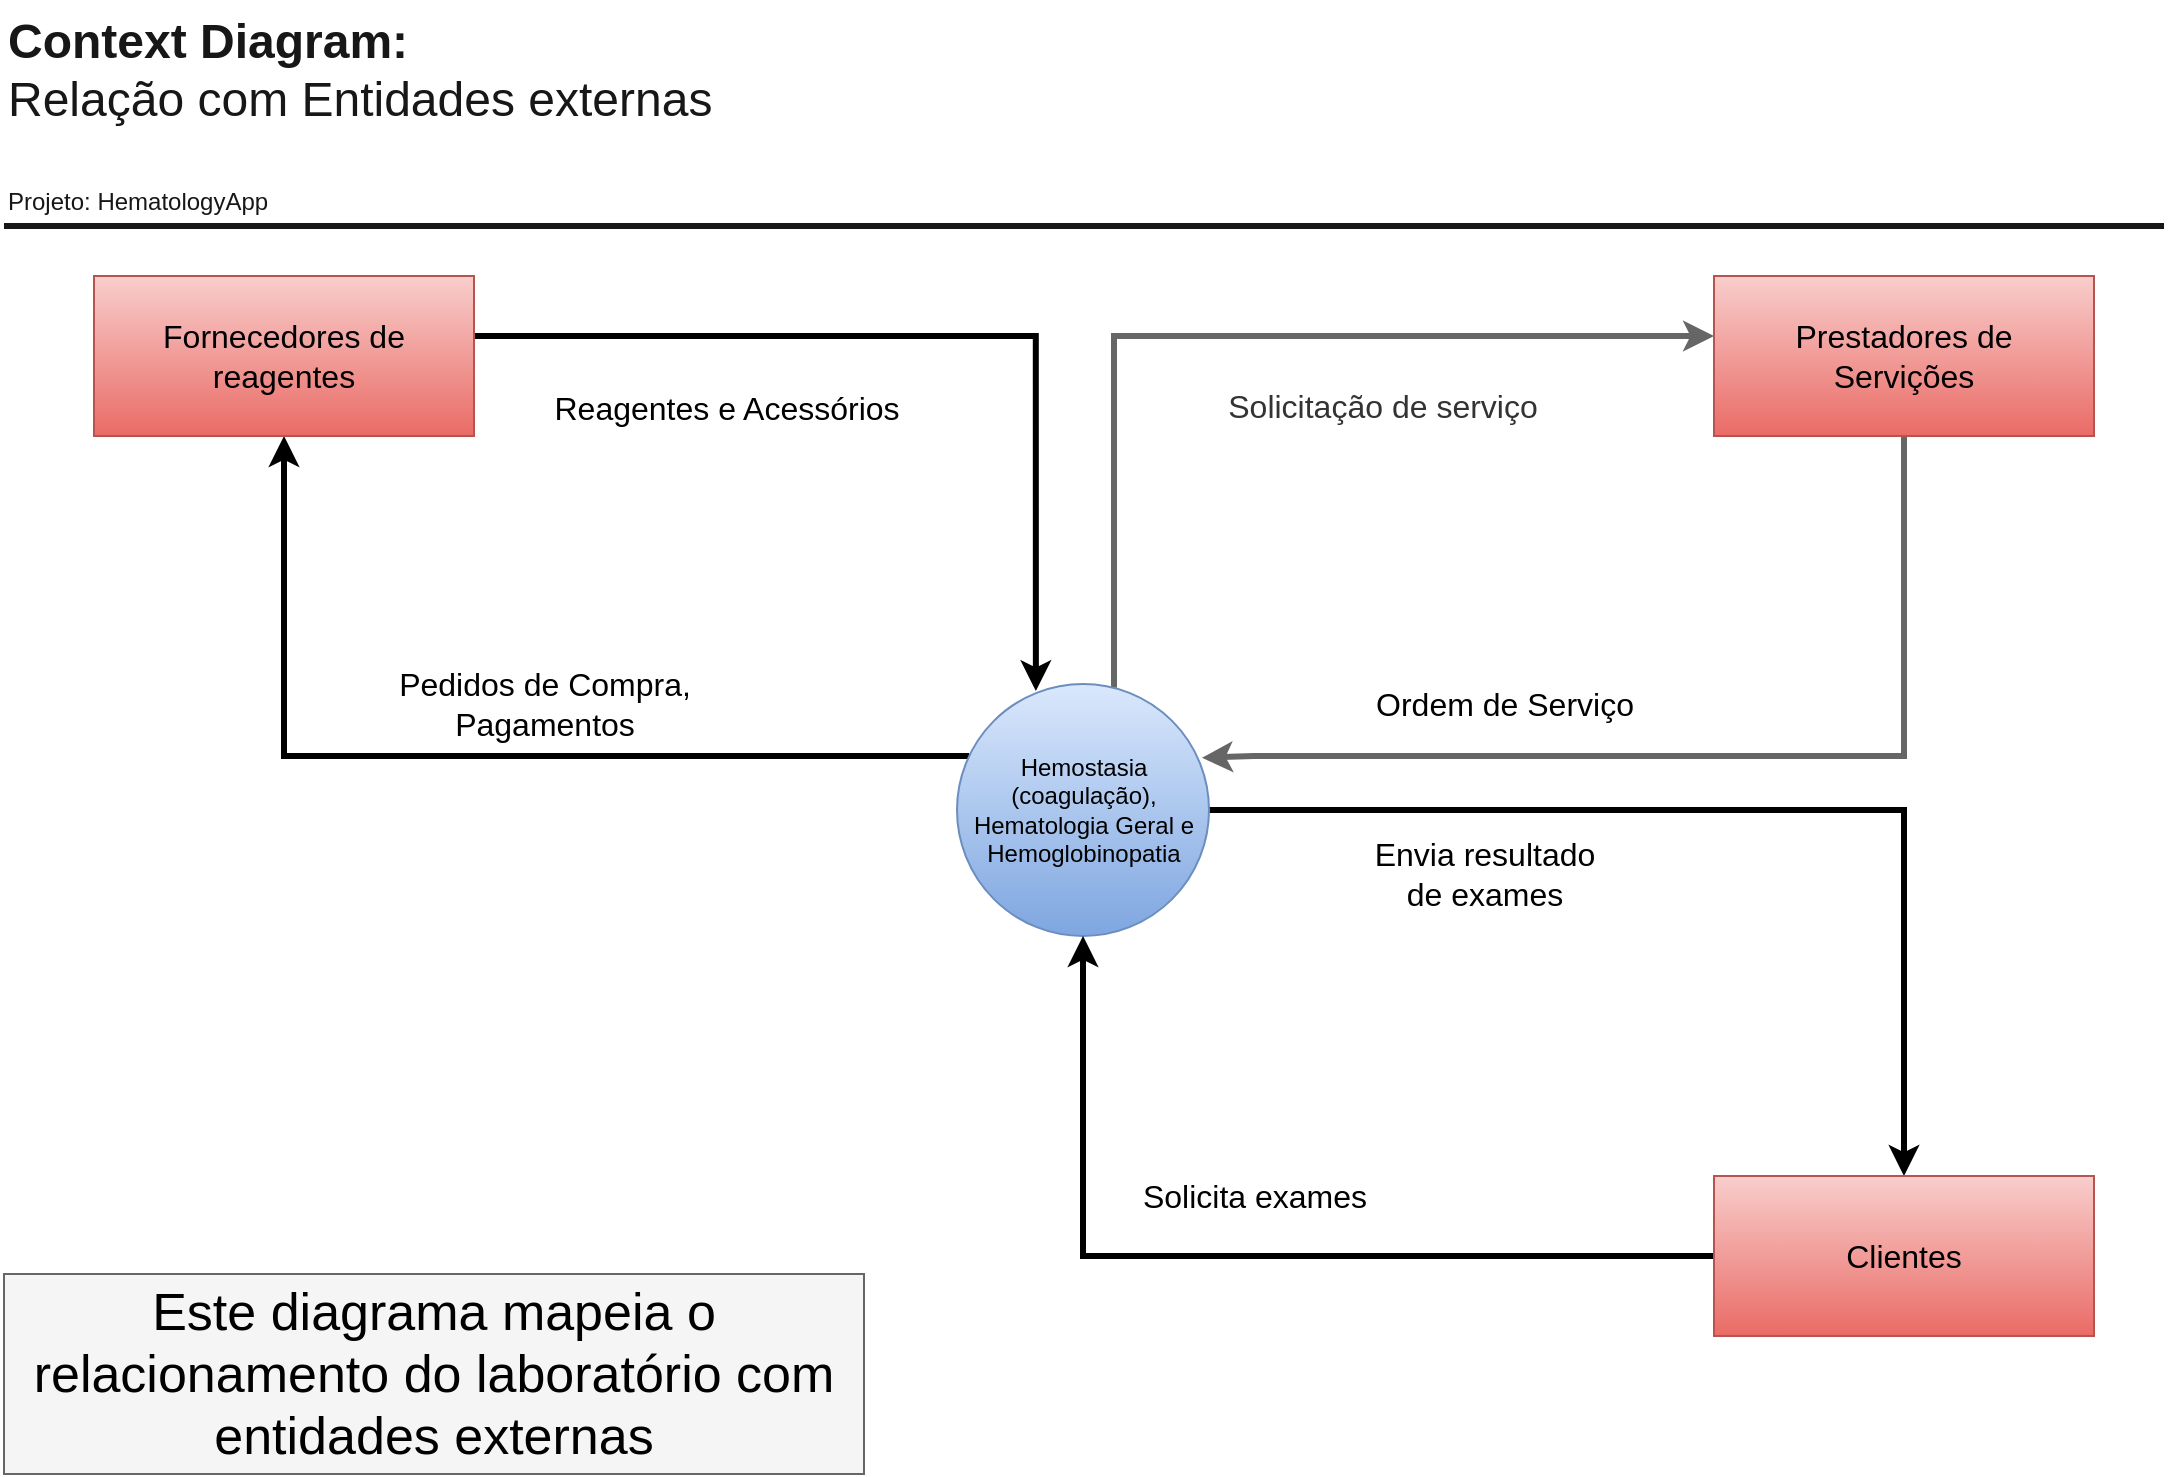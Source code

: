 <mxfile version="21.6.1" type="google" pages="7">
  <diagram id="C5RBs43oDa-KdzZeNtuy" name="Context Diagram">
    <mxGraphModel grid="0" page="1" gridSize="10" guides="1" tooltips="1" connect="1" arrows="1" fold="1" pageScale="1" pageWidth="1169" pageHeight="827" background="none" math="1" shadow="0">
      <root>
        <mxCell id="WIyWlLk6GJQsqaUBKTNV-0" />
        <mxCell id="WIyWlLk6GJQsqaUBKTNV-1" parent="WIyWlLk6GJQsqaUBKTNV-0" />
        <mxCell id="Fn0Dg_lWbShL7G17eSs9-4" style="edgeStyle=orthogonalEdgeStyle;rounded=0;orthogonalLoop=1;jettySize=auto;html=1;strokeWidth=3;fontSize=16;" edge="1" parent="WIyWlLk6GJQsqaUBKTNV-1" source="lOjWm8NBbpihADKnmKry-4" target="6Ek2NTnfPAuvdOVVpA-y-1">
          <mxGeometry relative="1" as="geometry">
            <Array as="points">
              <mxPoint x="180" y="381" />
            </Array>
          </mxGeometry>
        </mxCell>
        <mxCell id="Fn0Dg_lWbShL7G17eSs9-9" style="edgeStyle=orthogonalEdgeStyle;rounded=0;orthogonalLoop=1;jettySize=auto;html=1;strokeWidth=3;fontSize=16;fillColor=#f5f5f5;strokeColor=#666666;" edge="1" parent="WIyWlLk6GJQsqaUBKTNV-1" source="lOjWm8NBbpihADKnmKry-4" target="Fn0Dg_lWbShL7G17eSs9-8">
          <mxGeometry relative="1" as="geometry">
            <Array as="points">
              <mxPoint x="595" y="171" />
            </Array>
          </mxGeometry>
        </mxCell>
        <mxCell id="k6j6I_MTcVq9ZIuQR5ka-1" style="edgeStyle=orthogonalEdgeStyle;rounded=0;orthogonalLoop=1;jettySize=auto;html=1;entryX=0.5;entryY=0;entryDx=0;entryDy=0;strokeWidth=3;" edge="1" parent="WIyWlLk6GJQsqaUBKTNV-1" source="lOjWm8NBbpihADKnmKry-4" target="k6j6I_MTcVq9ZIuQR5ka-0">
          <mxGeometry relative="1" as="geometry" />
        </mxCell>
        <mxCell id="lOjWm8NBbpihADKnmKry-4" value="&lt;font style=&quot;font-size: 12px;&quot;&gt;Hemostasia (coagulação),&lt;br style=&quot;border-color: var(--border-color);&quot;&gt;&lt;span style=&quot;&quot;&gt;Hematologia Geral e&lt;/span&gt;&lt;br style=&quot;border-color: var(--border-color);&quot;&gt;&lt;span style=&quot;&quot;&gt;Hemoglobinopatia&lt;/span&gt;&lt;br&gt;&lt;/font&gt;" style="ellipse;whiteSpace=wrap;html=1;aspect=fixed;fillColor=#dae8fc;strokeColor=#6c8ebf;gradientColor=#7ea6e0;gradientDirection=south;" vertex="1" parent="WIyWlLk6GJQsqaUBKTNV-1">
          <mxGeometry x="516.5" y="345" width="126" height="126" as="geometry" />
        </mxCell>
        <mxCell id="Fn0Dg_lWbShL7G17eSs9-6" style="edgeStyle=orthogonalEdgeStyle;rounded=0;orthogonalLoop=1;jettySize=auto;html=1;strokeWidth=3;fontSize=16;entryX=0.313;entryY=0.028;entryDx=0;entryDy=0;entryPerimeter=0;" edge="1" parent="WIyWlLk6GJQsqaUBKTNV-1" source="6Ek2NTnfPAuvdOVVpA-y-1" target="lOjWm8NBbpihADKnmKry-4">
          <mxGeometry relative="1" as="geometry">
            <mxPoint x="555" y="345" as="targetPoint" />
            <Array as="points">
              <mxPoint x="556" y="171" />
            </Array>
          </mxGeometry>
        </mxCell>
        <mxCell id="6Ek2NTnfPAuvdOVVpA-y-1" value="Fornecedores de reagentes" style="rounded=0;whiteSpace=wrap;html=1;fontSize=16;fillColor=#f8cecc;strokeColor=#b85450;gradientColor=#ea6b66;" vertex="1" parent="WIyWlLk6GJQsqaUBKTNV-1">
          <mxGeometry x="85" y="141" width="190" height="80" as="geometry" />
        </mxCell>
        <mxCell id="Fn0Dg_lWbShL7G17eSs9-5" value="Pedidos de Compra, &lt;br&gt;Pagamentos" style="text;html=1;align=center;verticalAlign=middle;resizable=0;points=[];autosize=1;strokeColor=none;fillColor=none;fontSize=16;" vertex="1" parent="WIyWlLk6GJQsqaUBKTNV-1">
          <mxGeometry x="225" y="330" width="170" height="50" as="geometry" />
        </mxCell>
        <mxCell id="Fn0Dg_lWbShL7G17eSs9-7" value="Reagentes e Acessórios" style="text;html=1;align=center;verticalAlign=middle;resizable=0;points=[];autosize=1;strokeColor=none;fillColor=none;fontSize=16;" vertex="1" parent="WIyWlLk6GJQsqaUBKTNV-1">
          <mxGeometry x="305" y="191" width="191" height="31" as="geometry" />
        </mxCell>
        <mxCell id="Fn0Dg_lWbShL7G17eSs9-11" style="edgeStyle=orthogonalEdgeStyle;rounded=0;orthogonalLoop=1;jettySize=auto;html=1;strokeWidth=3;fontSize=16;entryX=0.972;entryY=0.293;entryDx=0;entryDy=0;entryPerimeter=0;fillColor=#f5f5f5;strokeColor=#666666;" edge="1" parent="WIyWlLk6GJQsqaUBKTNV-1" source="Fn0Dg_lWbShL7G17eSs9-8" target="lOjWm8NBbpihADKnmKry-4">
          <mxGeometry relative="1" as="geometry">
            <Array as="points">
              <mxPoint x="990" y="381" />
              <mxPoint x="665" y="381" />
            </Array>
            <mxPoint x="665" y="391" as="targetPoint" />
          </mxGeometry>
        </mxCell>
        <mxCell id="Fn0Dg_lWbShL7G17eSs9-8" value="Prestadores de &lt;br&gt;Servições" style="rounded=0;whiteSpace=wrap;html=1;fontSize=16;fillColor=#f8cecc;strokeColor=#b85450;gradientColor=#ea6b66;" vertex="1" parent="WIyWlLk6GJQsqaUBKTNV-1">
          <mxGeometry x="895" y="141" width="190" height="80" as="geometry" />
        </mxCell>
        <mxCell id="Fn0Dg_lWbShL7G17eSs9-10" value="Solicitação de serviço" style="text;html=1;align=center;verticalAlign=middle;resizable=0;points=[];autosize=1;strokeColor=none;fillColor=none;fontSize=16;fontColor=#333333;" vertex="1" parent="WIyWlLk6GJQsqaUBKTNV-1">
          <mxGeometry x="642.5" y="190" width="173" height="31" as="geometry" />
        </mxCell>
        <mxCell id="Fn0Dg_lWbShL7G17eSs9-12" value="Ordem de Serviço" style="text;html=1;align=center;verticalAlign=middle;resizable=0;points=[];autosize=1;strokeColor=none;fillColor=none;fontSize=16;gradientColor=#ea6b66;" vertex="1" parent="WIyWlLk6GJQsqaUBKTNV-1">
          <mxGeometry x="715" y="340" width="150" height="30" as="geometry" />
        </mxCell>
        <mxCell id="PzTII8Qz_thhIWK01yW--1" value="&lt;font color=&quot;#000000&quot;&gt;Este diagrama mapeia o relacionamento do laboratório com entidades externas&lt;/font&gt;" style="text;html=1;strokeColor=#666666;fillColor=#f5f5f5;align=center;verticalAlign=middle;whiteSpace=wrap;rounded=0;fontSize=26;fontColor=#333333;" vertex="1" parent="WIyWlLk6GJQsqaUBKTNV-1">
          <mxGeometry x="40" y="640" width="430" height="100" as="geometry" />
        </mxCell>
        <mxCell id="k6j6I_MTcVq9ZIuQR5ka-2" style="edgeStyle=orthogonalEdgeStyle;rounded=0;orthogonalLoop=1;jettySize=auto;html=1;entryX=0.5;entryY=1;entryDx=0;entryDy=0;strokeWidth=3;" edge="1" parent="WIyWlLk6GJQsqaUBKTNV-1" source="k6j6I_MTcVq9ZIuQR5ka-0" target="lOjWm8NBbpihADKnmKry-4">
          <mxGeometry relative="1" as="geometry" />
        </mxCell>
        <mxCell id="k6j6I_MTcVq9ZIuQR5ka-0" value="Clientes" style="rounded=0;whiteSpace=wrap;html=1;fontSize=16;fillColor=#f8cecc;strokeColor=#b85450;gradientColor=#ea6b66;" vertex="1" parent="WIyWlLk6GJQsqaUBKTNV-1">
          <mxGeometry x="895" y="591" width="190" height="80" as="geometry" />
        </mxCell>
        <mxCell id="k6j6I_MTcVq9ZIuQR5ka-3" value="&lt;font style=&quot;font-size: 16px;&quot;&gt;Solicita exames&lt;/font&gt;" style="text;html=1;align=center;verticalAlign=middle;resizable=0;points=[];autosize=1;strokeColor=none;fillColor=none;" vertex="1" parent="WIyWlLk6GJQsqaUBKTNV-1">
          <mxGeometry x="595" y="586" width="140" height="30" as="geometry" />
        </mxCell>
        <mxCell id="k6j6I_MTcVq9ZIuQR5ka-4" value="&lt;font style=&quot;font-size: 16px;&quot;&gt;Envia resultado &lt;br&gt;de exames&lt;/font&gt;" style="text;html=1;align=center;verticalAlign=middle;resizable=0;points=[];autosize=1;strokeColor=none;fillColor=none;" vertex="1" parent="WIyWlLk6GJQsqaUBKTNV-1">
          <mxGeometry x="715" y="415" width="130" height="50" as="geometry" />
        </mxCell>
        <mxCell id="W91GgD0ROdwa8XdkrmBa-0" value="" style="endArrow=none;html=1;rounded=0;strokeColor=#171717;strokeWidth=3;fontColor=#171717;fillColor=#FFE45E;" edge="1" parent="WIyWlLk6GJQsqaUBKTNV-1">
          <mxGeometry width="50" height="50" relative="1" as="geometry">
            <mxPoint x="40" y="116" as="sourcePoint" />
            <mxPoint x="1120" y="116" as="targetPoint" />
          </mxGeometry>
        </mxCell>
        <mxCell id="W91GgD0ROdwa8XdkrmBa-1" value="&lt;div style=&quot;&quot;&gt;&lt;span style=&quot;font-size: 24px;&quot;&gt;&lt;b&gt;Context Diagram:&lt;/b&gt;&lt;/span&gt;&lt;/div&gt;&lt;div style=&quot;&quot;&gt;&lt;span style=&quot;font-size: 24px;&quot;&gt;Relação com Entidades externas&lt;/span&gt;&lt;/div&gt;&lt;div style=&quot;&quot;&gt;&lt;span style=&quot;font-size: 24px;&quot;&gt;&lt;br&gt;&lt;/span&gt;&lt;/div&gt;&lt;font style=&quot;&quot;&gt;&lt;div style=&quot;&quot;&gt;&lt;span style=&quot;background-color: initial;&quot;&gt;Projeto: HematologyApp&lt;/span&gt;&lt;/div&gt;&lt;/font&gt;" style="text;html=1;align=left;verticalAlign=middle;resizable=0;points=[];autosize=1;strokeColor=none;fillColor=none;fontColor=#171717;" vertex="1" parent="WIyWlLk6GJQsqaUBKTNV-1">
          <mxGeometry x="40" y="3" width="370" height="113" as="geometry" />
        </mxCell>
      </root>
    </mxGraphModel>
  </diagram>
  <diagram name="Functional Flow Diagram" id="9OIyRDjDBGrYJVDGI2b0">
    <mxGraphModel grid="1" page="1" gridSize="10" guides="1" tooltips="1" connect="1" arrows="1" fold="1" pageScale="1" pageWidth="1169" pageHeight="827" math="0" shadow="0">
      <root>
        <mxCell id="3Nr1HzTjKnq9LVh7Uha1-0" />
        <mxCell id="3Nr1HzTjKnq9LVh7Uha1-1" parent="3Nr1HzTjKnq9LVh7Uha1-0" />
        <mxCell id="3Nr1HzTjKnq9LVh7Uha1-2" style="edgeStyle=orthogonalEdgeStyle;rounded=0;orthogonalLoop=1;jettySize=auto;html=1;fontSize=12;strokeWidth=3;" edge="1" parent="3Nr1HzTjKnq9LVh7Uha1-1" source="3Nr1HzTjKnq9LVh7Uha1-6" target="3Nr1HzTjKnq9LVh7Uha1-19">
          <mxGeometry relative="1" as="geometry">
            <Array as="points">
              <mxPoint x="980" y="705" />
            </Array>
          </mxGeometry>
        </mxCell>
        <mxCell id="3Nr1HzTjKnq9LVh7Uha1-3" value="Informa a Liberação do &lt;br&gt;empenho (Verba)" style="edgeLabel;html=1;align=center;verticalAlign=middle;resizable=0;points=[];fontSize=12;" vertex="1" connectable="0" parent="3Nr1HzTjKnq9LVh7Uha1-2">
          <mxGeometry x="0.111" y="1" relative="1" as="geometry">
            <mxPoint x="-11" y="-59" as="offset" />
          </mxGeometry>
        </mxCell>
        <mxCell id="3Nr1HzTjKnq9LVh7Uha1-4" style="edgeStyle=orthogonalEdgeStyle;rounded=0;orthogonalLoop=1;jettySize=auto;html=1;fontSize=12;strokeWidth=3;entryX=1.01;entryY=0.452;entryDx=0;entryDy=0;entryPerimeter=0;" edge="1" parent="3Nr1HzTjKnq9LVh7Uha1-1" source="3Nr1HzTjKnq9LVh7Uha1-6" target="3Nr1HzTjKnq9LVh7Uha1-9">
          <mxGeometry relative="1" as="geometry">
            <mxPoint x="680" y="205" as="targetPoint" />
            <Array as="points">
              <mxPoint x="1015" y="205" />
              <mxPoint x="672" y="205" />
            </Array>
          </mxGeometry>
        </mxCell>
        <mxCell id="3Nr1HzTjKnq9LVh7Uha1-5" value="Envia o pedido &lt;br&gt;de compras" style="edgeLabel;html=1;align=center;verticalAlign=middle;resizable=0;points=[];fontSize=12;" vertex="1" connectable="0" parent="3Nr1HzTjKnq9LVh7Uha1-4">
          <mxGeometry x="-0.17" y="2" relative="1" as="geometry">
            <mxPoint as="offset" />
          </mxGeometry>
        </mxCell>
        <mxCell id="3Nr1HzTjKnq9LVh7Uha1-6" value="Setor de Compras e Contratos" style="ellipse;whiteSpace=wrap;html=1;fontSize=16;gradientColor=#7ea6e0;gradientDirection=south;fillColor=#dae8fc;strokeColor=#6c8ebf;" vertex="1" parent="3Nr1HzTjKnq9LVh7Uha1-1">
          <mxGeometry x="920" y="365" width="170" height="110" as="geometry" />
        </mxCell>
        <mxCell id="3Nr1HzTjKnq9LVh7Uha1-9" value="Fornecedores" style="ellipse;whiteSpace=wrap;html=1;fontSize=16;gradientColor=#7ea6e0;gradientDirection=south;fillColor=#dae8fc;strokeColor=#6c8ebf;" vertex="1" parent="3Nr1HzTjKnq9LVh7Uha1-1">
          <mxGeometry x="500" y="155" width="170" height="110" as="geometry" />
        </mxCell>
        <mxCell id="3Nr1HzTjKnq9LVh7Uha1-10" style="edgeStyle=orthogonalEdgeStyle;rounded=0;orthogonalLoop=1;jettySize=auto;html=1;fontSize=12;strokeWidth=3;" edge="1" parent="3Nr1HzTjKnq9LVh7Uha1-1" source="3Nr1HzTjKnq9LVh7Uha1-14" target="3Nr1HzTjKnq9LVh7Uha1-19">
          <mxGeometry relative="1" as="geometry">
            <mxPoint x="730" y="765" as="targetPoint" />
            <Array as="points">
              <mxPoint x="480" y="745" />
              <mxPoint x="480" y="745" />
            </Array>
          </mxGeometry>
        </mxCell>
        <mxCell id="3Nr1HzTjKnq9LVh7Uha1-11" value="Devolve relaçãode pedido" style="edgeLabel;html=1;align=center;verticalAlign=middle;resizable=0;points=[];fontSize=12;" vertex="1" connectable="0" parent="3Nr1HzTjKnq9LVh7Uha1-10">
          <mxGeometry x="-0.25" relative="1" as="geometry">
            <mxPoint as="offset" />
          </mxGeometry>
        </mxCell>
        <mxCell id="3Nr1HzTjKnq9LVh7Uha1-12" style="edgeStyle=orthogonalEdgeStyle;rounded=0;orthogonalLoop=1;jettySize=auto;html=1;fontSize=12;strokeWidth=3;entryX=0.588;entryY=1;entryDx=0;entryDy=0;entryPerimeter=0;" edge="1" parent="3Nr1HzTjKnq9LVh7Uha1-1" source="3Nr1HzTjKnq9LVh7Uha1-14" target="3Nr1HzTjKnq9LVh7Uha1-24">
          <mxGeometry relative="1" as="geometry">
            <mxPoint x="210" y="615" as="targetPoint" />
            <Array as="points">
              <mxPoint x="210" y="705" />
            </Array>
          </mxGeometry>
        </mxCell>
        <mxCell id="3Nr1HzTjKnq9LVh7Uha1-13" value="Devolve a nota &lt;br&gt;após conferência" style="edgeLabel;html=1;align=center;verticalAlign=middle;resizable=0;points=[];fontSize=12;" vertex="1" connectable="0" parent="3Nr1HzTjKnq9LVh7Uha1-12">
          <mxGeometry x="-0.013" y="-1" relative="1" as="geometry">
            <mxPoint as="offset" />
          </mxGeometry>
        </mxCell>
        <mxCell id="3Nr1HzTjKnq9LVh7Uha1-14" value="Supervisão da Hematologia" style="ellipse;whiteSpace=wrap;html=1;fontSize=16;gradientColor=#7ea6e0;gradientDirection=south;fillColor=#dae8fc;strokeColor=#6c8ebf;" vertex="1" parent="3Nr1HzTjKnq9LVh7Uha1-1">
          <mxGeometry x="280" y="665" width="170" height="110" as="geometry" />
        </mxCell>
        <mxCell id="3Nr1HzTjKnq9LVh7Uha1-15" style="edgeStyle=orthogonalEdgeStyle;rounded=0;orthogonalLoop=1;jettySize=auto;html=1;fontSize=12;strokeWidth=3;" edge="1" parent="3Nr1HzTjKnq9LVh7Uha1-1" source="3Nr1HzTjKnq9LVh7Uha1-19" target="3Nr1HzTjKnq9LVh7Uha1-14">
          <mxGeometry relative="1" as="geometry">
            <Array as="points">
              <mxPoint x="490" y="695" />
              <mxPoint x="490" y="695" />
            </Array>
          </mxGeometry>
        </mxCell>
        <mxCell id="3Nr1HzTjKnq9LVh7Uha1-16" value="Solicita relação de reagentes&lt;br&gt;&amp;nbsp;para pedido (Verba disponível)" style="edgeLabel;html=1;align=center;verticalAlign=middle;resizable=0;points=[];fontSize=12;" vertex="1" connectable="0" parent="3Nr1HzTjKnq9LVh7Uha1-15">
          <mxGeometry x="0.089" y="5" relative="1" as="geometry">
            <mxPoint as="offset" />
          </mxGeometry>
        </mxCell>
        <mxCell id="3Nr1HzTjKnq9LVh7Uha1-17" style="edgeStyle=orthogonalEdgeStyle;rounded=0;orthogonalLoop=1;jettySize=auto;html=1;fontSize=12;strokeWidth=3;" edge="1" parent="3Nr1HzTjKnq9LVh7Uha1-1" source="3Nr1HzTjKnq9LVh7Uha1-19" target="3Nr1HzTjKnq9LVh7Uha1-6">
          <mxGeometry relative="1" as="geometry">
            <mxPoint x="730" y="-85" as="targetPoint" />
            <Array as="points">
              <mxPoint x="1040" y="735" />
            </Array>
          </mxGeometry>
        </mxCell>
        <UserObject label="Envia relação&lt;br&gt;&amp;nbsp;de compras" link="data:page/id,xLHHl48_HawWUtXH5hrj" id="3Nr1HzTjKnq9LVh7Uha1-18">
          <mxCell style="edgeLabel;html=1;align=center;verticalAlign=middle;resizable=0;points=[];fontSize=12;" vertex="1" connectable="0" parent="3Nr1HzTjKnq9LVh7Uha1-17">
            <mxGeometry x="-0.255" y="1" relative="1" as="geometry">
              <mxPoint y="-75" as="offset" />
            </mxGeometry>
          </mxCell>
        </UserObject>
        <mxCell id="3Nr1HzTjKnq9LVh7Uha1-19" value="Secretaria do laboratório" style="ellipse;whiteSpace=wrap;html=1;fontSize=16;gradientColor=#7ea6e0;gradientDirection=south;fillColor=#dae8fc;strokeColor=#6c8ebf;" vertex="1" parent="3Nr1HzTjKnq9LVh7Uha1-1">
          <mxGeometry x="740" y="665" width="170" height="110" as="geometry" />
        </mxCell>
        <mxCell id="3Nr1HzTjKnq9LVh7Uha1-20" style="edgeStyle=orthogonalEdgeStyle;rounded=0;orthogonalLoop=1;jettySize=auto;html=1;fontSize=12;strokeWidth=3;" edge="1" parent="3Nr1HzTjKnq9LVh7Uha1-1" source="3Nr1HzTjKnq9LVh7Uha1-24">
          <mxGeometry relative="1" as="geometry">
            <mxPoint x="290" y="745" as="targetPoint" />
            <Array as="points">
              <mxPoint x="160" y="745" />
            </Array>
          </mxGeometry>
        </mxCell>
        <mxCell id="3Nr1HzTjKnq9LVh7Uha1-21" value="Envia os produtos para&lt;br&gt;&amp;nbsp;conferência e armazenamento" style="edgeLabel;html=1;align=center;verticalAlign=middle;resizable=0;points=[];fontSize=12;" vertex="1" connectable="0" parent="3Nr1HzTjKnq9LVh7Uha1-20">
          <mxGeometry x="0.048" y="-2" relative="1" as="geometry">
            <mxPoint x="-8" y="63" as="offset" />
          </mxGeometry>
        </mxCell>
        <mxCell id="3Nr1HzTjKnq9LVh7Uha1-24" value="Almoxarifado" style="ellipse;whiteSpace=wrap;html=1;fontSize=16;gradientColor=#7ea6e0;gradientDirection=south;fillColor=#dae8fc;strokeColor=#6c8ebf;" vertex="1" parent="3Nr1HzTjKnq9LVh7Uha1-1">
          <mxGeometry x="110" y="365" width="170" height="110" as="geometry" />
        </mxCell>
        <mxCell id="iTuOaSP3k6uv5GRxKFEU-7" style="edgeStyle=orthogonalEdgeStyle;rounded=0;orthogonalLoop=1;jettySize=auto;html=1;entryX=0.5;entryY=0;entryDx=0;entryDy=0;strokeWidth=3;fontSize=12;" edge="1" parent="3Nr1HzTjKnq9LVh7Uha1-1" source="iTuOaSP3k6uv5GRxKFEU-0" target="iTuOaSP3k6uv5GRxKFEU-6">
          <mxGeometry relative="1" as="geometry">
            <Array as="points">
              <mxPoint x="160" y="1115" />
            </Array>
          </mxGeometry>
        </mxCell>
        <mxCell id="iTuOaSP3k6uv5GRxKFEU-8" value="Envia os produtos" style="edgeLabel;html=1;align=center;verticalAlign=middle;resizable=0;points=[];fontSize=12;" connectable="0" vertex="1" parent="iTuOaSP3k6uv5GRxKFEU-7">
          <mxGeometry x="0.017" y="5" relative="1" as="geometry">
            <mxPoint as="offset" />
          </mxGeometry>
        </mxCell>
        <mxCell id="iTuOaSP3k6uv5GRxKFEU-0" value="Fornecedores" style="ellipse;whiteSpace=wrap;html=1;fontSize=16;gradientColor=#7ea6e0;gradientDirection=south;fillColor=#dae8fc;strokeColor=#6c8ebf;" vertex="1" parent="3Nr1HzTjKnq9LVh7Uha1-1">
          <mxGeometry x="504" y="1060" width="170" height="110" as="geometry" />
        </mxCell>
        <mxCell id="iTuOaSP3k6uv5GRxKFEU-4" style="edgeStyle=orthogonalEdgeStyle;rounded=0;orthogonalLoop=1;jettySize=auto;html=1;entryX=1;entryY=0.5;entryDx=0;entryDy=0;strokeWidth=3;fontSize=12;" edge="1" parent="3Nr1HzTjKnq9LVh7Uha1-1" source="iTuOaSP3k6uv5GRxKFEU-1" target="iTuOaSP3k6uv5GRxKFEU-0">
          <mxGeometry relative="1" as="geometry">
            <Array as="points">
              <mxPoint x="1000" y="1115" />
            </Array>
          </mxGeometry>
        </mxCell>
        <mxCell id="iTuOaSP3k6uv5GRxKFEU-5" value="Envia o pedido de compra" style="edgeLabel;html=1;align=center;verticalAlign=middle;resizable=0;points=[];fontSize=12;" connectable="0" vertex="1" parent="iTuOaSP3k6uv5GRxKFEU-4">
          <mxGeometry x="0.029" y="-1" relative="1" as="geometry">
            <mxPoint x="-1" as="offset" />
          </mxGeometry>
        </mxCell>
        <mxCell id="iTuOaSP3k6uv5GRxKFEU-1" value="Setor de Compras e Contratos" style="ellipse;whiteSpace=wrap;html=1;fontSize=16;gradientColor=#7ea6e0;gradientDirection=south;fillColor=#dae8fc;strokeColor=#6c8ebf;" vertex="1" parent="3Nr1HzTjKnq9LVh7Uha1-1">
          <mxGeometry x="925" y="1280" width="170" height="110" as="geometry" />
        </mxCell>
        <mxCell id="iTuOaSP3k6uv5GRxKFEU-10" style="edgeStyle=orthogonalEdgeStyle;rounded=0;orthogonalLoop=1;jettySize=auto;html=1;entryX=0;entryY=0.5;entryDx=0;entryDy=0;strokeWidth=3;fontSize=12;" edge="1" parent="3Nr1HzTjKnq9LVh7Uha1-1" source="iTuOaSP3k6uv5GRxKFEU-6" target="iTuOaSP3k6uv5GRxKFEU-9">
          <mxGeometry relative="1" as="geometry">
            <Array as="points">
              <mxPoint x="155" y="1535" />
            </Array>
          </mxGeometry>
        </mxCell>
        <mxCell id="iTuOaSP3k6uv5GRxKFEU-11" value="Informa o recebimento dos produtos" style="edgeLabel;html=1;align=center;verticalAlign=middle;resizable=0;points=[];fontSize=12;" connectable="0" vertex="1" parent="iTuOaSP3k6uv5GRxKFEU-10">
          <mxGeometry x="0.119" relative="1" as="geometry">
            <mxPoint y="1" as="offset" />
          </mxGeometry>
        </mxCell>
        <mxCell id="iTuOaSP3k6uv5GRxKFEU-6" value="Almoxarifado" style="ellipse;whiteSpace=wrap;html=1;fontSize=16;gradientColor=#7ea6e0;gradientDirection=south;fillColor=#dae8fc;strokeColor=#6c8ebf;" vertex="1" parent="3Nr1HzTjKnq9LVh7Uha1-1">
          <mxGeometry x="75" y="1270" width="170" height="110" as="geometry" />
        </mxCell>
        <mxCell id="iTuOaSP3k6uv5GRxKFEU-12" style="edgeStyle=orthogonalEdgeStyle;rounded=0;orthogonalLoop=1;jettySize=auto;html=1;strokeWidth=3;fontSize=12;" edge="1" parent="3Nr1HzTjKnq9LVh7Uha1-1" source="iTuOaSP3k6uv5GRxKFEU-9" target="iTuOaSP3k6uv5GRxKFEU-0">
          <mxGeometry relative="1" as="geometry">
            <Array as="points">
              <mxPoint x="595" y="1330" />
              <mxPoint x="595" y="1330" />
            </Array>
          </mxGeometry>
        </mxCell>
        <mxCell id="iTuOaSP3k6uv5GRxKFEU-13" value="Efetua o pagamento" style="edgeLabel;html=1;align=center;verticalAlign=middle;resizable=0;points=[];fontSize=12;" connectable="0" vertex="1" parent="iTuOaSP3k6uv5GRxKFEU-12">
          <mxGeometry x="0.163" y="-2" relative="1" as="geometry">
            <mxPoint as="offset" />
          </mxGeometry>
        </mxCell>
        <mxCell id="iTuOaSP3k6uv5GRxKFEU-9" value="Pagamento" style="ellipse;whiteSpace=wrap;html=1;fontSize=16;gradientColor=#7ea6e0;gradientDirection=south;fillColor=#dae8fc;strokeColor=#6c8ebf;" vertex="1" parent="3Nr1HzTjKnq9LVh7Uha1-1">
          <mxGeometry x="515" y="1480" width="170" height="110" as="geometry" />
        </mxCell>
        <mxCell id="-YNx9I_gI7iT6QgYbmuq-0" style="edgeStyle=orthogonalEdgeStyle;rounded=0;orthogonalLoop=1;jettySize=auto;html=1;fontSize=12;strokeWidth=3;exitX=0;exitY=0.5;exitDx=0;exitDy=0;" edge="1" parent="3Nr1HzTjKnq9LVh7Uha1-1" source="3Nr1HzTjKnq9LVh7Uha1-9">
          <mxGeometry relative="1" as="geometry">
            <mxPoint x="200" y="365" as="targetPoint" />
            <mxPoint x="415" y="110" as="sourcePoint" />
            <Array as="points">
              <mxPoint x="200" y="210" />
            </Array>
          </mxGeometry>
        </mxCell>
        <mxCell id="-YNx9I_gI7iT6QgYbmuq-1" value="Envia os produtos" style="edgeLabel;html=1;align=center;verticalAlign=middle;resizable=0;points=[];fontSize=12;" connectable="0" vertex="1" parent="-YNx9I_gI7iT6QgYbmuq-0">
          <mxGeometry x="-0.238" y="2" relative="1" as="geometry">
            <mxPoint as="offset" />
          </mxGeometry>
        </mxCell>
        <mxCell id="l7YXBQVZOV5jCF0Sgh4B-0" value="&lt;font style=&quot;font-size: 24px;&quot;&gt;Aqui mapeamos cada iteração, seu &lt;br&gt;fluxo de informações e entidades envolvidas&lt;/font&gt;" style="text;html=1;align=center;verticalAlign=middle;resizable=0;points=[];autosize=1;strokeColor=#666666;fillColor=#f5f5f5;fontSize=26;fontColor=#333333;" vertex="1" parent="3Nr1HzTjKnq9LVh7Uha1-1">
          <mxGeometry x="598" y="860" width="490" height="75" as="geometry" />
        </mxCell>
        <mxCell id="kLPvAn1P3xzHvE62M3Iz-0" value="&lt;font style=&quot;font-size: 24px;&quot;&gt;Aqui mapeamos cada iteração, seu &lt;br&gt;fluxo de informações e entidades envolvidas&lt;/font&gt;" style="text;html=1;align=center;verticalAlign=middle;resizable=0;points=[];autosize=1;strokeColor=#666666;fillColor=#f5f5f5;fontSize=26;fontColor=#333333;" vertex="1" parent="3Nr1HzTjKnq9LVh7Uha1-1">
          <mxGeometry x="626" y="28" width="490" height="75" as="geometry" />
        </mxCell>
        <mxCell id="cwu2GUoARXlWpmp4cSdC-0" value="" style="endArrow=none;html=1;rounded=0;strokeColor=#171717;strokeWidth=3;fontColor=#171717;fillColor=#FFE45E;" edge="1" parent="3Nr1HzTjKnq9LVh7Uha1-1">
          <mxGeometry width="50" height="50" relative="1" as="geometry">
            <mxPoint x="55" y="122" as="sourcePoint" />
            <mxPoint x="1114" y="120" as="targetPoint" />
          </mxGeometry>
        </mxCell>
        <mxCell id="cwu2GUoARXlWpmp4cSdC-1" value="&lt;div style=&quot;&quot;&gt;&lt;span style=&quot;font-size: 24px;&quot;&gt;&lt;b&gt;Functional Flow Diagram:&lt;/b&gt;&lt;/span&gt;&lt;/div&gt;&lt;div style=&quot;&quot;&gt;&lt;span style=&quot;font-size: 24px;&quot;&gt;Pedidos de Compra&lt;/span&gt;&lt;/div&gt;&lt;div style=&quot;&quot;&gt;&lt;span style=&quot;font-size: 24px;&quot;&gt;&lt;br&gt;&lt;/span&gt;&lt;/div&gt;&lt;font style=&quot;&quot;&gt;&lt;div style=&quot;&quot;&gt;&lt;span style=&quot;background-color: initial;&quot;&gt;Projeto: HematologyApp&lt;/span&gt;&lt;/div&gt;&lt;/font&gt;" style="text;html=1;align=left;verticalAlign=middle;resizable=0;points=[];autosize=1;strokeColor=none;fillColor=none;fontColor=#171717;" vertex="1" parent="3Nr1HzTjKnq9LVh7Uha1-1">
          <mxGeometry x="55" y="10" width="320" height="110" as="geometry" />
        </mxCell>
        <mxCell id="cwu2GUoARXlWpmp4cSdC-2" value="&lt;div style=&quot;&quot;&gt;&lt;span style=&quot;font-size: 24px;&quot;&gt;&lt;b&gt;Functional Flow Diagram:&lt;/b&gt;&lt;/span&gt;&lt;/div&gt;&lt;div style=&quot;&quot;&gt;&lt;span style=&quot;font-size: 24px;&quot;&gt;Pagamentos&lt;/span&gt;&lt;/div&gt;&lt;div style=&quot;&quot;&gt;&lt;span style=&quot;font-size: 24px;&quot;&gt;&lt;br&gt;&lt;/span&gt;&lt;/div&gt;&lt;font style=&quot;&quot;&gt;&lt;div style=&quot;&quot;&gt;&lt;span style=&quot;background-color: initial;&quot;&gt;Projeto: HematologyApp&lt;/span&gt;&lt;/div&gt;&lt;/font&gt;" style="text;html=1;align=left;verticalAlign=middle;resizable=0;points=[];autosize=1;strokeColor=none;fillColor=none;fontColor=#171717;" vertex="1" parent="3Nr1HzTjKnq9LVh7Uha1-1">
          <mxGeometry x="55" y="843" width="311" height="113" as="geometry" />
        </mxCell>
        <mxCell id="cwu2GUoARXlWpmp4cSdC-3" value="" style="endArrow=none;html=1;rounded=0;strokeColor=#171717;strokeWidth=3;fontColor=#171717;fillColor=#FFE45E;" edge="1" parent="3Nr1HzTjKnq9LVh7Uha1-1">
          <mxGeometry width="50" height="50" relative="1" as="geometry">
            <mxPoint x="55" y="956" as="sourcePoint" />
            <mxPoint x="1114" y="954" as="targetPoint" />
          </mxGeometry>
        </mxCell>
      </root>
    </mxGraphModel>
  </diagram>
  <diagram id="xLHHl48_HawWUtXH5hrj" name="Cross-Functional Flow Diagram">
    <mxGraphModel grid="0" page="1" gridSize="10" guides="1" tooltips="1" connect="1" arrows="1" fold="1" pageScale="1" pageWidth="1169" pageHeight="827" math="0" shadow="0">
      <root>
        <mxCell id="0" />
        <mxCell id="1" parent="0" />
        <mxCell id="lVapkDd-fh6AjAawqO9X-33" value="Efetuar um pedido de compra" style="shape=table;childLayout=tableLayout;startSize=50;collapsible=0;recursiveResize=0;expand=0;fontSize=16;gradientColor=#7ea6e0;gradientDirection=south;fillColor=#dae8fc;strokeColor=#6c8ebf;strokeWidth=2;rounded=0;" vertex="1" parent="1">
          <mxGeometry x="63" y="142" width="1043" height="632" as="geometry" />
        </mxCell>
        <mxCell id="lVapkDd-fh6AjAawqO9X-34" value="Secretaria do &#xa;laboratório" style="shape=tableRow;horizontal=0;swimlaneHead=0;swimlaneBody=0;top=0;left=0;strokeColor=inherit;bottom=0;right=0;dropTarget=0;fontStyle=0;fillColor=none;points=[[0,0.5],[1,0.5]];portConstraint=eastwest;startSize=40;collapsible=0;recursiveResize=0;expand=0;fontSize=16;rounded=0;" vertex="1" parent="lVapkDd-fh6AjAawqO9X-33">
          <mxGeometry y="50" width="1043" height="144" as="geometry" />
        </mxCell>
        <mxCell id="lVapkDd-fh6AjAawqO9X-35" value="Fase 1" style="swimlane;swimlaneHead=0;swimlaneBody=0;fontStyle=0;strokeColor=inherit;connectable=0;fillColor=none;startSize=40;collapsible=0;recursiveResize=0;expand=0;fontSize=16;rounded=0;" vertex="1" parent="lVapkDd-fh6AjAawqO9X-34">
          <mxGeometry x="40" width="334" height="144" as="geometry">
            <mxRectangle width="334" height="144" as="alternateBounds" />
          </mxGeometry>
        </mxCell>
        <mxCell id="lVapkDd-fh6AjAawqO9X-36" value="Início" style="strokeWidth=2;html=1;shape=mxgraph.flowchart.start_2;whiteSpace=wrap;fontSize=16;gradientDirection=south;fillColor=#f8cecc;strokeColor=#b85450;rounded=0;" vertex="1" parent="lVapkDd-fh6AjAawqO9X-35">
          <mxGeometry x="20" y="84" width="50" height="50" as="geometry" />
        </mxCell>
        <mxCell id="lVapkDd-fh6AjAawqO9X-37" value="&lt;font style=&quot;font-size: 11px;&quot;&gt;Gera o pedido &lt;br&gt;no sistema&lt;/font&gt;" style="text;html=1;align=center;verticalAlign=middle;resizable=0;points=[];autosize=1;strokeColor=none;fillColor=none;rounded=0;" vertex="1" parent="lVapkDd-fh6AjAawqO9X-35">
          <mxGeometry y="39" width="90" height="40" as="geometry" />
        </mxCell>
        <mxCell id="lVapkDd-fh6AjAawqO9X-38" value="Fase 2" style="swimlane;swimlaneHead=0;swimlaneBody=0;fontStyle=0;strokeColor=inherit;connectable=0;fillColor=none;startSize=40;collapsible=0;recursiveResize=0;expand=0;fontSize=16;rounded=0;" vertex="1" parent="lVapkDd-fh6AjAawqO9X-34">
          <mxGeometry x="374" width="336" height="144" as="geometry">
            <mxRectangle width="336" height="144" as="alternateBounds" />
          </mxGeometry>
        </mxCell>
        <mxCell id="lVapkDd-fh6AjAawqO9X-39" value="&lt;font style=&quot;font-size: 11px;&quot;&gt;Lança Nota Fiscal no sistema&lt;/font&gt;" style="whiteSpace=wrap;html=1;aspect=fixed;fontSize=16;gradientDirection=south;fillColor=#f8cecc;strokeColor=#b85450;rounded=0;" vertex="1" parent="lVapkDd-fh6AjAawqO9X-38">
          <mxGeometry x="112" y="51" width="80" height="80" as="geometry" />
        </mxCell>
        <mxCell id="lVapkDd-fh6AjAawqO9X-40" value="Fase 3" style="swimlane;swimlaneHead=0;swimlaneBody=0;fontStyle=0;strokeColor=inherit;connectable=0;fillColor=none;startSize=40;collapsible=0;recursiveResize=0;expand=0;fontSize=16;rounded=0;" vertex="1" parent="lVapkDd-fh6AjAawqO9X-34">
          <mxGeometry x="710" width="333" height="144" as="geometry">
            <mxRectangle width="333" height="144" as="alternateBounds" />
          </mxGeometry>
        </mxCell>
        <mxCell id="lVapkDd-fh6AjAawqO9X-41" value="Fim" style="strokeWidth=2;html=1;shape=mxgraph.flowchart.start_2;whiteSpace=wrap;fontSize=16;gradientDirection=south;fillColor=#f8cecc;strokeColor=#b85450;rounded=0;" vertex="1" parent="lVapkDd-fh6AjAawqO9X-40">
          <mxGeometry x="141.5" y="66" width="50" height="50" as="geometry" />
        </mxCell>
        <mxCell id="lVapkDd-fh6AjAawqO9X-42" value="Armazena os produtos" style="text;html=1;align=center;verticalAlign=middle;resizable=0;points=[];autosize=1;strokeColor=none;fillColor=none;fontSize=11;rounded=0;" vertex="1" parent="lVapkDd-fh6AjAawqO9X-40">
          <mxGeometry x="196" y="83.5" width="130" height="30" as="geometry" />
        </mxCell>
        <mxCell id="lVapkDd-fh6AjAawqO9X-43" style="edgeStyle=orthogonalEdgeStyle;rounded=0;orthogonalLoop=1;jettySize=auto;html=1;entryX=0;entryY=0.5;entryDx=0;entryDy=0;entryPerimeter=0;strokeWidth=3;fontSize=16;" edge="1" parent="lVapkDd-fh6AjAawqO9X-34" source="lVapkDd-fh6AjAawqO9X-39" target="lVapkDd-fh6AjAawqO9X-41">
          <mxGeometry relative="1" as="geometry">
            <Array as="points" />
          </mxGeometry>
        </mxCell>
        <mxCell id="lVapkDd-fh6AjAawqO9X-44" value="Setor de Compras e &#xa;Contratos" style="shape=tableRow;horizontal=0;swimlaneHead=0;swimlaneBody=0;top=0;left=0;strokeColor=inherit;bottom=0;right=0;dropTarget=0;fontStyle=0;fillColor=none;points=[[0,0.5],[1,0.5]];portConstraint=eastwest;startSize=40;collapsible=0;recursiveResize=0;expand=0;fontSize=16;rounded=0;" vertex="1" parent="lVapkDd-fh6AjAawqO9X-33">
          <mxGeometry y="194" width="1043" height="150" as="geometry" />
        </mxCell>
        <mxCell id="lVapkDd-fh6AjAawqO9X-45" value="" style="swimlane;swimlaneHead=0;swimlaneBody=0;fontStyle=0;connectable=0;strokeColor=inherit;fillColor=none;startSize=0;collapsible=0;recursiveResize=0;expand=0;fontSize=16;rounded=0;" vertex="1" parent="lVapkDd-fh6AjAawqO9X-44">
          <mxGeometry x="40" width="334" height="150" as="geometry">
            <mxRectangle width="334" height="150" as="alternateBounds" />
          </mxGeometry>
        </mxCell>
        <mxCell id="lVapkDd-fh6AjAawqO9X-46" value="&lt;font style=&quot;font-size: 11px;&quot;&gt;Envia pedido para o Fornecedor&lt;/font&gt;" style="whiteSpace=wrap;html=1;aspect=fixed;fontSize=16;gradientDirection=south;fillColor=#dae8fc;strokeColor=#6c8ebf;gradientColor=#7ea6e0;rounded=0;" vertex="1" parent="lVapkDd-fh6AjAawqO9X-45">
          <mxGeometry x="105" y="39.5" width="80" height="80" as="geometry" />
        </mxCell>
        <mxCell id="lVapkDd-fh6AjAawqO9X-47" value="" style="swimlane;swimlaneHead=0;swimlaneBody=0;fontStyle=0;connectable=0;strokeColor=inherit;fillColor=none;startSize=0;collapsible=0;recursiveResize=0;expand=0;fontSize=16;rounded=0;" vertex="1" parent="lVapkDd-fh6AjAawqO9X-44">
          <mxGeometry x="374" width="336" height="150" as="geometry">
            <mxRectangle width="336" height="150" as="alternateBounds" />
          </mxGeometry>
        </mxCell>
        <mxCell id="lVapkDd-fh6AjAawqO9X-48" value="" style="swimlane;swimlaneHead=0;swimlaneBody=0;fontStyle=0;connectable=0;strokeColor=inherit;fillColor=none;startSize=0;collapsible=0;recursiveResize=0;expand=0;fontSize=16;rounded=0;" vertex="1" parent="lVapkDd-fh6AjAawqO9X-44">
          <mxGeometry x="710" width="333" height="150" as="geometry">
            <mxRectangle width="333" height="150" as="alternateBounds" />
          </mxGeometry>
        </mxCell>
        <mxCell id="lVapkDd-fh6AjAawqO9X-49" value="Fornecedor" style="shape=tableRow;horizontal=0;swimlaneHead=0;swimlaneBody=0;top=0;left=0;strokeColor=inherit;bottom=0;right=0;dropTarget=0;fontStyle=0;fillColor=none;points=[[0,0.5],[1,0.5]];portConstraint=eastwest;startSize=40;collapsible=0;recursiveResize=0;expand=0;fontSize=16;rounded=0;" vertex="1" parent="lVapkDd-fh6AjAawqO9X-33">
          <mxGeometry y="344" width="1043" height="145" as="geometry" />
        </mxCell>
        <mxCell id="lVapkDd-fh6AjAawqO9X-50" value="" style="swimlane;swimlaneHead=0;swimlaneBody=0;fontStyle=0;connectable=0;strokeColor=inherit;fillColor=none;startSize=0;collapsible=0;recursiveResize=0;expand=0;fontSize=16;rounded=0;" vertex="1" parent="lVapkDd-fh6AjAawqO9X-49">
          <mxGeometry x="40" width="334" height="145" as="geometry">
            <mxRectangle width="334" height="145" as="alternateBounds" />
          </mxGeometry>
        </mxCell>
        <mxCell id="lVapkDd-fh6AjAawqO9X-51" value="&lt;font style=&quot;font-size: 11px;&quot;&gt;Envia os produtos&lt;/font&gt;" style="whiteSpace=wrap;html=1;aspect=fixed;fontSize=16;gradientDirection=south;fillColor=#dae8fc;strokeColor=#6c8ebf;gradientColor=#7ea6e0;rounded=0;" vertex="1" parent="lVapkDd-fh6AjAawqO9X-50">
          <mxGeometry x="105" y="40.5" width="80" height="80" as="geometry" />
        </mxCell>
        <mxCell id="lVapkDd-fh6AjAawqO9X-52" value="" style="swimlane;swimlaneHead=0;swimlaneBody=0;fontStyle=0;connectable=0;strokeColor=inherit;fillColor=none;startSize=0;collapsible=0;recursiveResize=0;expand=0;fontSize=16;rounded=0;" vertex="1" parent="lVapkDd-fh6AjAawqO9X-49">
          <mxGeometry x="374" width="336" height="145" as="geometry">
            <mxRectangle width="336" height="145" as="alternateBounds" />
          </mxGeometry>
        </mxCell>
        <mxCell id="lVapkDd-fh6AjAawqO9X-53" value="" style="swimlane;swimlaneHead=0;swimlaneBody=0;fontStyle=0;connectable=0;strokeColor=inherit;fillColor=none;startSize=0;collapsible=0;recursiveResize=0;expand=0;fontSize=16;rounded=0;" vertex="1" parent="lVapkDd-fh6AjAawqO9X-49">
          <mxGeometry x="710" width="333" height="145" as="geometry">
            <mxRectangle width="333" height="145" as="alternateBounds" />
          </mxGeometry>
        </mxCell>
        <mxCell id="lVapkDd-fh6AjAawqO9X-54" value="Almoxarifado" style="shape=tableRow;horizontal=0;swimlaneHead=0;swimlaneBody=0;top=0;left=0;strokeColor=inherit;bottom=0;right=0;dropTarget=0;fontStyle=0;fillColor=none;points=[[0,0.5],[1,0.5]];portConstraint=eastwest;startSize=40;collapsible=0;recursiveResize=0;expand=0;fontSize=16;rounded=0;" vertex="1" parent="lVapkDd-fh6AjAawqO9X-33">
          <mxGeometry y="489" width="1043" height="143" as="geometry" />
        </mxCell>
        <mxCell id="lVapkDd-fh6AjAawqO9X-55" style="swimlane;swimlaneHead=0;swimlaneBody=0;fontStyle=0;connectable=0;strokeColor=inherit;fillColor=none;startSize=0;collapsible=0;recursiveResize=0;expand=0;fontSize=16;rounded=0;" vertex="1" parent="lVapkDd-fh6AjAawqO9X-54">
          <mxGeometry x="40" width="334" height="143" as="geometry">
            <mxRectangle width="334" height="143" as="alternateBounds" />
          </mxGeometry>
        </mxCell>
        <mxCell id="lVapkDd-fh6AjAawqO9X-56" value="&lt;font style=&quot;font-size: 11px;&quot;&gt;Conferi os produttos&lt;/font&gt;" style="whiteSpace=wrap;html=1;aspect=fixed;fontSize=16;gradientDirection=south;fillColor=#dae8fc;strokeColor=#6c8ebf;gradientColor=#7ea6e0;rounded=0;" vertex="1" parent="lVapkDd-fh6AjAawqO9X-55">
          <mxGeometry x="105" y="31.5" width="80" height="80" as="geometry" />
        </mxCell>
        <mxCell id="lVapkDd-fh6AjAawqO9X-57" style="swimlane;swimlaneHead=0;swimlaneBody=0;fontStyle=0;connectable=0;strokeColor=inherit;fillColor=none;startSize=0;collapsible=0;recursiveResize=0;expand=0;fontSize=16;rounded=0;" vertex="1" parent="lVapkDd-fh6AjAawqO9X-54">
          <mxGeometry x="374" width="336" height="143" as="geometry">
            <mxRectangle width="336" height="143" as="alternateBounds" />
          </mxGeometry>
        </mxCell>
        <mxCell id="lVapkDd-fh6AjAawqO9X-58" value="&lt;font style=&quot;font-size: 11px;&quot;&gt;Envia os produtos para o Laboratório&lt;/font&gt;" style="whiteSpace=wrap;html=1;aspect=fixed;fontSize=16;gradientDirection=south;fillColor=#dae8fc;strokeColor=#6c8ebf;gradientColor=#7ea6e0;rounded=0;" vertex="1" parent="lVapkDd-fh6AjAawqO9X-57">
          <mxGeometry x="112" y="31.5" width="80" height="80" as="geometry" />
        </mxCell>
        <mxCell id="lVapkDd-fh6AjAawqO9X-59" style="swimlane;swimlaneHead=0;swimlaneBody=0;fontStyle=0;connectable=0;strokeColor=inherit;fillColor=none;startSize=0;collapsible=0;recursiveResize=0;expand=0;fontSize=16;rounded=0;" vertex="1" parent="lVapkDd-fh6AjAawqO9X-54">
          <mxGeometry x="710" width="333" height="143" as="geometry">
            <mxRectangle width="333" height="143" as="alternateBounds" />
          </mxGeometry>
        </mxCell>
        <mxCell id="lVapkDd-fh6AjAawqO9X-60" value="" style="edgeStyle=orthogonalEdgeStyle;rounded=0;orthogonalLoop=1;jettySize=auto;html=1;strokeWidth=3;fontSize=16;" edge="1" parent="lVapkDd-fh6AjAawqO9X-54" source="lVapkDd-fh6AjAawqO9X-56" target="lVapkDd-fh6AjAawqO9X-58">
          <mxGeometry relative="1" as="geometry" />
        </mxCell>
        <mxCell id="lVapkDd-fh6AjAawqO9X-61" style="edgeStyle=orthogonalEdgeStyle;rounded=0;orthogonalLoop=1;jettySize=auto;html=1;strokeWidth=3;fontSize=16;" edge="1" parent="lVapkDd-fh6AjAawqO9X-33" source="lVapkDd-fh6AjAawqO9X-36" target="lVapkDd-fh6AjAawqO9X-46">
          <mxGeometry relative="1" as="geometry" />
        </mxCell>
        <mxCell id="lVapkDd-fh6AjAawqO9X-62" value="" style="edgeStyle=orthogonalEdgeStyle;rounded=0;orthogonalLoop=1;jettySize=auto;html=1;strokeWidth=3;fontSize=16;" edge="1" parent="lVapkDd-fh6AjAawqO9X-33" source="lVapkDd-fh6AjAawqO9X-46" target="lVapkDd-fh6AjAawqO9X-51">
          <mxGeometry relative="1" as="geometry" />
        </mxCell>
        <mxCell id="lVapkDd-fh6AjAawqO9X-63" value="" style="edgeStyle=orthogonalEdgeStyle;rounded=0;orthogonalLoop=1;jettySize=auto;html=1;strokeWidth=3;fontSize=16;" edge="1" parent="lVapkDd-fh6AjAawqO9X-33" source="lVapkDd-fh6AjAawqO9X-58" target="lVapkDd-fh6AjAawqO9X-39">
          <mxGeometry relative="1" as="geometry" />
        </mxCell>
        <mxCell id="lVapkDd-fh6AjAawqO9X-64" value="" style="edgeStyle=orthogonalEdgeStyle;rounded=0;orthogonalLoop=1;jettySize=auto;html=1;strokeWidth=3;fontSize=16;" edge="1" parent="lVapkDd-fh6AjAawqO9X-33" source="lVapkDd-fh6AjAawqO9X-51" target="lVapkDd-fh6AjAawqO9X-56">
          <mxGeometry relative="1" as="geometry" />
        </mxCell>
        <mxCell id="aAONWbKrCNPE7wiDtGHO-1" value="" style="endArrow=none;html=1;rounded=0;strokeColor=#171717;strokeWidth=3;fontColor=#171717;fillColor=#FFE45E;" edge="1" parent="1">
          <mxGeometry width="50" height="50" relative="1" as="geometry">
            <mxPoint x="63" y="116" as="sourcePoint" />
            <mxPoint x="1122" y="114" as="targetPoint" />
          </mxGeometry>
        </mxCell>
        <mxCell id="aAONWbKrCNPE7wiDtGHO-2" value="&lt;div style=&quot;&quot;&gt;&lt;span style=&quot;font-size: 24px; background-color: initial;&quot;&gt;&lt;b&gt;Cross-Functional Flow Diagram:&lt;/b&gt;&lt;/span&gt;&lt;/div&gt;&lt;div style=&quot;&quot;&gt;&lt;span style=&quot;font-size: 24px; background-color: initial;&quot;&gt;Efetuar um pedido de compra&lt;/span&gt;&lt;/div&gt;&lt;div style=&quot;&quot;&gt;&lt;span style=&quot;font-size: 24px; background-color: initial;&quot;&gt;&lt;br&gt;&lt;/span&gt;&lt;/div&gt;&lt;font style=&quot;&quot;&gt;&lt;div style=&quot;&quot;&gt;&lt;span style=&quot;background-color: initial;&quot;&gt;Projeto: HematologyApp&lt;/span&gt;&lt;/div&gt;&lt;/font&gt;" style="text;html=1;align=left;verticalAlign=middle;resizable=0;points=[];autosize=1;strokeColor=none;fillColor=none;fontColor=#171717;rounded=0;" vertex="1" parent="1">
          <mxGeometry x="63" y="7" width="387" height="113" as="geometry" />
        </mxCell>
      </root>
    </mxGraphModel>
  </diagram>
  <diagram id="FBveL19XeJE8f4yKIEr6" name="Flowchart Diagram - Suprimentos">
    <mxGraphModel grid="0" page="1" gridSize="10" guides="1" tooltips="1" connect="1" arrows="1" fold="1" pageScale="1" pageWidth="1169" pageHeight="827" math="0" shadow="0">
      <root>
        <mxCell id="0" />
        <mxCell id="1" parent="0" />
        <mxCell id="gC5Rc5abHo7jc878DRUj-3" style="edgeStyle=orthogonalEdgeStyle;rounded=0;orthogonalLoop=1;jettySize=auto;html=1;entryX=0;entryY=0.5;entryDx=0;entryDy=0;strokeWidth=3;strokeColor=#171717;" edge="1" parent="1" source="PbD_10hI8iQkwrbghOEX-5" target="PbD_10hI8iQkwrbghOEX-6">
          <mxGeometry relative="1" as="geometry">
            <mxPoint x="1189" y="610" as="targetPoint" />
          </mxGeometry>
        </mxCell>
        <mxCell id="A7j3Q6ZK0ZbOTya0EJga-2" value="Sim" style="edgeLabel;html=1;align=center;verticalAlign=middle;resizable=0;points=[];fontSize=11;" connectable="0" vertex="1" parent="gC5Rc5abHo7jc878DRUj-3">
          <mxGeometry x="-0.381" relative="1" as="geometry">
            <mxPoint as="offset" />
          </mxGeometry>
        </mxCell>
        <mxCell id="pxGwXBdl_PifAIFfUyo7-8" style="edgeStyle=orthogonalEdgeStyle;rounded=0;orthogonalLoop=1;jettySize=auto;html=1;entryX=0;entryY=0.5;entryDx=0;entryDy=0;strokeColor=#171717;fontColor=#5AA9E6;fillColor=#FFE45E;strokeWidth=3;" edge="1" parent="1" source="PbD_10hI8iQkwrbghOEX-5" target="A7j3Q6ZK0ZbOTya0EJga-1">
          <mxGeometry relative="1" as="geometry">
            <Array as="points">
              <mxPoint x="199" y="665" />
              <mxPoint x="199" y="510" />
            </Array>
          </mxGeometry>
        </mxCell>
        <mxCell id="pxGwXBdl_PifAIFfUyo7-9" value="Não" style="edgeLabel;html=1;align=center;verticalAlign=middle;resizable=0;points=[];fontColor=#171717;" connectable="0" vertex="1" parent="pxGwXBdl_PifAIFfUyo7-8">
          <mxGeometry x="-0.218" y="-3" relative="1" as="geometry">
            <mxPoint as="offset" />
          </mxGeometry>
        </mxCell>
        <mxCell id="PbD_10hI8iQkwrbghOEX-5" value="Permissão para Inserir nota fiscal?" style="rhombus;whiteSpace=wrap;html=1;shadow=0;fontFamily=Helvetica;fontSize=12;align=center;strokeWidth=1;spacing=6;spacingTop=-4;fillColor=#fff2cc;gradientColor=#ffd966;strokeColor=#d6b656;" vertex="1" parent="1">
          <mxGeometry x="219" y="610" width="120" height="110" as="geometry" />
        </mxCell>
        <mxCell id="pxGwXBdl_PifAIFfUyo7-11" value="" style="edgeStyle=orthogonalEdgeStyle;rounded=0;orthogonalLoop=1;jettySize=auto;html=1;strokeColor=#171717;fontColor=#5AA9E6;fillColor=#FFE45E;strokeWidth=3;" edge="1" parent="1" source="PbD_10hI8iQkwrbghOEX-6" target="pxGwXBdl_PifAIFfUyo7-10">
          <mxGeometry relative="1" as="geometry" />
        </mxCell>
        <mxCell id="PbD_10hI8iQkwrbghOEX-6" value="Suprimentos" style="rounded=1;whiteSpace=wrap;html=1;fontSize=12;glass=0;strokeWidth=1;shadow=0;fillColor=#fff2cc;gradientColor=#ffd966;strokeColor=#d6b656;" vertex="1" parent="1">
          <mxGeometry x="479" y="637.5" width="120" height="55" as="geometry" />
        </mxCell>
        <mxCell id="pxGwXBdl_PifAIFfUyo7-3" value="" style="edgeStyle=orthogonalEdgeStyle;rounded=0;orthogonalLoop=1;jettySize=auto;html=1;strokeColor=#171717;fontColor=#5AA9E6;fillColor=#FFE45E;strokeWidth=3;" edge="1" parent="1" source="421bxCNufzht84EHTzL5-2" target="pxGwXBdl_PifAIFfUyo7-2">
          <mxGeometry relative="1" as="geometry" />
        </mxCell>
        <mxCell id="421bxCNufzht84EHTzL5-2" value="Login" style="strokeWidth=2;html=1;shape=mxgraph.flowchart.start_1;whiteSpace=wrap;fillColor=#fff2cc;strokeColor=#d6b656;gradientColor=#ffd966;" vertex="1" parent="1">
          <mxGeometry x="229" y="180" width="100" height="60" as="geometry" />
        </mxCell>
        <mxCell id="A7j3Q6ZK0ZbOTya0EJga-8" style="edgeStyle=orthogonalEdgeStyle;rounded=0;orthogonalLoop=1;jettySize=auto;html=1;entryX=0.5;entryY=0;entryDx=0;entryDy=0;strokeWidth=3;fontSize=12;startSize=3;endSize=0;strokeColor=#171717;" edge="1" parent="1" source="A7j3Q6ZK0ZbOTya0EJga-1" target="PbD_10hI8iQkwrbghOEX-5">
          <mxGeometry relative="1" as="geometry" />
        </mxCell>
        <mxCell id="A7j3Q6ZK0ZbOTya0EJga-1" value="Dashboard" style="rounded=1;whiteSpace=wrap;html=1;fontSize=12;glass=0;strokeWidth=1;shadow=0;fillColor=#fff2cc;gradientColor=#ffd966;strokeColor=#d6b656;" vertex="1" parent="1">
          <mxGeometry x="219" y="490" width="120" height="40" as="geometry" />
        </mxCell>
        <mxCell id="eIAlRHZcNUgW4928dkkw-3" value="" style="edgeStyle=orthogonalEdgeStyle;rounded=0;orthogonalLoop=1;jettySize=auto;html=1;strokeWidth=3;" edge="1" parent="1" source="eIAlRHZcNUgW4928dkkw-1" target="eIAlRHZcNUgW4928dkkw-2">
          <mxGeometry relative="1" as="geometry" />
        </mxCell>
        <mxCell id="eIAlRHZcNUgW4928dkkw-1" value="Tela de Login" style="ellipse;whiteSpace=wrap;html=1;fillColor=#fff2cc;strokeColor=#d6b656;gradientColor=#ffd966;" vertex="1" parent="1">
          <mxGeometry x="189" y="2649" width="120" height="80" as="geometry" />
        </mxCell>
        <mxCell id="eIAlRHZcNUgW4928dkkw-4" style="edgeStyle=orthogonalEdgeStyle;rounded=0;orthogonalLoop=1;jettySize=auto;html=1;entryX=1;entryY=0.5;entryDx=0;entryDy=0;strokeWidth=3;" edge="1" parent="1" source="eIAlRHZcNUgW4928dkkw-2" target="eIAlRHZcNUgW4928dkkw-1">
          <mxGeometry relative="1" as="geometry">
            <Array as="points">
              <mxPoint x="329" y="2859" />
              <mxPoint x="329" y="2689" />
            </Array>
          </mxGeometry>
        </mxCell>
        <mxCell id="eIAlRHZcNUgW4928dkkw-5" value="Não" style="edgeLabel;html=1;align=center;verticalAlign=middle;resizable=0;points=[];" connectable="0" vertex="1" parent="eIAlRHZcNUgW4928dkkw-4">
          <mxGeometry x="-0.082" y="-1" relative="1" as="geometry">
            <mxPoint as="offset" />
          </mxGeometry>
        </mxCell>
        <mxCell id="eIAlRHZcNUgW4928dkkw-15" value="" style="edgeStyle=orthogonalEdgeStyle;rounded=0;orthogonalLoop=1;jettySize=auto;html=1;strokeWidth=3;fontSize=12;entryX=0.5;entryY=0;entryDx=0;entryDy=0;" edge="1" parent="1" source="eIAlRHZcNUgW4928dkkw-2" target="eIAlRHZcNUgW4928dkkw-19">
          <mxGeometry relative="1" as="geometry">
            <mxPoint x="249" y="2969" as="targetPoint" />
            <Array as="points" />
          </mxGeometry>
        </mxCell>
        <mxCell id="eIAlRHZcNUgW4928dkkw-16" value="Sim" style="edgeLabel;html=1;align=center;verticalAlign=middle;resizable=0;points=[];fontSize=12;" connectable="0" vertex="1" parent="eIAlRHZcNUgW4928dkkw-15">
          <mxGeometry x="-0.259" relative="1" as="geometry">
            <mxPoint as="offset" />
          </mxGeometry>
        </mxCell>
        <mxCell id="eIAlRHZcNUgW4928dkkw-2" value="Usuário tem acesso ao sistema?" style="rhombus;whiteSpace=wrap;html=1;fillColor=#fff2cc;strokeColor=#d6b656;gradientColor=#ffd966;" vertex="1" parent="1">
          <mxGeometry x="199" y="2809" width="100" height="100" as="geometry" />
        </mxCell>
        <mxCell id="eIAlRHZcNUgW4928dkkw-18" value="" style="edgeStyle=orthogonalEdgeStyle;rounded=0;orthogonalLoop=1;jettySize=auto;html=1;strokeWidth=3;fontSize=12;" edge="1" parent="1">
          <mxGeometry relative="1" as="geometry">
            <mxPoint x="299" y="3239" as="sourcePoint" />
            <mxPoint x="399" y="3239" as="targetPoint" />
          </mxGeometry>
        </mxCell>
        <mxCell id="eIAlRHZcNUgW4928dkkw-22" style="edgeStyle=orthogonalEdgeStyle;rounded=0;orthogonalLoop=1;jettySize=auto;html=1;entryX=0;entryY=0.5;entryDx=0;entryDy=0;strokeWidth=3;fontSize=12;" edge="1" parent="1" target="eIAlRHZcNUgW4928dkkw-19">
          <mxGeometry relative="1" as="geometry">
            <mxPoint x="199" y="3239" as="sourcePoint" />
            <Array as="points">
              <mxPoint x="169" y="3239" />
              <mxPoint x="169" y="3059" />
            </Array>
          </mxGeometry>
        </mxCell>
        <mxCell id="eIAlRHZcNUgW4928dkkw-23" value="Não" style="edgeLabel;html=1;align=center;verticalAlign=middle;resizable=0;points=[];fontSize=12;" connectable="0" vertex="1" parent="eIAlRHZcNUgW4928dkkw-22">
          <mxGeometry x="-0.03" relative="1" as="geometry">
            <mxPoint as="offset" />
          </mxGeometry>
        </mxCell>
        <mxCell id="eIAlRHZcNUgW4928dkkw-14" value="Permissão para pedidos?" style="rhombus;whiteSpace=wrap;html=1;fillColor=#fff2cc;strokeColor=#d6b656;gradientColor=#ffd966;" vertex="1" parent="1">
          <mxGeometry x="199" y="3189" width="100" height="100" as="geometry" />
        </mxCell>
        <mxCell id="eIAlRHZcNUgW4928dkkw-24" style="edgeStyle=orthogonalEdgeStyle;rounded=0;orthogonalLoop=1;jettySize=auto;html=1;entryX=0.5;entryY=0;entryDx=0;entryDy=0;strokeWidth=3;fontSize=12;" edge="1" parent="1" source="eIAlRHZcNUgW4928dkkw-19">
          <mxGeometry relative="1" as="geometry">
            <mxPoint x="249" y="3189" as="targetPoint" />
          </mxGeometry>
        </mxCell>
        <mxCell id="eIAlRHZcNUgW4928dkkw-19" value="Dashboard" style="whiteSpace=wrap;html=1;fillColor=#fff2cc;strokeColor=#d6b656;gradientColor=#ffd966;" vertex="1" parent="1">
          <mxGeometry x="189" y="3029" width="120" height="60" as="geometry" />
        </mxCell>
        <mxCell id="eIAlRHZcNUgW4928dkkw-29" value="" style="edgeStyle=orthogonalEdgeStyle;rounded=0;orthogonalLoop=1;jettySize=auto;html=1;strokeWidth=3;fontSize=12;" edge="1" parent="1" source="eIAlRHZcNUgW4928dkkw-25" target="eIAlRHZcNUgW4928dkkw-28">
          <mxGeometry relative="1" as="geometry" />
        </mxCell>
        <mxCell id="eIAlRHZcNUgW4928dkkw-25" value="Pedido de compra" style="whiteSpace=wrap;html=1;fillColor=#fff2cc;strokeColor=#d6b656;gradientColor=#ffd966;" vertex="1" parent="1">
          <mxGeometry x="399" y="3029" width="120" height="60" as="geometry" />
        </mxCell>
        <mxCell id="eIAlRHZcNUgW4928dkkw-27" style="edgeStyle=orthogonalEdgeStyle;rounded=0;orthogonalLoop=1;jettySize=auto;html=1;entryX=0.5;entryY=1;entryDx=0;entryDy=0;strokeWidth=3;fontSize=12;" edge="1" parent="1" source="eIAlRHZcNUgW4928dkkw-26" target="eIAlRHZcNUgW4928dkkw-25">
          <mxGeometry relative="1" as="geometry" />
        </mxCell>
        <mxCell id="eIAlRHZcNUgW4928dkkw-26" value="Suprimentos" style="whiteSpace=wrap;html=1;fillColor=#fff2cc;strokeColor=#d6b656;gradientColor=#ffd966;" vertex="1" parent="1">
          <mxGeometry x="399" y="3209" width="120" height="60" as="geometry" />
        </mxCell>
        <mxCell id="eIAlRHZcNUgW4928dkkw-31" value="" style="edgeStyle=orthogonalEdgeStyle;rounded=0;orthogonalLoop=1;jettySize=auto;html=1;strokeWidth=3;fontSize=12;" edge="1" parent="1" source="eIAlRHZcNUgW4928dkkw-28" target="eIAlRHZcNUgW4928dkkw-30">
          <mxGeometry relative="1" as="geometry" />
        </mxCell>
        <mxCell id="eIAlRHZcNUgW4928dkkw-28" value="Adicionar Pedido" style="whiteSpace=wrap;html=1;fillColor=#fff2cc;strokeColor=#d6b656;gradientColor=#ffd966;" vertex="1" parent="1">
          <mxGeometry x="680" y="3029" width="120" height="60" as="geometry" />
        </mxCell>
        <mxCell id="eIAlRHZcNUgW4928dkkw-33" value="" style="edgeStyle=orthogonalEdgeStyle;rounded=0;orthogonalLoop=1;jettySize=auto;html=1;strokeWidth=3;fontSize=12;" edge="1" parent="1" source="eIAlRHZcNUgW4928dkkw-30" target="eIAlRHZcNUgW4928dkkw-32">
          <mxGeometry relative="1" as="geometry" />
        </mxCell>
        <mxCell id="eIAlRHZcNUgW4928dkkw-30" value="Salvar pedido" style="whiteSpace=wrap;html=1;fillColor=#fff2cc;strokeColor=#d6b656;gradientColor=#ffd966;" vertex="1" parent="1">
          <mxGeometry x="680" y="2889" width="120" height="60" as="geometry" />
        </mxCell>
        <mxCell id="eIAlRHZcNUgW4928dkkw-35" value="" style="edgeStyle=orthogonalEdgeStyle;rounded=0;orthogonalLoop=1;jettySize=auto;html=1;strokeWidth=3;fontSize=12;" edge="1" parent="1" source="eIAlRHZcNUgW4928dkkw-32" target="eIAlRHZcNUgW4928dkkw-34">
          <mxGeometry relative="1" as="geometry" />
        </mxCell>
        <mxCell id="eIAlRHZcNUgW4928dkkw-32" value="Enviar pedido" style="whiteSpace=wrap;html=1;fillColor=#fff2cc;strokeColor=#d6b656;gradientColor=#ffd966;" vertex="1" parent="1">
          <mxGeometry x="880" y="2889" width="120" height="60" as="geometry" />
        </mxCell>
        <mxCell id="eIAlRHZcNUgW4928dkkw-34" value="Logout" style="ellipse;whiteSpace=wrap;html=1;fillColor=#fff2cc;strokeColor=#d6b656;gradientColor=#ffd966;" vertex="1" parent="1">
          <mxGeometry x="883.25" y="3049" width="113.5" height="70" as="geometry" />
        </mxCell>
        <mxCell id="pxGwXBdl_PifAIFfUyo7-4" style="edgeStyle=orthogonalEdgeStyle;rounded=0;orthogonalLoop=1;jettySize=auto;html=1;entryX=1;entryY=0.5;entryDx=0;entryDy=0;entryPerimeter=0;strokeColor=#171717;fontColor=#5AA9E6;fillColor=#FFE45E;strokeWidth=3;" edge="1" parent="1" source="pxGwXBdl_PifAIFfUyo7-2" target="421bxCNufzht84EHTzL5-2">
          <mxGeometry relative="1" as="geometry">
            <Array as="points">
              <mxPoint x="349" y="350" />
              <mxPoint x="349" y="210" />
            </Array>
          </mxGeometry>
        </mxCell>
        <mxCell id="pxGwXBdl_PifAIFfUyo7-5" value="Não" style="edgeLabel;html=1;align=center;verticalAlign=middle;resizable=0;points=[];fontColor=#171717;" connectable="0" vertex="1" parent="pxGwXBdl_PifAIFfUyo7-4">
          <mxGeometry x="-0.21" relative="1" as="geometry">
            <mxPoint x="-1" as="offset" />
          </mxGeometry>
        </mxCell>
        <mxCell id="pxGwXBdl_PifAIFfUyo7-6" style="edgeStyle=orthogonalEdgeStyle;rounded=0;orthogonalLoop=1;jettySize=auto;html=1;entryX=0.5;entryY=0;entryDx=0;entryDy=0;strokeColor=#171717;fontColor=#5AA9E6;fillColor=#FFE45E;strokeWidth=3;" edge="1" parent="1" source="pxGwXBdl_PifAIFfUyo7-2" target="A7j3Q6ZK0ZbOTya0EJga-1">
          <mxGeometry relative="1" as="geometry" />
        </mxCell>
        <mxCell id="pxGwXBdl_PifAIFfUyo7-7" value="Sim" style="edgeLabel;html=1;align=center;verticalAlign=middle;resizable=0;points=[];fontColor=#171717;" connectable="0" vertex="1" parent="pxGwXBdl_PifAIFfUyo7-6">
          <mxGeometry x="-0.231" y="-3" relative="1" as="geometry">
            <mxPoint as="offset" />
          </mxGeometry>
        </mxCell>
        <mxCell id="pxGwXBdl_PifAIFfUyo7-2" value="Tem acesso?" style="rhombus;whiteSpace=wrap;html=1;fillColor=#fff2cc;strokeColor=#d6b656;strokeWidth=2;gradientColor=#ffd966;" vertex="1" parent="1">
          <mxGeometry x="229" y="310" width="100" height="100" as="geometry" />
        </mxCell>
        <mxCell id="pxGwXBdl_PifAIFfUyo7-13" value="" style="edgeStyle=orthogonalEdgeStyle;rounded=0;orthogonalLoop=1;jettySize=auto;html=1;strokeColor=#171717;fontColor=#5AA9E6;fillColor=#FFE45E;strokeWidth=3;" edge="1" parent="1" source="pxGwXBdl_PifAIFfUyo7-10" target="pxGwXBdl_PifAIFfUyo7-12">
          <mxGeometry relative="1" as="geometry" />
        </mxCell>
        <mxCell id="pxGwXBdl_PifAIFfUyo7-10" value="Cadastrar Nota Fiscal" style="whiteSpace=wrap;html=1;fillColor=#fff2cc;strokeColor=#d6b656;rounded=1;glass=0;strokeWidth=1;shadow=0;gradientColor=#ffd966;" vertex="1" parent="1">
          <mxGeometry x="689" y="637.5" width="110" height="55" as="geometry" />
        </mxCell>
        <mxCell id="pxGwXBdl_PifAIFfUyo7-17" style="edgeStyle=orthogonalEdgeStyle;rounded=0;orthogonalLoop=1;jettySize=auto;html=1;entryX=0;entryY=0.5;entryDx=0;entryDy=0;strokeColor=#171717;fontColor=#5AA9E6;fillColor=#FFE45E;strokeWidth=3;" edge="1" parent="1" source="pxGwXBdl_PifAIFfUyo7-12" target="pxGwXBdl_PifAIFfUyo7-16">
          <mxGeometry relative="1" as="geometry" />
        </mxCell>
        <mxCell id="pxGwXBdl_PifAIFfUyo7-12" value="Salvar Nota Fiscal&amp;nbsp;" style="whiteSpace=wrap;html=1;fillColor=#fff2cc;strokeColor=#d6b656;rounded=1;glass=0;strokeWidth=1;shadow=0;gradientColor=#ffd966;" vertex="1" parent="1">
          <mxGeometry x="684" y="443" width="120" height="60" as="geometry" />
        </mxCell>
        <mxCell id="pxGwXBdl_PifAIFfUyo7-16" value="Logout" style="ellipse;whiteSpace=wrap;html=1;fillColor=#fff2cc;strokeColor=#d6b656;rounded=1;glass=0;strokeWidth=1;shadow=0;gradientColor=#ffd966;" vertex="1" parent="1">
          <mxGeometry x="923" y="435" width="105" height="76" as="geometry" />
        </mxCell>
        <mxCell id="pxGwXBdl_PifAIFfUyo7-18" style="edgeStyle=orthogonalEdgeStyle;rounded=0;orthogonalLoop=1;jettySize=auto;html=1;entryX=0;entryY=0.5;entryDx=0;entryDy=0;strokeWidth=3;strokeColor=#171717;" edge="1" parent="1" source="pxGwXBdl_PifAIFfUyo7-22" target="pxGwXBdl_PifAIFfUyo7-24">
          <mxGeometry relative="1" as="geometry">
            <mxPoint x="1109" y="1430" as="targetPoint" />
          </mxGeometry>
        </mxCell>
        <mxCell id="pxGwXBdl_PifAIFfUyo7-19" value="Sim" style="edgeLabel;html=1;align=center;verticalAlign=middle;resizable=0;points=[];fontSize=11;" connectable="0" vertex="1" parent="pxGwXBdl_PifAIFfUyo7-18">
          <mxGeometry x="-0.381" relative="1" as="geometry">
            <mxPoint as="offset" />
          </mxGeometry>
        </mxCell>
        <mxCell id="pxGwXBdl_PifAIFfUyo7-20" style="edgeStyle=orthogonalEdgeStyle;rounded=0;orthogonalLoop=1;jettySize=auto;html=1;entryX=0;entryY=0.5;entryDx=0;entryDy=0;strokeColor=#171717;fontColor=#5AA9E6;fillColor=#FFE45E;strokeWidth=3;" edge="1" parent="1" source="pxGwXBdl_PifAIFfUyo7-22" target="pxGwXBdl_PifAIFfUyo7-28">
          <mxGeometry relative="1" as="geometry">
            <Array as="points">
              <mxPoint x="119" y="1485" />
              <mxPoint x="119" y="1330" />
            </Array>
          </mxGeometry>
        </mxCell>
        <mxCell id="pxGwXBdl_PifAIFfUyo7-21" value="Não" style="edgeLabel;html=1;align=center;verticalAlign=middle;resizable=0;points=[];fontColor=#171717;" connectable="0" vertex="1" parent="pxGwXBdl_PifAIFfUyo7-20">
          <mxGeometry x="-0.218" y="-3" relative="1" as="geometry">
            <mxPoint as="offset" />
          </mxGeometry>
        </mxCell>
        <mxCell id="pxGwXBdl_PifAIFfUyo7-22" value="Permissão para emitir relatórios?" style="rhombus;whiteSpace=wrap;html=1;shadow=0;fontFamily=Helvetica;fontSize=12;align=center;strokeWidth=1;spacing=6;spacingTop=-4;fillColor=#fff2cc;gradientColor=#ffd966;strokeColor=#d6b656;" vertex="1" parent="1">
          <mxGeometry x="139" y="1430" width="120" height="110" as="geometry" />
        </mxCell>
        <mxCell id="pxGwXBdl_PifAIFfUyo7-23" value="" style="edgeStyle=orthogonalEdgeStyle;rounded=0;orthogonalLoop=1;jettySize=auto;html=1;strokeColor=#171717;fontColor=#5AA9E6;fillColor=#FFE45E;strokeWidth=3;" edge="1" parent="1" source="pxGwXBdl_PifAIFfUyo7-24" target="pxGwXBdl_PifAIFfUyo7-35">
          <mxGeometry relative="1" as="geometry" />
        </mxCell>
        <mxCell id="pxGwXBdl_PifAIFfUyo7-24" value="Suprimentos" style="rounded=1;whiteSpace=wrap;html=1;fontSize=12;glass=0;strokeWidth=1;shadow=0;fillColor=#fff2cc;gradientColor=#ffd966;strokeColor=#d6b656;" vertex="1" parent="1">
          <mxGeometry x="399" y="1457.5" width="120" height="55" as="geometry" />
        </mxCell>
        <mxCell id="pxGwXBdl_PifAIFfUyo7-25" value="" style="edgeStyle=orthogonalEdgeStyle;rounded=0;orthogonalLoop=1;jettySize=auto;html=1;strokeColor=#171717;fontColor=#5AA9E6;fillColor=#FFE45E;strokeWidth=3;" edge="1" parent="1" source="pxGwXBdl_PifAIFfUyo7-26" target="pxGwXBdl_PifAIFfUyo7-33">
          <mxGeometry relative="1" as="geometry" />
        </mxCell>
        <mxCell id="pxGwXBdl_PifAIFfUyo7-26" value="Login" style="strokeWidth=2;html=1;shape=mxgraph.flowchart.start_1;whiteSpace=wrap;fillColor=#fff2cc;strokeColor=#d6b656;gradientColor=#ffd966;" vertex="1" parent="1">
          <mxGeometry x="149" y="1000" width="100" height="60" as="geometry" />
        </mxCell>
        <mxCell id="pxGwXBdl_PifAIFfUyo7-27" style="edgeStyle=orthogonalEdgeStyle;rounded=0;orthogonalLoop=1;jettySize=auto;html=1;entryX=0.5;entryY=0;entryDx=0;entryDy=0;strokeWidth=3;fontSize=12;startSize=3;endSize=0;strokeColor=#171717;" edge="1" parent="1" source="pxGwXBdl_PifAIFfUyo7-28" target="pxGwXBdl_PifAIFfUyo7-22">
          <mxGeometry relative="1" as="geometry" />
        </mxCell>
        <mxCell id="pxGwXBdl_PifAIFfUyo7-28" value="Dashboard" style="rounded=1;whiteSpace=wrap;html=1;fontSize=12;glass=0;strokeWidth=1;shadow=0;fillColor=#fff2cc;gradientColor=#ffd966;strokeColor=#d6b656;" vertex="1" parent="1">
          <mxGeometry x="139" y="1310" width="120" height="40" as="geometry" />
        </mxCell>
        <mxCell id="pxGwXBdl_PifAIFfUyo7-29" style="edgeStyle=orthogonalEdgeStyle;rounded=0;orthogonalLoop=1;jettySize=auto;html=1;entryX=1;entryY=0.5;entryDx=0;entryDy=0;entryPerimeter=0;strokeColor=#171717;fontColor=#5AA9E6;fillColor=#FFE45E;strokeWidth=3;" edge="1" parent="1" source="pxGwXBdl_PifAIFfUyo7-33" target="pxGwXBdl_PifAIFfUyo7-26">
          <mxGeometry relative="1" as="geometry">
            <Array as="points">
              <mxPoint x="269" y="1170" />
              <mxPoint x="269" y="1030" />
            </Array>
          </mxGeometry>
        </mxCell>
        <mxCell id="pxGwXBdl_PifAIFfUyo7-30" value="Não" style="edgeLabel;html=1;align=center;verticalAlign=middle;resizable=0;points=[];fontColor=#171717;" connectable="0" vertex="1" parent="pxGwXBdl_PifAIFfUyo7-29">
          <mxGeometry x="-0.21" relative="1" as="geometry">
            <mxPoint x="-1" as="offset" />
          </mxGeometry>
        </mxCell>
        <mxCell id="pxGwXBdl_PifAIFfUyo7-31" style="edgeStyle=orthogonalEdgeStyle;rounded=0;orthogonalLoop=1;jettySize=auto;html=1;entryX=0.5;entryY=0;entryDx=0;entryDy=0;strokeColor=#171717;fontColor=#5AA9E6;fillColor=#FFE45E;strokeWidth=3;" edge="1" parent="1" source="pxGwXBdl_PifAIFfUyo7-33" target="pxGwXBdl_PifAIFfUyo7-28">
          <mxGeometry relative="1" as="geometry" />
        </mxCell>
        <mxCell id="pxGwXBdl_PifAIFfUyo7-32" value="Sim" style="edgeLabel;html=1;align=center;verticalAlign=middle;resizable=0;points=[];fontColor=#171717;" connectable="0" vertex="1" parent="pxGwXBdl_PifAIFfUyo7-31">
          <mxGeometry x="-0.231" y="-3" relative="1" as="geometry">
            <mxPoint as="offset" />
          </mxGeometry>
        </mxCell>
        <mxCell id="pxGwXBdl_PifAIFfUyo7-33" value="Tem acesso?" style="rhombus;whiteSpace=wrap;html=1;fillColor=#fff2cc;strokeColor=#d6b656;strokeWidth=2;gradientColor=#ffd966;" vertex="1" parent="1">
          <mxGeometry x="149" y="1130" width="100" height="100" as="geometry" />
        </mxCell>
        <mxCell id="pxGwXBdl_PifAIFfUyo7-34" value="" style="edgeStyle=orthogonalEdgeStyle;rounded=0;orthogonalLoop=1;jettySize=auto;html=1;strokeColor=#171717;fontColor=#5AA9E6;fillColor=#FFE45E;strokeWidth=3;exitX=0.5;exitY=0;exitDx=0;exitDy=0;" edge="1" parent="1" source="X_BS0S3T8XjdQKgLPTfi-1" target="pxGwXBdl_PifAIFfUyo7-37">
          <mxGeometry relative="1" as="geometry" />
        </mxCell>
        <mxCell id="X_BS0S3T8XjdQKgLPTfi-2" value="" style="edgeStyle=orthogonalEdgeStyle;rounded=0;orthogonalLoop=1;jettySize=auto;html=1;strokeWidth=3;" edge="1" parent="1" source="pxGwXBdl_PifAIFfUyo7-35" target="X_BS0S3T8XjdQKgLPTfi-1">
          <mxGeometry relative="1" as="geometry" />
        </mxCell>
        <mxCell id="pxGwXBdl_PifAIFfUyo7-35" value="Relatórios" style="whiteSpace=wrap;html=1;fillColor=#fff2cc;strokeColor=#d6b656;rounded=1;glass=0;strokeWidth=1;shadow=0;gradientColor=#ffd966;" vertex="1" parent="1">
          <mxGeometry x="609" y="1457.5" width="110" height="55" as="geometry" />
        </mxCell>
        <mxCell id="pxGwXBdl_PifAIFfUyo7-44" style="edgeStyle=orthogonalEdgeStyle;rounded=0;orthogonalLoop=1;jettySize=auto;html=1;entryX=0;entryY=0.5;entryDx=0;entryDy=0;strokeColor=#171717;strokeWidth=3;fontColor=#5AA9E6;fillColor=#FFE45E;" edge="1" parent="1" source="pxGwXBdl_PifAIFfUyo7-37" target="pxGwXBdl_PifAIFfUyo7-39">
          <mxGeometry relative="1" as="geometry" />
        </mxCell>
        <mxCell id="pxGwXBdl_PifAIFfUyo7-45" style="edgeStyle=orthogonalEdgeStyle;rounded=0;orthogonalLoop=1;jettySize=auto;html=1;entryX=0;entryY=0.5;entryDx=0;entryDy=0;strokeColor=#171717;strokeWidth=3;fontColor=#171717;fillColor=#FFE45E;" edge="1" parent="1" source="pxGwXBdl_PifAIFfUyo7-37" target="pxGwXBdl_PifAIFfUyo7-40">
          <mxGeometry relative="1" as="geometry" />
        </mxCell>
        <mxCell id="pxGwXBdl_PifAIFfUyo7-46" style="edgeStyle=orthogonalEdgeStyle;rounded=0;orthogonalLoop=1;jettySize=auto;html=1;entryX=0;entryY=0.5;entryDx=0;entryDy=0;strokeColor=#171717;strokeWidth=3;fontColor=#171717;fillColor=#FFE45E;" edge="1" parent="1" source="pxGwXBdl_PifAIFfUyo7-37" target="pxGwXBdl_PifAIFfUyo7-42">
          <mxGeometry relative="1" as="geometry" />
        </mxCell>
        <mxCell id="pxGwXBdl_PifAIFfUyo7-37" value="Gerar relatório" style="whiteSpace=wrap;html=1;fillColor=#fff2cc;strokeColor=#d6b656;rounded=1;glass=0;strokeWidth=1;shadow=0;gradientColor=#ffd966;" vertex="1" parent="1">
          <mxGeometry x="604" y="1150" width="120" height="60" as="geometry" />
        </mxCell>
        <mxCell id="pxGwXBdl_PifAIFfUyo7-38" value="Logout" style="ellipse;whiteSpace=wrap;html=1;fillColor=#fff2cc;strokeColor=#d6b656;rounded=1;glass=0;strokeWidth=1;shadow=0;gradientColor=#ffd966;" vertex="1" parent="1">
          <mxGeometry x="1025" y="1144.5" width="104" height="71" as="geometry" />
        </mxCell>
        <mxCell id="pxGwXBdl_PifAIFfUyo7-47" style="edgeStyle=orthogonalEdgeStyle;rounded=0;orthogonalLoop=1;jettySize=auto;html=1;strokeColor=#171717;strokeWidth=3;fontColor=#171717;fillColor=#FFE45E;entryX=-0.008;entryY=0.498;entryDx=0;entryDy=0;entryPerimeter=0;" edge="1" parent="1" source="pxGwXBdl_PifAIFfUyo7-39" target="pxGwXBdl_PifAIFfUyo7-38">
          <mxGeometry relative="1" as="geometry">
            <mxPoint x="1010" y="1170" as="targetPoint" />
          </mxGeometry>
        </mxCell>
        <mxCell id="pxGwXBdl_PifAIFfUyo7-39" value="&lt;font color=&quot;#171717&quot;&gt;Salvar relatório&lt;/font&gt;" style="whiteSpace=wrap;html=1;fillColor=#fff2cc;strokeColor=#d6b656;rounded=1;glass=0;strokeWidth=1;shadow=0;gradientColor=#ffd966;fontColor=#5AA9E6;" vertex="1" parent="1">
          <mxGeometry x="804" y="1010" width="120" height="60" as="geometry" />
        </mxCell>
        <mxCell id="pxGwXBdl_PifAIFfUyo7-48" style="edgeStyle=orthogonalEdgeStyle;rounded=0;orthogonalLoop=1;jettySize=auto;html=1;strokeColor=#171717;strokeWidth=3;fontColor=#171717;fillColor=#FFE45E;entryX=-0.003;entryY=0.499;entryDx=0;entryDy=0;entryPerimeter=0;" edge="1" parent="1" source="pxGwXBdl_PifAIFfUyo7-40" target="pxGwXBdl_PifAIFfUyo7-38">
          <mxGeometry relative="1" as="geometry">
            <mxPoint x="1020" y="1180" as="targetPoint" />
          </mxGeometry>
        </mxCell>
        <mxCell id="pxGwXBdl_PifAIFfUyo7-40" value="&lt;font color=&quot;#171717&quot;&gt;Imprimir relatório&lt;/font&gt;" style="whiteSpace=wrap;html=1;fillColor=#fff2cc;strokeColor=#d6b656;fontColor=#5AA9E6;rounded=1;glass=0;strokeWidth=1;shadow=0;gradientColor=#ffd966;" vertex="1" parent="1">
          <mxGeometry x="804" y="1150" width="120" height="60" as="geometry" />
        </mxCell>
        <mxCell id="pxGwXBdl_PifAIFfUyo7-49" style="edgeStyle=orthogonalEdgeStyle;rounded=0;orthogonalLoop=1;jettySize=auto;html=1;strokeColor=#171717;strokeWidth=3;fontColor=#171717;fillColor=#FFE45E;entryX=-0.004;entryY=0.499;entryDx=0;entryDy=0;entryPerimeter=0;" edge="1" parent="1" source="pxGwXBdl_PifAIFfUyo7-42" target="pxGwXBdl_PifAIFfUyo7-38">
          <mxGeometry relative="1" as="geometry">
            <mxPoint x="1010" y="1160" as="targetPoint" />
          </mxGeometry>
        </mxCell>
        <mxCell id="pxGwXBdl_PifAIFfUyo7-42" value="&lt;font color=&quot;#171717&quot;&gt;Enviar relatório&lt;/font&gt;" style="whiteSpace=wrap;html=1;fillColor=#fff2cc;strokeColor=#d6b656;fontColor=#5AA9E6;rounded=1;glass=0;strokeWidth=1;shadow=0;gradientColor=#ffd966;" vertex="1" parent="1">
          <mxGeometry x="804" y="1290" width="120" height="60" as="geometry" />
        </mxCell>
        <mxCell id="Qe60x-YEFD0Sm21H4xDC-1" value="" style="endArrow=none;html=1;rounded=0;strokeColor=#171717;strokeWidth=3;fontColor=#171717;fillColor=#FFE45E;" edge="1" parent="1">
          <mxGeometry width="50" height="50" relative="1" as="geometry">
            <mxPoint x="39" y="118.75" as="sourcePoint" />
            <mxPoint x="1119" y="118.75" as="targetPoint" />
          </mxGeometry>
        </mxCell>
        <mxCell id="Qe60x-YEFD0Sm21H4xDC-2" value="&lt;div style=&quot;&quot;&gt;&lt;span style=&quot;font-size: 24px;&quot;&gt;&lt;b&gt;Flow Chart Diagram:&lt;/b&gt;&amp;nbsp;&lt;/span&gt;&lt;/div&gt;&lt;font style=&quot;font-size: 24px;&quot;&gt;Cadastrar Nota Fiscal de entrada&lt;br&gt;&lt;br&gt;&lt;/font&gt;&lt;font style=&quot;&quot;&gt;&lt;div style=&quot;&quot;&gt;&lt;span style=&quot;background-color: initial;&quot;&gt;Projeto: HematologyApp&lt;/span&gt;&lt;/div&gt;&lt;/font&gt;" style="text;html=1;align=left;verticalAlign=middle;resizable=0;points=[];autosize=1;strokeColor=none;fillColor=none;fontColor=#171717;" vertex="1" parent="1">
          <mxGeometry x="39" y="9" width="372" height="113" as="geometry" />
        </mxCell>
        <mxCell id="Qe60x-YEFD0Sm21H4xDC-3" value="" style="endArrow=none;html=1;rounded=0;strokeColor=#171717;strokeWidth=3;fontColor=#171717;fillColor=#FFE45E;" edge="1" parent="1">
          <mxGeometry width="50" height="50" relative="1" as="geometry">
            <mxPoint x="44" y="953.75" as="sourcePoint" />
            <mxPoint x="1124.0" y="953.75" as="targetPoint" />
          </mxGeometry>
        </mxCell>
        <mxCell id="Qe60x-YEFD0Sm21H4xDC-4" value="&lt;div style=&quot;&quot;&gt;&lt;span style=&quot;font-size: 24px;&quot;&gt;&lt;b&gt;Flow Chart Diagram:&lt;/b&gt;&amp;nbsp;&lt;/span&gt;&lt;/div&gt;&lt;font style=&quot;font-size: 24px;&quot;&gt;Emitir relatórios&lt;br&gt;&lt;br&gt;&lt;/font&gt;&lt;font style=&quot;&quot;&gt;&lt;div style=&quot;&quot;&gt;&lt;span style=&quot;background-color: initial;&quot;&gt;Projeto: HematologyApp&lt;/span&gt;&lt;/div&gt;&lt;/font&gt;" style="text;html=1;align=left;verticalAlign=middle;resizable=0;points=[];autosize=1;strokeColor=none;fillColor=none;fontColor=#171717;" vertex="1" parent="1">
          <mxGeometry x="44" y="844" width="259" height="113" as="geometry" />
        </mxCell>
        <mxCell id="Qe60x-YEFD0Sm21H4xDC-7" value="&lt;div style=&quot;&quot;&gt;&lt;span style=&quot;font-size: 24px;&quot;&gt;&lt;b&gt;Flow Chart Diagram:&lt;/b&gt;&amp;nbsp;&lt;/span&gt;&lt;/div&gt;&lt;font style=&quot;font-size: 24px;&quot;&gt;Gerar pedido de compra&lt;br&gt;&lt;br&gt;&lt;/font&gt;&lt;font style=&quot;&quot;&gt;&lt;div style=&quot;&quot;&gt;&lt;span style=&quot;background-color: initial;&quot;&gt;Projeto: HematologyApp&lt;/span&gt;&lt;/div&gt;&lt;/font&gt;" style="text;html=1;align=left;verticalAlign=middle;resizable=0;points=[];autosize=1;strokeColor=none;fillColor=none;fontColor=#171717;" vertex="1" parent="1">
          <mxGeometry x="44" y="2499" width="278" height="113" as="geometry" />
        </mxCell>
        <mxCell id="Qe60x-YEFD0Sm21H4xDC-8" value="" style="endArrow=none;html=1;rounded=0;strokeColor=#171717;strokeWidth=3;fontColor=#171717;fillColor=#FFE45E;" edge="1" parent="1">
          <mxGeometry width="50" height="50" relative="1" as="geometry">
            <mxPoint x="44" y="2608.75" as="sourcePoint" />
            <mxPoint x="1124.0" y="2608.75" as="targetPoint" />
          </mxGeometry>
        </mxCell>
        <mxCell id="X_BS0S3T8XjdQKgLPTfi-1" value="Escolher Filtro" style="whiteSpace=wrap;html=1;fillColor=#fff2cc;strokeColor=#d6b656;rounded=1;glass=0;strokeWidth=1;shadow=0;gradientColor=#ffd966;" vertex="1" parent="1">
          <mxGeometry x="609" y="1300" width="110" height="55" as="geometry" />
        </mxCell>
        <mxCell id="X_BS0S3T8XjdQKgLPTfi-5" style="edgeStyle=orthogonalEdgeStyle;rounded=0;orthogonalLoop=1;jettySize=auto;html=1;entryX=0;entryY=0.5;entryDx=0;entryDy=0;strokeWidth=3;strokeColor=#171717;" edge="1" parent="1" source="X_BS0S3T8XjdQKgLPTfi-9" target="X_BS0S3T8XjdQKgLPTfi-11">
          <mxGeometry relative="1" as="geometry">
            <mxPoint x="1109" y="2286" as="targetPoint" />
          </mxGeometry>
        </mxCell>
        <mxCell id="X_BS0S3T8XjdQKgLPTfi-6" value="Sim" style="edgeLabel;html=1;align=center;verticalAlign=middle;resizable=0;points=[];fontSize=11;" connectable="0" vertex="1" parent="X_BS0S3T8XjdQKgLPTfi-5">
          <mxGeometry x="-0.381" relative="1" as="geometry">
            <mxPoint as="offset" />
          </mxGeometry>
        </mxCell>
        <mxCell id="X_BS0S3T8XjdQKgLPTfi-7" style="edgeStyle=orthogonalEdgeStyle;rounded=0;orthogonalLoop=1;jettySize=auto;html=1;entryX=0;entryY=0.5;entryDx=0;entryDy=0;strokeColor=#171717;fontColor=#5AA9E6;fillColor=#FFE45E;strokeWidth=3;" edge="1" parent="1" source="X_BS0S3T8XjdQKgLPTfi-9" target="X_BS0S3T8XjdQKgLPTfi-15">
          <mxGeometry relative="1" as="geometry">
            <Array as="points">
              <mxPoint x="119" y="2341" />
              <mxPoint x="119" y="2186" />
            </Array>
          </mxGeometry>
        </mxCell>
        <mxCell id="X_BS0S3T8XjdQKgLPTfi-8" value="Não" style="edgeLabel;html=1;align=center;verticalAlign=middle;resizable=0;points=[];fontColor=#171717;" connectable="0" vertex="1" parent="X_BS0S3T8XjdQKgLPTfi-7">
          <mxGeometry x="-0.218" y="-3" relative="1" as="geometry">
            <mxPoint as="offset" />
          </mxGeometry>
        </mxCell>
        <mxCell id="X_BS0S3T8XjdQKgLPTfi-9" value="Permissão para emitir relatórios?" style="rhombus;whiteSpace=wrap;html=1;shadow=0;fontFamily=Helvetica;fontSize=12;align=center;strokeWidth=1;spacing=6;spacingTop=-4;fillColor=#fff2cc;gradientColor=#ffd966;strokeColor=#d6b656;" vertex="1" parent="1">
          <mxGeometry x="139" y="2286" width="120" height="110" as="geometry" />
        </mxCell>
        <mxCell id="X_BS0S3T8XjdQKgLPTfi-10" value="" style="edgeStyle=orthogonalEdgeStyle;rounded=0;orthogonalLoop=1;jettySize=auto;html=1;strokeColor=#171717;fontColor=#5AA9E6;fillColor=#FFE45E;strokeWidth=3;" edge="1" parent="1" source="X_BS0S3T8XjdQKgLPTfi-11" target="X_BS0S3T8XjdQKgLPTfi-23">
          <mxGeometry relative="1" as="geometry" />
        </mxCell>
        <mxCell id="X_BS0S3T8XjdQKgLPTfi-11" value="Suprimentos" style="rounded=1;whiteSpace=wrap;html=1;fontSize=12;glass=0;strokeWidth=1;shadow=0;fillColor=#fff2cc;gradientColor=#ffd966;strokeColor=#d6b656;" vertex="1" parent="1">
          <mxGeometry x="399" y="2313.5" width="120" height="55" as="geometry" />
        </mxCell>
        <mxCell id="X_BS0S3T8XjdQKgLPTfi-12" value="" style="edgeStyle=orthogonalEdgeStyle;rounded=0;orthogonalLoop=1;jettySize=auto;html=1;strokeColor=#171717;fontColor=#5AA9E6;fillColor=#FFE45E;strokeWidth=3;" edge="1" parent="1" source="X_BS0S3T8XjdQKgLPTfi-13" target="X_BS0S3T8XjdQKgLPTfi-20">
          <mxGeometry relative="1" as="geometry" />
        </mxCell>
        <mxCell id="X_BS0S3T8XjdQKgLPTfi-13" value="Login" style="strokeWidth=2;html=1;shape=mxgraph.flowchart.start_1;whiteSpace=wrap;fillColor=#fff2cc;strokeColor=#d6b656;gradientColor=#ffd966;" vertex="1" parent="1">
          <mxGeometry x="149" y="1856" width="100" height="60" as="geometry" />
        </mxCell>
        <mxCell id="X_BS0S3T8XjdQKgLPTfi-14" style="edgeStyle=orthogonalEdgeStyle;rounded=0;orthogonalLoop=1;jettySize=auto;html=1;entryX=0.5;entryY=0;entryDx=0;entryDy=0;strokeWidth=3;fontSize=12;startSize=3;endSize=0;strokeColor=#171717;" edge="1" parent="1" source="X_BS0S3T8XjdQKgLPTfi-15" target="X_BS0S3T8XjdQKgLPTfi-9">
          <mxGeometry relative="1" as="geometry" />
        </mxCell>
        <mxCell id="X_BS0S3T8XjdQKgLPTfi-15" value="Dashboard" style="rounded=1;whiteSpace=wrap;html=1;fontSize=12;glass=0;strokeWidth=1;shadow=0;fillColor=#fff2cc;gradientColor=#ffd966;strokeColor=#d6b656;" vertex="1" parent="1">
          <mxGeometry x="139" y="2166" width="120" height="40" as="geometry" />
        </mxCell>
        <mxCell id="X_BS0S3T8XjdQKgLPTfi-16" style="edgeStyle=orthogonalEdgeStyle;rounded=0;orthogonalLoop=1;jettySize=auto;html=1;entryX=1;entryY=0.5;entryDx=0;entryDy=0;entryPerimeter=0;strokeColor=#171717;fontColor=#5AA9E6;fillColor=#FFE45E;strokeWidth=3;" edge="1" parent="1" source="X_BS0S3T8XjdQKgLPTfi-20" target="X_BS0S3T8XjdQKgLPTfi-13">
          <mxGeometry relative="1" as="geometry">
            <Array as="points">
              <mxPoint x="269" y="2026" />
              <mxPoint x="269" y="1886" />
            </Array>
          </mxGeometry>
        </mxCell>
        <mxCell id="X_BS0S3T8XjdQKgLPTfi-17" value="Não" style="edgeLabel;html=1;align=center;verticalAlign=middle;resizable=0;points=[];fontColor=#171717;" connectable="0" vertex="1" parent="X_BS0S3T8XjdQKgLPTfi-16">
          <mxGeometry x="-0.21" relative="1" as="geometry">
            <mxPoint x="-1" as="offset" />
          </mxGeometry>
        </mxCell>
        <mxCell id="X_BS0S3T8XjdQKgLPTfi-18" style="edgeStyle=orthogonalEdgeStyle;rounded=0;orthogonalLoop=1;jettySize=auto;html=1;entryX=0.5;entryY=0;entryDx=0;entryDy=0;strokeColor=#171717;fontColor=#5AA9E6;fillColor=#FFE45E;strokeWidth=3;" edge="1" parent="1" source="X_BS0S3T8XjdQKgLPTfi-20" target="X_BS0S3T8XjdQKgLPTfi-15">
          <mxGeometry relative="1" as="geometry" />
        </mxCell>
        <mxCell id="X_BS0S3T8XjdQKgLPTfi-19" value="Sim" style="edgeLabel;html=1;align=center;verticalAlign=middle;resizable=0;points=[];fontColor=#171717;" connectable="0" vertex="1" parent="X_BS0S3T8XjdQKgLPTfi-18">
          <mxGeometry x="-0.231" y="-3" relative="1" as="geometry">
            <mxPoint as="offset" />
          </mxGeometry>
        </mxCell>
        <mxCell id="X_BS0S3T8XjdQKgLPTfi-20" value="Tem acesso?" style="rhombus;whiteSpace=wrap;html=1;fillColor=#fff2cc;strokeColor=#d6b656;strokeWidth=2;gradientColor=#ffd966;" vertex="1" parent="1">
          <mxGeometry x="149" y="1986" width="100" height="100" as="geometry" />
        </mxCell>
        <mxCell id="X_BS0S3T8XjdQKgLPTfi-21" value="" style="edgeStyle=orthogonalEdgeStyle;rounded=0;orthogonalLoop=1;jettySize=auto;html=1;strokeColor=#171717;fontColor=#5AA9E6;fillColor=#FFE45E;strokeWidth=3;exitX=0.5;exitY=0;exitDx=0;exitDy=0;entryX=0.447;entryY=0.993;entryDx=0;entryDy=0;entryPerimeter=0;" edge="1" parent="1" source="X_BS0S3T8XjdQKgLPTfi-37" target="X_BS0S3T8XjdQKgLPTfi-38">
          <mxGeometry relative="1" as="geometry">
            <mxPoint x="664" y="2066" as="targetPoint" />
          </mxGeometry>
        </mxCell>
        <mxCell id="X_BS0S3T8XjdQKgLPTfi-22" value="" style="edgeStyle=orthogonalEdgeStyle;rounded=0;orthogonalLoop=1;jettySize=auto;html=1;strokeWidth=3;" edge="1" parent="1" source="X_BS0S3T8XjdQKgLPTfi-23" target="X_BS0S3T8XjdQKgLPTfi-37">
          <mxGeometry relative="1" as="geometry" />
        </mxCell>
        <mxCell id="X_BS0S3T8XjdQKgLPTfi-23" value="Novo Reagente" style="whiteSpace=wrap;html=1;fillColor=#fff2cc;strokeColor=#d6b656;rounded=1;glass=0;strokeWidth=1;shadow=0;gradientColor=#ffd966;" vertex="1" parent="1">
          <mxGeometry x="609" y="2313.5" width="110" height="55" as="geometry" />
        </mxCell>
        <mxCell id="X_BS0S3T8XjdQKgLPTfi-24" style="edgeStyle=orthogonalEdgeStyle;rounded=0;orthogonalLoop=1;jettySize=auto;html=1;entryX=0;entryY=0.5;entryDx=0;entryDy=0;strokeColor=#171717;strokeWidth=3;fontColor=#5AA9E6;fillColor=#FFE45E;" edge="1" parent="1">
          <mxGeometry relative="1" as="geometry">
            <mxPoint x="724" y="2036.04" as="sourcePoint" />
          </mxGeometry>
        </mxCell>
        <mxCell id="X_BS0S3T8XjdQKgLPTfi-25" style="edgeStyle=orthogonalEdgeStyle;rounded=0;orthogonalLoop=1;jettySize=auto;html=1;entryX=0;entryY=0.5;entryDx=0;entryDy=0;strokeColor=#171717;strokeWidth=3;fontColor=#171717;fillColor=#FFE45E;" edge="1" parent="1">
          <mxGeometry relative="1" as="geometry">
            <mxPoint x="724" y="2036" as="sourcePoint" />
          </mxGeometry>
        </mxCell>
        <mxCell id="X_BS0S3T8XjdQKgLPTfi-26" style="edgeStyle=orthogonalEdgeStyle;rounded=0;orthogonalLoop=1;jettySize=auto;html=1;entryX=0;entryY=0.5;entryDx=0;entryDy=0;strokeColor=#171717;strokeWidth=3;fontColor=#171717;fillColor=#FFE45E;" edge="1" parent="1">
          <mxGeometry relative="1" as="geometry">
            <mxPoint x="724" y="2036.04" as="sourcePoint" />
          </mxGeometry>
        </mxCell>
        <mxCell id="X_BS0S3T8XjdQKgLPTfi-28" value="Logout" style="ellipse;whiteSpace=wrap;html=1;fillColor=#fff2cc;strokeColor=#d6b656;rounded=1;glass=0;strokeWidth=1;shadow=0;gradientColor=#ffd966;" vertex="1" parent="1">
          <mxGeometry x="940" y="2015" width="104" height="71" as="geometry" />
        </mxCell>
        <mxCell id="X_BS0S3T8XjdQKgLPTfi-35" value="" style="endArrow=none;html=1;rounded=0;strokeColor=#171717;strokeWidth=3;fontColor=#171717;fillColor=#FFE45E;" edge="1" parent="1">
          <mxGeometry width="50" height="50" relative="1" as="geometry">
            <mxPoint x="44" y="1809.75" as="sourcePoint" />
            <mxPoint x="1124" y="1809.75" as="targetPoint" />
          </mxGeometry>
        </mxCell>
        <mxCell id="X_BS0S3T8XjdQKgLPTfi-36" value="&lt;div style=&quot;&quot;&gt;&lt;span style=&quot;font-size: 24px;&quot;&gt;&lt;b&gt;Flow Chart Diagram:&lt;/b&gt;&amp;nbsp;&lt;/span&gt;&lt;/div&gt;&lt;font style=&quot;font-size: 24px;&quot;&gt;Cadastrar Reagente&lt;br&gt;&lt;br&gt;&lt;/font&gt;&lt;font style=&quot;&quot;&gt;&lt;div style=&quot;&quot;&gt;&lt;span style=&quot;background-color: initial;&quot;&gt;Projeto: HematologyApp&lt;/span&gt;&lt;/div&gt;&lt;/font&gt;" style="text;html=1;align=left;verticalAlign=middle;resizable=0;points=[];autosize=1;strokeColor=none;fillColor=none;fontColor=#171717;" vertex="1" parent="1">
          <mxGeometry x="44" y="1702" width="260" height="110" as="geometry" />
        </mxCell>
        <mxCell id="X_BS0S3T8XjdQKgLPTfi-37" value="Inserir dados" style="whiteSpace=wrap;html=1;fillColor=#fff2cc;strokeColor=#d6b656;rounded=1;glass=0;strokeWidth=1;shadow=0;gradientColor=#ffd966;" vertex="1" parent="1">
          <mxGeometry x="609" y="2156" width="110" height="55" as="geometry" />
        </mxCell>
        <mxCell id="X_BS0S3T8XjdQKgLPTfi-39" style="edgeStyle=orthogonalEdgeStyle;rounded=0;orthogonalLoop=1;jettySize=auto;html=1;entryX=0.025;entryY=0.666;entryDx=0;entryDy=0;entryPerimeter=0;strokeWidth=3;" edge="1" parent="1" source="X_BS0S3T8XjdQKgLPTfi-38" target="X_BS0S3T8XjdQKgLPTfi-28">
          <mxGeometry relative="1" as="geometry" />
        </mxCell>
        <mxCell id="X_BS0S3T8XjdQKgLPTfi-38" value="Salvar Reagente" style="whiteSpace=wrap;html=1;fillColor=#fff2cc;strokeColor=#d6b656;rounded=1;glass=0;strokeWidth=1;shadow=0;gradientColor=#ffd966;" vertex="1" parent="1">
          <mxGeometry x="614" y="1986" width="110" height="55" as="geometry" />
        </mxCell>
        <mxCell id="X_BS0S3T8XjdQKgLPTfi-40" style="edgeStyle=orthogonalEdgeStyle;rounded=0;orthogonalLoop=1;jettySize=auto;html=1;entryX=0;entryY=0.5;entryDx=0;entryDy=0;strokeWidth=3;strokeColor=#171717;" edge="1" parent="1" source="X_BS0S3T8XjdQKgLPTfi-44" target="X_BS0S3T8XjdQKgLPTfi-46">
          <mxGeometry relative="1" as="geometry">
            <mxPoint x="1085" y="3904" as="targetPoint" />
          </mxGeometry>
        </mxCell>
        <mxCell id="X_BS0S3T8XjdQKgLPTfi-41" value="Sim" style="edgeLabel;html=1;align=center;verticalAlign=middle;resizable=0;points=[];fontSize=11;" connectable="0" vertex="1" parent="X_BS0S3T8XjdQKgLPTfi-40">
          <mxGeometry x="-0.381" relative="1" as="geometry">
            <mxPoint as="offset" />
          </mxGeometry>
        </mxCell>
        <mxCell id="X_BS0S3T8XjdQKgLPTfi-42" style="edgeStyle=orthogonalEdgeStyle;rounded=0;orthogonalLoop=1;jettySize=auto;html=1;entryX=0;entryY=0.5;entryDx=0;entryDy=0;strokeColor=#171717;fontColor=#5AA9E6;fillColor=#FFE45E;strokeWidth=3;" edge="1" parent="1" source="X_BS0S3T8XjdQKgLPTfi-44" target="X_BS0S3T8XjdQKgLPTfi-50">
          <mxGeometry relative="1" as="geometry">
            <Array as="points">
              <mxPoint x="95" y="3959" />
              <mxPoint x="95" y="3804" />
            </Array>
          </mxGeometry>
        </mxCell>
        <mxCell id="X_BS0S3T8XjdQKgLPTfi-43" value="Não" style="edgeLabel;html=1;align=center;verticalAlign=middle;resizable=0;points=[];fontColor=#171717;" connectable="0" vertex="1" parent="X_BS0S3T8XjdQKgLPTfi-42">
          <mxGeometry x="-0.218" y="-3" relative="1" as="geometry">
            <mxPoint as="offset" />
          </mxGeometry>
        </mxCell>
        <mxCell id="X_BS0S3T8XjdQKgLPTfi-44" value="Permissão para emitir relatórios?" style="rhombus;whiteSpace=wrap;html=1;shadow=0;fontFamily=Helvetica;fontSize=12;align=center;strokeWidth=1;spacing=6;spacingTop=-4;fillColor=#fff2cc;gradientColor=#ffd966;strokeColor=#d6b656;" vertex="1" parent="1">
          <mxGeometry x="115" y="3904" width="120" height="110" as="geometry" />
        </mxCell>
        <mxCell id="X_BS0S3T8XjdQKgLPTfi-45" value="" style="edgeStyle=orthogonalEdgeStyle;rounded=0;orthogonalLoop=1;jettySize=auto;html=1;strokeColor=#171717;fontColor=#5AA9E6;fillColor=#FFE45E;strokeWidth=3;" edge="1" parent="1" source="X_BS0S3T8XjdQKgLPTfi-46" target="X_BS0S3T8XjdQKgLPTfi-58">
          <mxGeometry relative="1" as="geometry" />
        </mxCell>
        <mxCell id="X_BS0S3T8XjdQKgLPTfi-46" value="Suprimentos" style="rounded=1;whiteSpace=wrap;html=1;fontSize=12;glass=0;strokeWidth=1;shadow=0;fillColor=#fff2cc;gradientColor=#ffd966;strokeColor=#d6b656;" vertex="1" parent="1">
          <mxGeometry x="375" y="3931.5" width="120" height="55" as="geometry" />
        </mxCell>
        <mxCell id="X_BS0S3T8XjdQKgLPTfi-47" value="" style="edgeStyle=orthogonalEdgeStyle;rounded=0;orthogonalLoop=1;jettySize=auto;html=1;strokeColor=#171717;fontColor=#5AA9E6;fillColor=#FFE45E;strokeWidth=3;" edge="1" parent="1" source="X_BS0S3T8XjdQKgLPTfi-48" target="X_BS0S3T8XjdQKgLPTfi-55">
          <mxGeometry relative="1" as="geometry" />
        </mxCell>
        <mxCell id="X_BS0S3T8XjdQKgLPTfi-48" value="Login" style="strokeWidth=2;html=1;shape=mxgraph.flowchart.start_1;whiteSpace=wrap;fillColor=#fff2cc;strokeColor=#d6b656;gradientColor=#ffd966;" vertex="1" parent="1">
          <mxGeometry x="125" y="3474" width="100" height="60" as="geometry" />
        </mxCell>
        <mxCell id="X_BS0S3T8XjdQKgLPTfi-49" style="edgeStyle=orthogonalEdgeStyle;rounded=0;orthogonalLoop=1;jettySize=auto;html=1;entryX=0.5;entryY=0;entryDx=0;entryDy=0;strokeWidth=3;fontSize=12;startSize=3;endSize=0;strokeColor=#171717;" edge="1" parent="1" source="X_BS0S3T8XjdQKgLPTfi-50" target="X_BS0S3T8XjdQKgLPTfi-44">
          <mxGeometry relative="1" as="geometry" />
        </mxCell>
        <mxCell id="X_BS0S3T8XjdQKgLPTfi-50" value="Dashboard" style="rounded=1;whiteSpace=wrap;html=1;fontSize=12;glass=0;strokeWidth=1;shadow=0;fillColor=#fff2cc;gradientColor=#ffd966;strokeColor=#d6b656;" vertex="1" parent="1">
          <mxGeometry x="115" y="3784" width="120" height="40" as="geometry" />
        </mxCell>
        <mxCell id="X_BS0S3T8XjdQKgLPTfi-51" style="edgeStyle=orthogonalEdgeStyle;rounded=0;orthogonalLoop=1;jettySize=auto;html=1;entryX=1;entryY=0.5;entryDx=0;entryDy=0;entryPerimeter=0;strokeColor=#171717;fontColor=#5AA9E6;fillColor=#FFE45E;strokeWidth=3;" edge="1" parent="1" source="X_BS0S3T8XjdQKgLPTfi-55" target="X_BS0S3T8XjdQKgLPTfi-48">
          <mxGeometry relative="1" as="geometry">
            <Array as="points">
              <mxPoint x="245" y="3644" />
              <mxPoint x="245" y="3504" />
            </Array>
          </mxGeometry>
        </mxCell>
        <mxCell id="X_BS0S3T8XjdQKgLPTfi-52" value="Não" style="edgeLabel;html=1;align=center;verticalAlign=middle;resizable=0;points=[];fontColor=#171717;" connectable="0" vertex="1" parent="X_BS0S3T8XjdQKgLPTfi-51">
          <mxGeometry x="-0.21" relative="1" as="geometry">
            <mxPoint x="-1" as="offset" />
          </mxGeometry>
        </mxCell>
        <mxCell id="X_BS0S3T8XjdQKgLPTfi-53" style="edgeStyle=orthogonalEdgeStyle;rounded=0;orthogonalLoop=1;jettySize=auto;html=1;entryX=0.5;entryY=0;entryDx=0;entryDy=0;strokeColor=#171717;fontColor=#5AA9E6;fillColor=#FFE45E;strokeWidth=3;" edge="1" parent="1" source="X_BS0S3T8XjdQKgLPTfi-55" target="X_BS0S3T8XjdQKgLPTfi-50">
          <mxGeometry relative="1" as="geometry" />
        </mxCell>
        <mxCell id="X_BS0S3T8XjdQKgLPTfi-54" value="Sim" style="edgeLabel;html=1;align=center;verticalAlign=middle;resizable=0;points=[];fontColor=#171717;" connectable="0" vertex="1" parent="X_BS0S3T8XjdQKgLPTfi-53">
          <mxGeometry x="-0.231" y="-3" relative="1" as="geometry">
            <mxPoint as="offset" />
          </mxGeometry>
        </mxCell>
        <mxCell id="X_BS0S3T8XjdQKgLPTfi-55" value="Tem acesso?" style="rhombus;whiteSpace=wrap;html=1;fillColor=#fff2cc;strokeColor=#d6b656;strokeWidth=2;gradientColor=#ffd966;" vertex="1" parent="1">
          <mxGeometry x="125" y="3604" width="100" height="100" as="geometry" />
        </mxCell>
        <mxCell id="X_BS0S3T8XjdQKgLPTfi-56" value="" style="edgeStyle=orthogonalEdgeStyle;rounded=0;orthogonalLoop=1;jettySize=auto;html=1;strokeColor=#171717;fontColor=#5AA9E6;fillColor=#FFE45E;strokeWidth=3;exitX=0.5;exitY=0;exitDx=0;exitDy=0;entryX=0.447;entryY=0.993;entryDx=0;entryDy=0;entryPerimeter=0;" edge="1" parent="1" source="X_BS0S3T8XjdQKgLPTfi-62" target="X_BS0S3T8XjdQKgLPTfi-64">
          <mxGeometry relative="1" as="geometry">
            <mxPoint x="640" y="3684" as="targetPoint" />
          </mxGeometry>
        </mxCell>
        <mxCell id="X_BS0S3T8XjdQKgLPTfi-57" value="" style="edgeStyle=orthogonalEdgeStyle;rounded=0;orthogonalLoop=1;jettySize=auto;html=1;strokeWidth=3;" edge="1" parent="1" source="X_BS0S3T8XjdQKgLPTfi-58" target="X_BS0S3T8XjdQKgLPTfi-62">
          <mxGeometry relative="1" as="geometry" />
        </mxCell>
        <mxCell id="X_BS0S3T8XjdQKgLPTfi-58" value="Consultar Reagente" style="whiteSpace=wrap;html=1;fillColor=#fff2cc;strokeColor=#d6b656;rounded=1;glass=0;strokeWidth=1;shadow=0;gradientColor=#ffd966;" vertex="1" parent="1">
          <mxGeometry x="585" y="3931.5" width="110" height="55" as="geometry" />
        </mxCell>
        <mxCell id="X_BS0S3T8XjdQKgLPTfi-59" value="Logout" style="ellipse;whiteSpace=wrap;html=1;fillColor=#fff2cc;strokeColor=#d6b656;rounded=1;glass=0;strokeWidth=1;shadow=0;gradientColor=#ffd966;" vertex="1" parent="1">
          <mxGeometry x="963" y="3850" width="104" height="71" as="geometry" />
        </mxCell>
        <mxCell id="X_BS0S3T8XjdQKgLPTfi-60" value="" style="endArrow=none;html=1;rounded=0;strokeColor=#171717;strokeWidth=3;fontColor=#171717;fillColor=#FFE45E;" edge="1" parent="1">
          <mxGeometry width="50" height="50" relative="1" as="geometry">
            <mxPoint x="20" y="3427.75" as="sourcePoint" />
            <mxPoint x="1100" y="3427.75" as="targetPoint" />
          </mxGeometry>
        </mxCell>
        <mxCell id="X_BS0S3T8XjdQKgLPTfi-61" value="&lt;div style=&quot;&quot;&gt;&lt;span style=&quot;font-size: 24px;&quot;&gt;&lt;b&gt;Flow Chart Diagram:&lt;/b&gt;&amp;nbsp;&lt;/span&gt;&lt;/div&gt;&lt;font style=&quot;&quot;&gt;&lt;div style=&quot;&quot;&gt;&lt;span style=&quot;background-color: initial;&quot;&gt;&lt;span style=&quot;font-size: 24px;&quot;&gt;Editar Reagente&lt;/span&gt;&lt;/span&gt;&lt;/div&gt;&lt;div style=&quot;&quot;&gt;&lt;span style=&quot;background-color: initial;&quot;&gt;&lt;br&gt;&lt;/span&gt;&lt;/div&gt;&lt;div style=&quot;&quot;&gt;&lt;span style=&quot;background-color: initial;&quot;&gt;Projeto: HematologyApp&lt;/span&gt;&lt;/div&gt;&lt;/font&gt;" style="text;html=1;align=left;verticalAlign=middle;resizable=0;points=[];autosize=1;strokeColor=none;fillColor=none;fontColor=#171717;" vertex="1" parent="1">
          <mxGeometry x="20" y="3325" width="260" height="100" as="geometry" />
        </mxCell>
        <mxCell id="X_BS0S3T8XjdQKgLPTfi-62" value="Selecionar Reagente" style="whiteSpace=wrap;html=1;fillColor=#fff2cc;strokeColor=#d6b656;rounded=1;glass=0;strokeWidth=1;shadow=0;gradientColor=#ffd966;" vertex="1" parent="1">
          <mxGeometry x="585" y="3774" width="110" height="55" as="geometry" />
        </mxCell>
        <mxCell id="X_BS0S3T8XjdQKgLPTfi-63" style="edgeStyle=orthogonalEdgeStyle;rounded=0;orthogonalLoop=1;jettySize=auto;html=1;entryX=0;entryY=0.75;entryDx=0;entryDy=0;strokeWidth=3;" edge="1" parent="1" source="X_BS0S3T8XjdQKgLPTfi-64" target="X_BS0S3T8XjdQKgLPTfi-65">
          <mxGeometry relative="1" as="geometry" />
        </mxCell>
        <mxCell id="X_BS0S3T8XjdQKgLPTfi-64" value="Editar Reagente&amp;nbsp;" style="whiteSpace=wrap;html=1;fillColor=#fff2cc;strokeColor=#d6b656;rounded=1;glass=0;strokeWidth=1;shadow=0;gradientColor=#ffd966;" vertex="1" parent="1">
          <mxGeometry x="590" y="3604" width="110" height="55" as="geometry" />
        </mxCell>
        <mxCell id="X_BS0S3T8XjdQKgLPTfi-66" style="edgeStyle=orthogonalEdgeStyle;rounded=0;orthogonalLoop=1;jettySize=auto;html=1;strokeWidth=3;" edge="1" parent="1" source="X_BS0S3T8XjdQKgLPTfi-65" target="X_BS0S3T8XjdQKgLPTfi-59">
          <mxGeometry relative="1" as="geometry" />
        </mxCell>
        <mxCell id="X_BS0S3T8XjdQKgLPTfi-65" value="Salvar Reagente" style="whiteSpace=wrap;html=1;fillColor=#fff2cc;strokeColor=#d6b656;rounded=1;glass=0;strokeWidth=1;shadow=0;gradientColor=#ffd966;" vertex="1" parent="1">
          <mxGeometry x="960" y="3590" width="110" height="55" as="geometry" />
        </mxCell>
        <mxCell id="X_BS0S3T8XjdQKgLPTfi-67" style="edgeStyle=orthogonalEdgeStyle;rounded=0;orthogonalLoop=1;jettySize=auto;html=1;entryX=0;entryY=0.5;entryDx=0;entryDy=0;strokeWidth=3;strokeColor=#171717;" edge="1" parent="1" source="X_BS0S3T8XjdQKgLPTfi-71" target="X_BS0S3T8XjdQKgLPTfi-73">
          <mxGeometry relative="1" as="geometry">
            <mxPoint x="1109" y="4739" as="targetPoint" />
          </mxGeometry>
        </mxCell>
        <mxCell id="X_BS0S3T8XjdQKgLPTfi-68" value="Sim" style="edgeLabel;html=1;align=center;verticalAlign=middle;resizable=0;points=[];fontSize=11;" connectable="0" vertex="1" parent="X_BS0S3T8XjdQKgLPTfi-67">
          <mxGeometry x="-0.381" relative="1" as="geometry">
            <mxPoint as="offset" />
          </mxGeometry>
        </mxCell>
        <mxCell id="X_BS0S3T8XjdQKgLPTfi-69" style="edgeStyle=orthogonalEdgeStyle;rounded=0;orthogonalLoop=1;jettySize=auto;html=1;entryX=0;entryY=0.5;entryDx=0;entryDy=0;strokeColor=#171717;fontColor=#5AA9E6;fillColor=#FFE45E;strokeWidth=3;" edge="1" parent="1" source="X_BS0S3T8XjdQKgLPTfi-71" target="X_BS0S3T8XjdQKgLPTfi-77">
          <mxGeometry relative="1" as="geometry">
            <Array as="points">
              <mxPoint x="119" y="4794" />
              <mxPoint x="119" y="4639" />
            </Array>
          </mxGeometry>
        </mxCell>
        <mxCell id="X_BS0S3T8XjdQKgLPTfi-70" value="Não" style="edgeLabel;html=1;align=center;verticalAlign=middle;resizable=0;points=[];fontColor=#171717;" connectable="0" vertex="1" parent="X_BS0S3T8XjdQKgLPTfi-69">
          <mxGeometry x="-0.218" y="-3" relative="1" as="geometry">
            <mxPoint as="offset" />
          </mxGeometry>
        </mxCell>
        <mxCell id="X_BS0S3T8XjdQKgLPTfi-71" value="Permissão para emitir relatórios?" style="rhombus;whiteSpace=wrap;html=1;shadow=0;fontFamily=Helvetica;fontSize=12;align=center;strokeWidth=1;spacing=6;spacingTop=-4;fillColor=#fff2cc;gradientColor=#ffd966;strokeColor=#d6b656;" vertex="1" parent="1">
          <mxGeometry x="139" y="4739" width="120" height="110" as="geometry" />
        </mxCell>
        <mxCell id="X_BS0S3T8XjdQKgLPTfi-72" value="" style="edgeStyle=orthogonalEdgeStyle;rounded=0;orthogonalLoop=1;jettySize=auto;html=1;strokeColor=#171717;fontColor=#5AA9E6;fillColor=#FFE45E;strokeWidth=3;" edge="1" parent="1" source="X_BS0S3T8XjdQKgLPTfi-73" target="X_BS0S3T8XjdQKgLPTfi-85">
          <mxGeometry relative="1" as="geometry" />
        </mxCell>
        <mxCell id="X_BS0S3T8XjdQKgLPTfi-73" value="Suprimentos" style="rounded=1;whiteSpace=wrap;html=1;fontSize=12;glass=0;strokeWidth=1;shadow=0;fillColor=#fff2cc;gradientColor=#ffd966;strokeColor=#d6b656;" vertex="1" parent="1">
          <mxGeometry x="399" y="4766.5" width="120" height="55" as="geometry" />
        </mxCell>
        <mxCell id="X_BS0S3T8XjdQKgLPTfi-74" value="" style="edgeStyle=orthogonalEdgeStyle;rounded=0;orthogonalLoop=1;jettySize=auto;html=1;strokeColor=#171717;fontColor=#5AA9E6;fillColor=#FFE45E;strokeWidth=3;" edge="1" parent="1" source="X_BS0S3T8XjdQKgLPTfi-75" target="X_BS0S3T8XjdQKgLPTfi-82">
          <mxGeometry relative="1" as="geometry" />
        </mxCell>
        <mxCell id="X_BS0S3T8XjdQKgLPTfi-75" value="Login" style="strokeWidth=2;html=1;shape=mxgraph.flowchart.start_1;whiteSpace=wrap;fillColor=#fff2cc;strokeColor=#d6b656;gradientColor=#ffd966;" vertex="1" parent="1">
          <mxGeometry x="149" y="4309" width="100" height="60" as="geometry" />
        </mxCell>
        <mxCell id="X_BS0S3T8XjdQKgLPTfi-76" style="edgeStyle=orthogonalEdgeStyle;rounded=0;orthogonalLoop=1;jettySize=auto;html=1;entryX=0.5;entryY=0;entryDx=0;entryDy=0;strokeWidth=3;fontSize=12;startSize=3;endSize=0;strokeColor=#171717;" edge="1" parent="1" source="X_BS0S3T8XjdQKgLPTfi-77" target="X_BS0S3T8XjdQKgLPTfi-71">
          <mxGeometry relative="1" as="geometry" />
        </mxCell>
        <mxCell id="X_BS0S3T8XjdQKgLPTfi-77" value="Dashboard" style="rounded=1;whiteSpace=wrap;html=1;fontSize=12;glass=0;strokeWidth=1;shadow=0;fillColor=#fff2cc;gradientColor=#ffd966;strokeColor=#d6b656;" vertex="1" parent="1">
          <mxGeometry x="139" y="4619" width="120" height="40" as="geometry" />
        </mxCell>
        <mxCell id="X_BS0S3T8XjdQKgLPTfi-78" style="edgeStyle=orthogonalEdgeStyle;rounded=0;orthogonalLoop=1;jettySize=auto;html=1;entryX=1;entryY=0.5;entryDx=0;entryDy=0;entryPerimeter=0;strokeColor=#171717;fontColor=#5AA9E6;fillColor=#FFE45E;strokeWidth=3;" edge="1" parent="1" source="X_BS0S3T8XjdQKgLPTfi-82" target="X_BS0S3T8XjdQKgLPTfi-75">
          <mxGeometry relative="1" as="geometry">
            <Array as="points">
              <mxPoint x="269" y="4479" />
              <mxPoint x="269" y="4339" />
            </Array>
          </mxGeometry>
        </mxCell>
        <mxCell id="X_BS0S3T8XjdQKgLPTfi-79" value="Não" style="edgeLabel;html=1;align=center;verticalAlign=middle;resizable=0;points=[];fontColor=#171717;" connectable="0" vertex="1" parent="X_BS0S3T8XjdQKgLPTfi-78">
          <mxGeometry x="-0.21" relative="1" as="geometry">
            <mxPoint x="-1" as="offset" />
          </mxGeometry>
        </mxCell>
        <mxCell id="X_BS0S3T8XjdQKgLPTfi-80" style="edgeStyle=orthogonalEdgeStyle;rounded=0;orthogonalLoop=1;jettySize=auto;html=1;entryX=0.5;entryY=0;entryDx=0;entryDy=0;strokeColor=#171717;fontColor=#5AA9E6;fillColor=#FFE45E;strokeWidth=3;" edge="1" parent="1" source="X_BS0S3T8XjdQKgLPTfi-82" target="X_BS0S3T8XjdQKgLPTfi-77">
          <mxGeometry relative="1" as="geometry" />
        </mxCell>
        <mxCell id="X_BS0S3T8XjdQKgLPTfi-81" value="Sim" style="edgeLabel;html=1;align=center;verticalAlign=middle;resizable=0;points=[];fontColor=#171717;" connectable="0" vertex="1" parent="X_BS0S3T8XjdQKgLPTfi-80">
          <mxGeometry x="-0.231" y="-3" relative="1" as="geometry">
            <mxPoint as="offset" />
          </mxGeometry>
        </mxCell>
        <mxCell id="X_BS0S3T8XjdQKgLPTfi-82" value="Tem acesso?" style="rhombus;whiteSpace=wrap;html=1;fillColor=#fff2cc;strokeColor=#d6b656;strokeWidth=2;gradientColor=#ffd966;" vertex="1" parent="1">
          <mxGeometry x="149" y="4439" width="100" height="100" as="geometry" />
        </mxCell>
        <mxCell id="X_BS0S3T8XjdQKgLPTfi-84" value="" style="edgeStyle=orthogonalEdgeStyle;rounded=0;orthogonalLoop=1;jettySize=auto;html=1;strokeWidth=3;" edge="1" parent="1" source="X_BS0S3T8XjdQKgLPTfi-85" target="X_BS0S3T8XjdQKgLPTfi-89">
          <mxGeometry relative="1" as="geometry" />
        </mxCell>
        <mxCell id="X_BS0S3T8XjdQKgLPTfi-85" value="Lista de Reagentes" style="whiteSpace=wrap;html=1;fillColor=#fff2cc;strokeColor=#d6b656;rounded=1;glass=0;strokeWidth=1;shadow=0;gradientColor=#ffd966;" vertex="1" parent="1">
          <mxGeometry x="609" y="4766.5" width="110" height="55" as="geometry" />
        </mxCell>
        <mxCell id="X_BS0S3T8XjdQKgLPTfi-86" value="Logout" style="ellipse;whiteSpace=wrap;html=1;fillColor=#fff2cc;strokeColor=#d6b656;rounded=1;glass=0;strokeWidth=1;shadow=0;gradientColor=#ffd966;" vertex="1" parent="1">
          <mxGeometry x="987" y="4603.5" width="104" height="71" as="geometry" />
        </mxCell>
        <mxCell id="X_BS0S3T8XjdQKgLPTfi-87" value="" style="endArrow=none;html=1;rounded=0;strokeColor=#171717;strokeWidth=3;fontColor=#171717;fillColor=#FFE45E;" edge="1" parent="1">
          <mxGeometry width="50" height="50" relative="1" as="geometry">
            <mxPoint x="44" y="4262.75" as="sourcePoint" />
            <mxPoint x="1124" y="4262.75" as="targetPoint" />
          </mxGeometry>
        </mxCell>
        <mxCell id="X_BS0S3T8XjdQKgLPTfi-88" value="&lt;div style=&quot;&quot;&gt;&lt;span style=&quot;font-size: 24px;&quot;&gt;&lt;b&gt;Flow Chart Diagram:&lt;/b&gt;&amp;nbsp;&lt;/span&gt;&lt;/div&gt;&lt;font style=&quot;&quot;&gt;&lt;div style=&quot;&quot;&gt;&lt;span style=&quot;font-size: 24px;&quot;&gt;Visualizar dados de Reagentes&lt;/span&gt;&lt;/div&gt;&lt;div style=&quot;&quot;&gt;&lt;span style=&quot;font-size: 24px;&quot;&gt;&lt;br&gt;&lt;/span&gt;&lt;/div&gt;&lt;div style=&quot;&quot;&gt;&lt;span style=&quot;background-color: initial;&quot;&gt;Projeto: HematologyApp&lt;/span&gt;&lt;/div&gt;&lt;/font&gt;" style="text;html=1;align=left;verticalAlign=middle;resizable=0;points=[];autosize=1;strokeColor=none;fillColor=none;fontColor=#171717;" vertex="1" parent="1">
          <mxGeometry x="44" y="4155" width="360" height="110" as="geometry" />
        </mxCell>
        <mxCell id="X_BS0S3T8XjdQKgLPTfi-99" style="edgeStyle=orthogonalEdgeStyle;rounded=0;orthogonalLoop=1;jettySize=auto;html=1;entryX=-0.015;entryY=0.462;entryDx=0;entryDy=0;entryPerimeter=0;strokeWidth=3;" edge="1" parent="1" source="X_BS0S3T8XjdQKgLPTfi-89" target="X_BS0S3T8XjdQKgLPTfi-96">
          <mxGeometry relative="1" as="geometry" />
        </mxCell>
        <mxCell id="X_BS0S3T8XjdQKgLPTfi-89" value="Selecionar Reagente" style="whiteSpace=wrap;html=1;fillColor=#fff2cc;strokeColor=#d6b656;rounded=1;glass=0;strokeWidth=1;shadow=0;gradientColor=#ffd966;" vertex="1" parent="1">
          <mxGeometry x="609" y="4609" width="110" height="55" as="geometry" />
        </mxCell>
        <mxCell id="X_BS0S3T8XjdQKgLPTfi-98" style="edgeStyle=orthogonalEdgeStyle;rounded=0;orthogonalLoop=1;jettySize=auto;html=1;strokeWidth=3;entryX=-0.019;entryY=0.514;entryDx=0;entryDy=0;entryPerimeter=0;" edge="1" parent="1" source="X_BS0S3T8XjdQKgLPTfi-96" target="X_BS0S3T8XjdQKgLPTfi-86">
          <mxGeometry relative="1" as="geometry">
            <mxPoint x="980" y="4640" as="targetPoint" />
            <Array as="points">
              <mxPoint x="930" y="4640" />
              <mxPoint x="930" y="4640" />
            </Array>
          </mxGeometry>
        </mxCell>
        <mxCell id="X_BS0S3T8XjdQKgLPTfi-96" value="Visualizar&lt;br&gt;Reagente" style="whiteSpace=wrap;html=1;fillColor=#fff2cc;strokeColor=#d6b656;rounded=1;glass=0;strokeWidth=1;shadow=0;gradientColor=#ffd966;" vertex="1" parent="1">
          <mxGeometry x="790" y="4611.5" width="110" height="55" as="geometry" />
        </mxCell>
        <mxCell id="co-05nlRd9qGghaAfIDu-1" style="edgeStyle=orthogonalEdgeStyle;rounded=0;orthogonalLoop=1;jettySize=auto;html=1;entryX=0;entryY=0.5;entryDx=0;entryDy=0;strokeWidth=3;strokeColor=#171717;" edge="1" parent="1" source="co-05nlRd9qGghaAfIDu-5" target="co-05nlRd9qGghaAfIDu-7">
          <mxGeometry relative="1" as="geometry">
            <mxPoint x="1104" y="5554" as="targetPoint" />
          </mxGeometry>
        </mxCell>
        <mxCell id="co-05nlRd9qGghaAfIDu-2" value="Sim" style="edgeLabel;html=1;align=center;verticalAlign=middle;resizable=0;points=[];fontSize=11;" connectable="0" vertex="1" parent="co-05nlRd9qGghaAfIDu-1">
          <mxGeometry x="-0.381" relative="1" as="geometry">
            <mxPoint as="offset" />
          </mxGeometry>
        </mxCell>
        <mxCell id="co-05nlRd9qGghaAfIDu-3" style="edgeStyle=orthogonalEdgeStyle;rounded=0;orthogonalLoop=1;jettySize=auto;html=1;entryX=0;entryY=0.5;entryDx=0;entryDy=0;strokeColor=#171717;fontColor=#5AA9E6;fillColor=#FFE45E;strokeWidth=3;" edge="1" parent="1" source="co-05nlRd9qGghaAfIDu-5" target="co-05nlRd9qGghaAfIDu-11">
          <mxGeometry relative="1" as="geometry">
            <Array as="points">
              <mxPoint x="114" y="5609" />
              <mxPoint x="114" y="5454" />
            </Array>
          </mxGeometry>
        </mxCell>
        <mxCell id="co-05nlRd9qGghaAfIDu-4" value="Não" style="edgeLabel;html=1;align=center;verticalAlign=middle;resizable=0;points=[];fontColor=#171717;" connectable="0" vertex="1" parent="co-05nlRd9qGghaAfIDu-3">
          <mxGeometry x="-0.218" y="-3" relative="1" as="geometry">
            <mxPoint as="offset" />
          </mxGeometry>
        </mxCell>
        <mxCell id="co-05nlRd9qGghaAfIDu-5" value="Permissão para emitir relatórios?" style="rhombus;whiteSpace=wrap;html=1;shadow=0;fontFamily=Helvetica;fontSize=12;align=center;strokeWidth=1;spacing=6;spacingTop=-4;fillColor=#fff2cc;gradientColor=#ffd966;strokeColor=#d6b656;" vertex="1" parent="1">
          <mxGeometry x="134" y="5554" width="120" height="110" as="geometry" />
        </mxCell>
        <mxCell id="co-05nlRd9qGghaAfIDu-6" value="" style="edgeStyle=orthogonalEdgeStyle;rounded=0;orthogonalLoop=1;jettySize=auto;html=1;strokeColor=#171717;fontColor=#5AA9E6;fillColor=#FFE45E;strokeWidth=3;" edge="1" parent="1" source="co-05nlRd9qGghaAfIDu-7" target="co-05nlRd9qGghaAfIDu-19">
          <mxGeometry relative="1" as="geometry" />
        </mxCell>
        <mxCell id="co-05nlRd9qGghaAfIDu-7" value="Suprimentos" style="rounded=1;whiteSpace=wrap;html=1;fontSize=12;glass=0;strokeWidth=1;shadow=0;fillColor=#fff2cc;gradientColor=#ffd966;strokeColor=#d6b656;" vertex="1" parent="1">
          <mxGeometry x="394" y="5581.5" width="120" height="55" as="geometry" />
        </mxCell>
        <mxCell id="co-05nlRd9qGghaAfIDu-8" value="" style="edgeStyle=orthogonalEdgeStyle;rounded=0;orthogonalLoop=1;jettySize=auto;html=1;strokeColor=#171717;fontColor=#5AA9E6;fillColor=#FFE45E;strokeWidth=3;" edge="1" parent="1" source="co-05nlRd9qGghaAfIDu-9" target="co-05nlRd9qGghaAfIDu-16">
          <mxGeometry relative="1" as="geometry" />
        </mxCell>
        <mxCell id="co-05nlRd9qGghaAfIDu-9" value="Login" style="strokeWidth=2;html=1;shape=mxgraph.flowchart.start_1;whiteSpace=wrap;fillColor=#fff2cc;strokeColor=#d6b656;gradientColor=#ffd966;" vertex="1" parent="1">
          <mxGeometry x="144" y="5124" width="100" height="60" as="geometry" />
        </mxCell>
        <mxCell id="co-05nlRd9qGghaAfIDu-10" style="edgeStyle=orthogonalEdgeStyle;rounded=0;orthogonalLoop=1;jettySize=auto;html=1;entryX=0.5;entryY=0;entryDx=0;entryDy=0;strokeWidth=3;fontSize=12;startSize=3;endSize=0;strokeColor=#171717;" edge="1" parent="1" source="co-05nlRd9qGghaAfIDu-11" target="co-05nlRd9qGghaAfIDu-5">
          <mxGeometry relative="1" as="geometry" />
        </mxCell>
        <mxCell id="co-05nlRd9qGghaAfIDu-11" value="Dashboard" style="rounded=1;whiteSpace=wrap;html=1;fontSize=12;glass=0;strokeWidth=1;shadow=0;fillColor=#fff2cc;gradientColor=#ffd966;strokeColor=#d6b656;" vertex="1" parent="1">
          <mxGeometry x="134" y="5434" width="120" height="40" as="geometry" />
        </mxCell>
        <mxCell id="co-05nlRd9qGghaAfIDu-12" style="edgeStyle=orthogonalEdgeStyle;rounded=0;orthogonalLoop=1;jettySize=auto;html=1;entryX=1;entryY=0.5;entryDx=0;entryDy=0;entryPerimeter=0;strokeColor=#171717;fontColor=#5AA9E6;fillColor=#FFE45E;strokeWidth=3;" edge="1" parent="1" source="co-05nlRd9qGghaAfIDu-16" target="co-05nlRd9qGghaAfIDu-9">
          <mxGeometry relative="1" as="geometry">
            <Array as="points">
              <mxPoint x="264" y="5294" />
              <mxPoint x="264" y="5154" />
            </Array>
          </mxGeometry>
        </mxCell>
        <mxCell id="co-05nlRd9qGghaAfIDu-13" value="Não" style="edgeLabel;html=1;align=center;verticalAlign=middle;resizable=0;points=[];fontColor=#171717;" connectable="0" vertex="1" parent="co-05nlRd9qGghaAfIDu-12">
          <mxGeometry x="-0.21" relative="1" as="geometry">
            <mxPoint x="-1" as="offset" />
          </mxGeometry>
        </mxCell>
        <mxCell id="co-05nlRd9qGghaAfIDu-14" style="edgeStyle=orthogonalEdgeStyle;rounded=0;orthogonalLoop=1;jettySize=auto;html=1;entryX=0.5;entryY=0;entryDx=0;entryDy=0;strokeColor=#171717;fontColor=#5AA9E6;fillColor=#FFE45E;strokeWidth=3;" edge="1" parent="1" source="co-05nlRd9qGghaAfIDu-16" target="co-05nlRd9qGghaAfIDu-11">
          <mxGeometry relative="1" as="geometry" />
        </mxCell>
        <mxCell id="co-05nlRd9qGghaAfIDu-15" value="Sim" style="edgeLabel;html=1;align=center;verticalAlign=middle;resizable=0;points=[];fontColor=#171717;" connectable="0" vertex="1" parent="co-05nlRd9qGghaAfIDu-14">
          <mxGeometry x="-0.231" y="-3" relative="1" as="geometry">
            <mxPoint as="offset" />
          </mxGeometry>
        </mxCell>
        <mxCell id="co-05nlRd9qGghaAfIDu-16" value="Tem acesso?" style="rhombus;whiteSpace=wrap;html=1;fillColor=#fff2cc;strokeColor=#d6b656;strokeWidth=2;gradientColor=#ffd966;" vertex="1" parent="1">
          <mxGeometry x="144" y="5254" width="100" height="100" as="geometry" />
        </mxCell>
        <mxCell id="co-05nlRd9qGghaAfIDu-18" value="" style="edgeStyle=orthogonalEdgeStyle;rounded=0;orthogonalLoop=1;jettySize=auto;html=1;strokeWidth=3;" edge="1" parent="1" source="co-05nlRd9qGghaAfIDu-19" target="co-05nlRd9qGghaAfIDu-24">
          <mxGeometry relative="1" as="geometry" />
        </mxCell>
        <mxCell id="co-05nlRd9qGghaAfIDu-19" value="Lista de Reagentes" style="whiteSpace=wrap;html=1;fillColor=#fff2cc;strokeColor=#d6b656;rounded=1;glass=0;strokeWidth=1;shadow=0;gradientColor=#ffd966;" vertex="1" parent="1">
          <mxGeometry x="604" y="5581.5" width="110" height="55" as="geometry" />
        </mxCell>
        <mxCell id="co-05nlRd9qGghaAfIDu-20" value="Logout" style="ellipse;whiteSpace=wrap;html=1;fillColor=#fff2cc;strokeColor=#d6b656;rounded=1;glass=0;strokeWidth=1;shadow=0;gradientColor=#ffd966;" vertex="1" parent="1">
          <mxGeometry x="982" y="5418.5" width="104" height="71" as="geometry" />
        </mxCell>
        <mxCell id="co-05nlRd9qGghaAfIDu-21" value="" style="endArrow=none;html=1;rounded=0;strokeColor=#171717;strokeWidth=3;fontColor=#171717;fillColor=#FFE45E;" edge="1" parent="1">
          <mxGeometry width="50" height="50" relative="1" as="geometry">
            <mxPoint x="39" y="5077.75" as="sourcePoint" />
            <mxPoint x="1119" y="5077.75" as="targetPoint" />
          </mxGeometry>
        </mxCell>
        <mxCell id="co-05nlRd9qGghaAfIDu-22" value="&lt;div style=&quot;&quot;&gt;&lt;span style=&quot;font-size: 24px;&quot;&gt;&lt;b&gt;Flow Chart Diagram:&lt;/b&gt;&amp;nbsp;&lt;/span&gt;&lt;/div&gt;&lt;font style=&quot;&quot;&gt;&lt;div style=&quot;&quot;&gt;&lt;span style=&quot;background-color: initial;&quot;&gt;&lt;span style=&quot;font-size: 24px;&quot;&gt;Baixar Reagente Utilizado&lt;/span&gt;&lt;/span&gt;&lt;/div&gt;&lt;div style=&quot;&quot;&gt;&lt;span style=&quot;background-color: initial;&quot;&gt;&lt;span style=&quot;font-size: 24px;&quot;&gt;&lt;br&gt;&lt;/span&gt;&lt;/span&gt;&lt;/div&gt;&lt;div style=&quot;&quot;&gt;&lt;span style=&quot;background-color: initial;&quot;&gt;Projeto: HematologyApp&lt;/span&gt;&lt;br&gt;&lt;/div&gt;&lt;/font&gt;" style="text;html=1;align=left;verticalAlign=middle;resizable=0;points=[];autosize=1;strokeColor=none;fillColor=none;fontColor=#171717;" vertex="1" parent="1">
          <mxGeometry x="39" y="4970" width="300" height="110" as="geometry" />
        </mxCell>
        <mxCell id="co-05nlRd9qGghaAfIDu-33" style="edgeStyle=orthogonalEdgeStyle;rounded=0;orthogonalLoop=1;jettySize=auto;html=1;entryX=0;entryY=0.5;entryDx=0;entryDy=0;strokeWidth=3;" edge="1" parent="1" source="co-05nlRd9qGghaAfIDu-24" target="co-05nlRd9qGghaAfIDu-31">
          <mxGeometry relative="1" as="geometry">
            <Array as="points">
              <mxPoint x="659" y="5188" />
              <mxPoint x="744" y="5188" />
            </Array>
          </mxGeometry>
        </mxCell>
        <mxCell id="co-05nlRd9qGghaAfIDu-24" value="Selecionar Reagente" style="whiteSpace=wrap;html=1;fillColor=#fff2cc;strokeColor=#d6b656;rounded=1;glass=0;strokeWidth=1;shadow=0;gradientColor=#ffd966;" vertex="1" parent="1">
          <mxGeometry x="604" y="5424" width="110" height="55" as="geometry" />
        </mxCell>
        <mxCell id="co-05nlRd9qGghaAfIDu-34" style="edgeStyle=orthogonalEdgeStyle;rounded=0;orthogonalLoop=1;jettySize=auto;html=1;entryX=0.5;entryY=0;entryDx=0;entryDy=0;strokeWidth=3;" edge="1" parent="1" source="co-05nlRd9qGghaAfIDu-31" target="co-05nlRd9qGghaAfIDu-20">
          <mxGeometry relative="1" as="geometry" />
        </mxCell>
        <mxCell id="co-05nlRd9qGghaAfIDu-31" value="Utilizar Reagente" style="whiteSpace=wrap;html=1;fillColor=#fff2cc;strokeColor=#d6b656;rounded=1;glass=0;strokeWidth=1;shadow=0;gradientColor=#ffd966;" vertex="1" parent="1">
          <mxGeometry x="773.25" y="5160" width="110" height="55" as="geometry" />
        </mxCell>
      </root>
    </mxGraphModel>
  </diagram>
  <diagram name="Flowchart Diagram - Gerenciamentos de Usuários" id="yEGT32-igGGcLsnjLhHq">
    <mxGraphModel grid="1" page="1" gridSize="10" guides="1" tooltips="1" connect="1" arrows="1" fold="1" pageScale="1" pageWidth="1169" pageHeight="827" math="0" shadow="0">
      <root>
        <mxCell id="35KLVuq-ZRe5jciEuNwH-0" />
        <mxCell id="35KLVuq-ZRe5jciEuNwH-1" parent="35KLVuq-ZRe5jciEuNwH-0" />
        <mxCell id="zSkRJHGt5gZSODRYn_vm-1" style="edgeStyle=orthogonalEdgeStyle;rounded=0;orthogonalLoop=1;jettySize=auto;html=1;entryX=0;entryY=0.5;entryDx=0;entryDy=0;strokeWidth=3;" edge="1" parent="35KLVuq-ZRe5jciEuNwH-1" source="35KLVuq-ZRe5jciEuNwH-8" target="zSkRJHGt5gZSODRYn_vm-0">
          <mxGeometry relative="1" as="geometry" />
        </mxCell>
        <mxCell id="35KLVuq-ZRe5jciEuNwH-8" value="Usuários" style="rounded=1;whiteSpace=wrap;html=1;fontSize=12;glass=0;strokeWidth=1;shadow=0;fillColor=#fff2cc;gradientColor=#ffd966;strokeColor=#d6b656;" vertex="1" parent="35KLVuq-ZRe5jciEuNwH-1">
          <mxGeometry x="399" y="637.5" width="120" height="55" as="geometry" />
        </mxCell>
        <mxCell id="35KLVuq-ZRe5jciEuNwH-9" value="" style="edgeStyle=orthogonalEdgeStyle;rounded=0;orthogonalLoop=1;jettySize=auto;html=1;strokeColor=#171717;fontColor=#5AA9E6;fillColor=#FFE45E;strokeWidth=3;" edge="1" parent="35KLVuq-ZRe5jciEuNwH-1" source="35KLVuq-ZRe5jciEuNwH-10" target="35KLVuq-ZRe5jciEuNwH-41">
          <mxGeometry relative="1" as="geometry" />
        </mxCell>
        <mxCell id="35KLVuq-ZRe5jciEuNwH-10" value="Login" style="strokeWidth=2;html=1;shape=mxgraph.flowchart.start_1;whiteSpace=wrap;fillColor=#fff2cc;strokeColor=#d6b656;gradientColor=#ffd966;" vertex="1" parent="35KLVuq-ZRe5jciEuNwH-1">
          <mxGeometry x="229" y="180" width="100" height="60" as="geometry" />
        </mxCell>
        <mxCell id="35KLVuq-ZRe5jciEuNwH-11" style="edgeStyle=orthogonalEdgeStyle;rounded=0;orthogonalLoop=1;jettySize=auto;html=1;entryX=0;entryY=0.5;entryDx=0;entryDy=0;strokeWidth=3;fontSize=12;startSize=3;endSize=0;strokeColor=#171717;" edge="1" parent="35KLVuq-ZRe5jciEuNwH-1" source="35KLVuq-ZRe5jciEuNwH-12" target="35KLVuq-ZRe5jciEuNwH-8">
          <mxGeometry relative="1" as="geometry">
            <mxPoint x="279" y="610" as="targetPoint" />
            <Array as="points">
              <mxPoint x="279" y="665" />
            </Array>
          </mxGeometry>
        </mxCell>
        <mxCell id="35KLVuq-ZRe5jciEuNwH-12" value="Dashboard" style="rounded=1;whiteSpace=wrap;html=1;fontSize=12;glass=0;strokeWidth=1;shadow=0;fillColor=#fff2cc;gradientColor=#ffd966;strokeColor=#d6b656;" vertex="1" parent="35KLVuq-ZRe5jciEuNwH-1">
          <mxGeometry x="219" y="490" width="120" height="40" as="geometry" />
        </mxCell>
        <mxCell id="35KLVuq-ZRe5jciEuNwH-13" value="" style="edgeStyle=orthogonalEdgeStyle;rounded=0;orthogonalLoop=1;jettySize=auto;html=1;strokeWidth=3;" edge="1" parent="35KLVuq-ZRe5jciEuNwH-1" source="35KLVuq-ZRe5jciEuNwH-14" target="35KLVuq-ZRe5jciEuNwH-19">
          <mxGeometry relative="1" as="geometry" />
        </mxCell>
        <mxCell id="35KLVuq-ZRe5jciEuNwH-14" value="Tela de Login" style="ellipse;whiteSpace=wrap;html=1;fillColor=#fff2cc;strokeColor=#d6b656;gradientColor=#ffd966;" vertex="1" parent="35KLVuq-ZRe5jciEuNwH-1">
          <mxGeometry x="189" y="2649" width="120" height="80" as="geometry" />
        </mxCell>
        <mxCell id="35KLVuq-ZRe5jciEuNwH-15" style="edgeStyle=orthogonalEdgeStyle;rounded=0;orthogonalLoop=1;jettySize=auto;html=1;entryX=1;entryY=0.5;entryDx=0;entryDy=0;strokeWidth=3;" edge="1" parent="35KLVuq-ZRe5jciEuNwH-1" source="35KLVuq-ZRe5jciEuNwH-19" target="35KLVuq-ZRe5jciEuNwH-14">
          <mxGeometry relative="1" as="geometry">
            <Array as="points">
              <mxPoint x="329" y="2859" />
              <mxPoint x="329" y="2689" />
            </Array>
          </mxGeometry>
        </mxCell>
        <mxCell id="35KLVuq-ZRe5jciEuNwH-16" value="Não" style="edgeLabel;html=1;align=center;verticalAlign=middle;resizable=0;points=[];" connectable="0" vertex="1" parent="35KLVuq-ZRe5jciEuNwH-15">
          <mxGeometry x="-0.082" y="-1" relative="1" as="geometry">
            <mxPoint as="offset" />
          </mxGeometry>
        </mxCell>
        <mxCell id="35KLVuq-ZRe5jciEuNwH-17" value="" style="edgeStyle=orthogonalEdgeStyle;rounded=0;orthogonalLoop=1;jettySize=auto;html=1;strokeWidth=3;fontSize=12;entryX=0.5;entryY=0;entryDx=0;entryDy=0;" edge="1" parent="35KLVuq-ZRe5jciEuNwH-1" source="35KLVuq-ZRe5jciEuNwH-19" target="35KLVuq-ZRe5jciEuNwH-25">
          <mxGeometry relative="1" as="geometry">
            <mxPoint x="249" y="2969" as="targetPoint" />
            <Array as="points" />
          </mxGeometry>
        </mxCell>
        <mxCell id="35KLVuq-ZRe5jciEuNwH-18" value="Sim" style="edgeLabel;html=1;align=center;verticalAlign=middle;resizable=0;points=[];fontSize=12;" connectable="0" vertex="1" parent="35KLVuq-ZRe5jciEuNwH-17">
          <mxGeometry x="-0.259" relative="1" as="geometry">
            <mxPoint as="offset" />
          </mxGeometry>
        </mxCell>
        <mxCell id="35KLVuq-ZRe5jciEuNwH-19" value="Usuário tem acesso ao sistema?" style="rhombus;whiteSpace=wrap;html=1;fillColor=#fff2cc;strokeColor=#d6b656;gradientColor=#ffd966;" vertex="1" parent="35KLVuq-ZRe5jciEuNwH-1">
          <mxGeometry x="199" y="2809" width="100" height="100" as="geometry" />
        </mxCell>
        <mxCell id="35KLVuq-ZRe5jciEuNwH-20" value="" style="edgeStyle=orthogonalEdgeStyle;rounded=0;orthogonalLoop=1;jettySize=auto;html=1;strokeWidth=3;fontSize=12;" edge="1" parent="35KLVuq-ZRe5jciEuNwH-1">
          <mxGeometry relative="1" as="geometry">
            <mxPoint x="299" y="3239" as="sourcePoint" />
            <mxPoint x="399" y="3239" as="targetPoint" />
          </mxGeometry>
        </mxCell>
        <mxCell id="35KLVuq-ZRe5jciEuNwH-21" style="edgeStyle=orthogonalEdgeStyle;rounded=0;orthogonalLoop=1;jettySize=auto;html=1;entryX=0;entryY=0.5;entryDx=0;entryDy=0;strokeWidth=3;fontSize=12;" edge="1" parent="35KLVuq-ZRe5jciEuNwH-1" target="35KLVuq-ZRe5jciEuNwH-25">
          <mxGeometry relative="1" as="geometry">
            <mxPoint x="199" y="3239" as="sourcePoint" />
            <Array as="points">
              <mxPoint x="169" y="3239" />
              <mxPoint x="169" y="3059" />
            </Array>
          </mxGeometry>
        </mxCell>
        <mxCell id="35KLVuq-ZRe5jciEuNwH-22" value="Não" style="edgeLabel;html=1;align=center;verticalAlign=middle;resizable=0;points=[];fontSize=12;" connectable="0" vertex="1" parent="35KLVuq-ZRe5jciEuNwH-21">
          <mxGeometry x="-0.03" relative="1" as="geometry">
            <mxPoint as="offset" />
          </mxGeometry>
        </mxCell>
        <mxCell id="35KLVuq-ZRe5jciEuNwH-23" value="Permissão?" style="rhombus;whiteSpace=wrap;html=1;fillColor=#fff2cc;strokeColor=#d6b656;gradientColor=#ffd966;" vertex="1" parent="35KLVuq-ZRe5jciEuNwH-1">
          <mxGeometry x="199" y="3189" width="100" height="100" as="geometry" />
        </mxCell>
        <mxCell id="35KLVuq-ZRe5jciEuNwH-24" style="edgeStyle=orthogonalEdgeStyle;rounded=0;orthogonalLoop=1;jettySize=auto;html=1;entryX=0.5;entryY=0;entryDx=0;entryDy=0;strokeWidth=3;fontSize=12;" edge="1" parent="35KLVuq-ZRe5jciEuNwH-1" source="35KLVuq-ZRe5jciEuNwH-25">
          <mxGeometry relative="1" as="geometry">
            <mxPoint x="249" y="3189" as="targetPoint" />
          </mxGeometry>
        </mxCell>
        <mxCell id="35KLVuq-ZRe5jciEuNwH-25" value="Dashboard" style="whiteSpace=wrap;html=1;fillColor=#fff2cc;strokeColor=#d6b656;gradientColor=#ffd966;" vertex="1" parent="35KLVuq-ZRe5jciEuNwH-1">
          <mxGeometry x="189" y="3029" width="120" height="60" as="geometry" />
        </mxCell>
        <mxCell id="35KLVuq-ZRe5jciEuNwH-26" value="" style="edgeStyle=orthogonalEdgeStyle;rounded=0;orthogonalLoop=1;jettySize=auto;html=1;strokeWidth=3;fontSize=12;" edge="1" parent="35KLVuq-ZRe5jciEuNwH-1" source="35KLVuq-ZRe5jciEuNwH-27" target="35KLVuq-ZRe5jciEuNwH-31">
          <mxGeometry relative="1" as="geometry" />
        </mxCell>
        <mxCell id="zSkRJHGt5gZSODRYn_vm-80" style="edgeStyle=orthogonalEdgeStyle;rounded=0;orthogonalLoop=1;jettySize=auto;html=1;entryX=0.5;entryY=1;entryDx=0;entryDy=0;strokeWidth=3;" edge="1" parent="35KLVuq-ZRe5jciEuNwH-1" source="35KLVuq-ZRe5jciEuNwH-27" target="zSkRJHGt5gZSODRYn_vm-78">
          <mxGeometry relative="1" as="geometry" />
        </mxCell>
        <mxCell id="35KLVuq-ZRe5jciEuNwH-27" value="Permissões" style="whiteSpace=wrap;html=1;fillColor=#fff2cc;strokeColor=#d6b656;gradientColor=#ffd966;" vertex="1" parent="35KLVuq-ZRe5jciEuNwH-1">
          <mxGeometry x="399" y="3029" width="120" height="60" as="geometry" />
        </mxCell>
        <mxCell id="35KLVuq-ZRe5jciEuNwH-28" style="edgeStyle=orthogonalEdgeStyle;rounded=0;orthogonalLoop=1;jettySize=auto;html=1;entryX=0.5;entryY=1;entryDx=0;entryDy=0;strokeWidth=3;fontSize=12;" edge="1" parent="35KLVuq-ZRe5jciEuNwH-1" source="35KLVuq-ZRe5jciEuNwH-29" target="35KLVuq-ZRe5jciEuNwH-27">
          <mxGeometry relative="1" as="geometry" />
        </mxCell>
        <mxCell id="35KLVuq-ZRe5jciEuNwH-29" value="Usuários" style="whiteSpace=wrap;html=1;fillColor=#fff2cc;strokeColor=#d6b656;gradientColor=#ffd966;" vertex="1" parent="35KLVuq-ZRe5jciEuNwH-1">
          <mxGeometry x="399" y="3209" width="120" height="60" as="geometry" />
        </mxCell>
        <mxCell id="35KLVuq-ZRe5jciEuNwH-30" value="" style="edgeStyle=orthogonalEdgeStyle;rounded=0;orthogonalLoop=1;jettySize=auto;html=1;strokeWidth=3;fontSize=12;" edge="1" parent="35KLVuq-ZRe5jciEuNwH-1" source="35KLVuq-ZRe5jciEuNwH-31" target="35KLVuq-ZRe5jciEuNwH-33">
          <mxGeometry relative="1" as="geometry" />
        </mxCell>
        <mxCell id="35KLVuq-ZRe5jciEuNwH-31" value="Consultar Grupos de Usuários" style="whiteSpace=wrap;html=1;fillColor=#fff2cc;strokeColor=#d6b656;gradientColor=#ffd966;" vertex="1" parent="35KLVuq-ZRe5jciEuNwH-1">
          <mxGeometry x="680" y="3029" width="120" height="60" as="geometry" />
        </mxCell>
        <mxCell id="35KLVuq-ZRe5jciEuNwH-32" value="" style="edgeStyle=orthogonalEdgeStyle;rounded=0;orthogonalLoop=1;jettySize=auto;html=1;strokeWidth=3;fontSize=12;" edge="1" parent="35KLVuq-ZRe5jciEuNwH-1" source="35KLVuq-ZRe5jciEuNwH-33" target="35KLVuq-ZRe5jciEuNwH-35">
          <mxGeometry relative="1" as="geometry" />
        </mxCell>
        <mxCell id="35KLVuq-ZRe5jciEuNwH-33" value="Alterar Dados" style="whiteSpace=wrap;html=1;fillColor=#fff2cc;strokeColor=#d6b656;gradientColor=#ffd966;" vertex="1" parent="35KLVuq-ZRe5jciEuNwH-1">
          <mxGeometry x="680" y="2889" width="120" height="60" as="geometry" />
        </mxCell>
        <mxCell id="35KLVuq-ZRe5jciEuNwH-34" value="" style="edgeStyle=orthogonalEdgeStyle;rounded=0;orthogonalLoop=1;jettySize=auto;html=1;strokeWidth=3;fontSize=12;" edge="1" parent="35KLVuq-ZRe5jciEuNwH-1" source="35KLVuq-ZRe5jciEuNwH-35" target="35KLVuq-ZRe5jciEuNwH-36">
          <mxGeometry relative="1" as="geometry" />
        </mxCell>
        <mxCell id="35KLVuq-ZRe5jciEuNwH-35" value="Salvar Grupo" style="whiteSpace=wrap;html=1;fillColor=#fff2cc;strokeColor=#d6b656;gradientColor=#ffd966;" vertex="1" parent="35KLVuq-ZRe5jciEuNwH-1">
          <mxGeometry x="880" y="2889" width="120" height="60" as="geometry" />
        </mxCell>
        <mxCell id="35KLVuq-ZRe5jciEuNwH-36" value="Logout" style="ellipse;whiteSpace=wrap;html=1;fillColor=#fff2cc;strokeColor=#d6b656;gradientColor=#ffd966;" vertex="1" parent="35KLVuq-ZRe5jciEuNwH-1">
          <mxGeometry x="883.25" y="3049" width="113.5" height="70" as="geometry" />
        </mxCell>
        <mxCell id="35KLVuq-ZRe5jciEuNwH-37" style="edgeStyle=orthogonalEdgeStyle;rounded=0;orthogonalLoop=1;jettySize=auto;html=1;entryX=1;entryY=0.5;entryDx=0;entryDy=0;entryPerimeter=0;strokeColor=#171717;fontColor=#5AA9E6;fillColor=#FFE45E;strokeWidth=3;" edge="1" parent="35KLVuq-ZRe5jciEuNwH-1" source="35KLVuq-ZRe5jciEuNwH-41" target="35KLVuq-ZRe5jciEuNwH-10">
          <mxGeometry relative="1" as="geometry">
            <Array as="points">
              <mxPoint x="349" y="350" />
              <mxPoint x="349" y="210" />
            </Array>
          </mxGeometry>
        </mxCell>
        <mxCell id="35KLVuq-ZRe5jciEuNwH-38" value="Não" style="edgeLabel;html=1;align=center;verticalAlign=middle;resizable=0;points=[];fontColor=#171717;" connectable="0" vertex="1" parent="35KLVuq-ZRe5jciEuNwH-37">
          <mxGeometry x="-0.21" relative="1" as="geometry">
            <mxPoint x="-1" as="offset" />
          </mxGeometry>
        </mxCell>
        <mxCell id="35KLVuq-ZRe5jciEuNwH-39" style="edgeStyle=orthogonalEdgeStyle;rounded=0;orthogonalLoop=1;jettySize=auto;html=1;entryX=0.5;entryY=0;entryDx=0;entryDy=0;strokeColor=#171717;fontColor=#5AA9E6;fillColor=#FFE45E;strokeWidth=3;" edge="1" parent="35KLVuq-ZRe5jciEuNwH-1" source="35KLVuq-ZRe5jciEuNwH-41" target="35KLVuq-ZRe5jciEuNwH-12">
          <mxGeometry relative="1" as="geometry" />
        </mxCell>
        <mxCell id="35KLVuq-ZRe5jciEuNwH-40" value="Sim" style="edgeLabel;html=1;align=center;verticalAlign=middle;resizable=0;points=[];fontColor=#171717;" connectable="0" vertex="1" parent="35KLVuq-ZRe5jciEuNwH-39">
          <mxGeometry x="-0.231" y="-3" relative="1" as="geometry">
            <mxPoint as="offset" />
          </mxGeometry>
        </mxCell>
        <mxCell id="35KLVuq-ZRe5jciEuNwH-41" value="Tem acesso?" style="rhombus;whiteSpace=wrap;html=1;fillColor=#fff2cc;strokeColor=#d6b656;strokeWidth=2;gradientColor=#ffd966;" vertex="1" parent="35KLVuq-ZRe5jciEuNwH-1">
          <mxGeometry x="229" y="310" width="100" height="100" as="geometry" />
        </mxCell>
        <mxCell id="35KLVuq-ZRe5jciEuNwH-42" value="" style="edgeStyle=orthogonalEdgeStyle;rounded=0;orthogonalLoop=1;jettySize=auto;html=1;strokeColor=#171717;fontColor=#5AA9E6;fillColor=#FFE45E;strokeWidth=3;" edge="1" parent="35KLVuq-ZRe5jciEuNwH-1" source="35KLVuq-ZRe5jciEuNwH-43" target="35KLVuq-ZRe5jciEuNwH-46">
          <mxGeometry relative="1" as="geometry">
            <mxPoint x="744" y="503" as="targetPoint" />
          </mxGeometry>
        </mxCell>
        <mxCell id="35KLVuq-ZRe5jciEuNwH-43" value="Consultar Usuário" style="whiteSpace=wrap;html=1;fillColor=#fff2cc;strokeColor=#d6b656;rounded=1;glass=0;strokeWidth=1;shadow=0;gradientColor=#ffd966;" vertex="1" parent="35KLVuq-ZRe5jciEuNwH-1">
          <mxGeometry x="790" y="637.5" width="110" height="55" as="geometry" />
        </mxCell>
        <mxCell id="35KLVuq-ZRe5jciEuNwH-46" value="Logout" style="ellipse;whiteSpace=wrap;html=1;fillColor=#fff2cc;strokeColor=#d6b656;rounded=1;glass=0;strokeWidth=1;shadow=0;gradientColor=#ffd966;" vertex="1" parent="35KLVuq-ZRe5jciEuNwH-1">
          <mxGeometry x="923" y="435" width="105" height="76" as="geometry" />
        </mxCell>
        <mxCell id="35KLVuq-ZRe5jciEuNwH-47" style="edgeStyle=orthogonalEdgeStyle;rounded=0;orthogonalLoop=1;jettySize=auto;html=1;entryX=0;entryY=0.5;entryDx=0;entryDy=0;strokeWidth=3;strokeColor=#171717;" edge="1" parent="35KLVuq-ZRe5jciEuNwH-1" source="35KLVuq-ZRe5jciEuNwH-51" target="35KLVuq-ZRe5jciEuNwH-53">
          <mxGeometry relative="1" as="geometry">
            <mxPoint x="1109" y="1430" as="targetPoint" />
          </mxGeometry>
        </mxCell>
        <mxCell id="35KLVuq-ZRe5jciEuNwH-48" value="Sim" style="edgeLabel;html=1;align=center;verticalAlign=middle;resizable=0;points=[];fontSize=11;" connectable="0" vertex="1" parent="35KLVuq-ZRe5jciEuNwH-47">
          <mxGeometry x="-0.381" relative="1" as="geometry">
            <mxPoint as="offset" />
          </mxGeometry>
        </mxCell>
        <mxCell id="35KLVuq-ZRe5jciEuNwH-49" style="edgeStyle=orthogonalEdgeStyle;rounded=0;orthogonalLoop=1;jettySize=auto;html=1;entryX=0;entryY=0.5;entryDx=0;entryDy=0;strokeColor=#171717;fontColor=#5AA9E6;fillColor=#FFE45E;strokeWidth=3;" edge="1" parent="35KLVuq-ZRe5jciEuNwH-1" source="35KLVuq-ZRe5jciEuNwH-51" target="35KLVuq-ZRe5jciEuNwH-57">
          <mxGeometry relative="1" as="geometry">
            <Array as="points">
              <mxPoint x="119" y="1485" />
              <mxPoint x="119" y="1330" />
            </Array>
          </mxGeometry>
        </mxCell>
        <mxCell id="35KLVuq-ZRe5jciEuNwH-50" value="Não" style="edgeLabel;html=1;align=center;verticalAlign=middle;resizable=0;points=[];fontColor=#171717;" connectable="0" vertex="1" parent="35KLVuq-ZRe5jciEuNwH-49">
          <mxGeometry x="-0.218" y="-3" relative="1" as="geometry">
            <mxPoint as="offset" />
          </mxGeometry>
        </mxCell>
        <mxCell id="35KLVuq-ZRe5jciEuNwH-51" value="Admin" style="rhombus;whiteSpace=wrap;html=1;shadow=0;fontFamily=Helvetica;fontSize=12;align=center;strokeWidth=1;spacing=6;spacingTop=-4;fillColor=#fff2cc;gradientColor=#ffd966;strokeColor=#d6b656;" vertex="1" parent="35KLVuq-ZRe5jciEuNwH-1">
          <mxGeometry x="139" y="1430" width="120" height="110" as="geometry" />
        </mxCell>
        <mxCell id="35KLVuq-ZRe5jciEuNwH-52" value="" style="edgeStyle=orthogonalEdgeStyle;rounded=0;orthogonalLoop=1;jettySize=auto;html=1;strokeColor=#171717;fontColor=#5AA9E6;fillColor=#FFE45E;strokeWidth=3;" edge="1" parent="35KLVuq-ZRe5jciEuNwH-1" source="35KLVuq-ZRe5jciEuNwH-53" target="35KLVuq-ZRe5jciEuNwH-64">
          <mxGeometry relative="1" as="geometry" />
        </mxCell>
        <mxCell id="35KLVuq-ZRe5jciEuNwH-53" value="Usuários" style="rounded=1;whiteSpace=wrap;html=1;fontSize=12;glass=0;strokeWidth=1;shadow=0;fillColor=#fff2cc;gradientColor=#ffd966;strokeColor=#d6b656;" vertex="1" parent="35KLVuq-ZRe5jciEuNwH-1">
          <mxGeometry x="399" y="1457.5" width="120" height="55" as="geometry" />
        </mxCell>
        <mxCell id="35KLVuq-ZRe5jciEuNwH-54" value="" style="edgeStyle=orthogonalEdgeStyle;rounded=0;orthogonalLoop=1;jettySize=auto;html=1;strokeColor=#171717;fontColor=#5AA9E6;fillColor=#FFE45E;strokeWidth=3;" edge="1" parent="35KLVuq-ZRe5jciEuNwH-1" source="35KLVuq-ZRe5jciEuNwH-55" target="35KLVuq-ZRe5jciEuNwH-62">
          <mxGeometry relative="1" as="geometry" />
        </mxCell>
        <mxCell id="35KLVuq-ZRe5jciEuNwH-55" value="Login" style="strokeWidth=2;html=1;shape=mxgraph.flowchart.start_1;whiteSpace=wrap;fillColor=#fff2cc;strokeColor=#d6b656;gradientColor=#ffd966;" vertex="1" parent="35KLVuq-ZRe5jciEuNwH-1">
          <mxGeometry x="149" y="1000" width="100" height="60" as="geometry" />
        </mxCell>
        <mxCell id="35KLVuq-ZRe5jciEuNwH-56" style="edgeStyle=orthogonalEdgeStyle;rounded=0;orthogonalLoop=1;jettySize=auto;html=1;entryX=0.5;entryY=0;entryDx=0;entryDy=0;strokeWidth=3;fontSize=12;startSize=3;endSize=0;strokeColor=#171717;" edge="1" parent="35KLVuq-ZRe5jciEuNwH-1" source="35KLVuq-ZRe5jciEuNwH-57" target="35KLVuq-ZRe5jciEuNwH-51">
          <mxGeometry relative="1" as="geometry" />
        </mxCell>
        <mxCell id="35KLVuq-ZRe5jciEuNwH-57" value="Dashboard" style="rounded=1;whiteSpace=wrap;html=1;fontSize=12;glass=0;strokeWidth=1;shadow=0;fillColor=#fff2cc;gradientColor=#ffd966;strokeColor=#d6b656;" vertex="1" parent="35KLVuq-ZRe5jciEuNwH-1">
          <mxGeometry x="139" y="1310" width="120" height="40" as="geometry" />
        </mxCell>
        <mxCell id="35KLVuq-ZRe5jciEuNwH-58" style="edgeStyle=orthogonalEdgeStyle;rounded=0;orthogonalLoop=1;jettySize=auto;html=1;entryX=1;entryY=0.5;entryDx=0;entryDy=0;entryPerimeter=0;strokeColor=#171717;fontColor=#5AA9E6;fillColor=#FFE45E;strokeWidth=3;" edge="1" parent="35KLVuq-ZRe5jciEuNwH-1" source="35KLVuq-ZRe5jciEuNwH-62" target="35KLVuq-ZRe5jciEuNwH-55">
          <mxGeometry relative="1" as="geometry">
            <Array as="points">
              <mxPoint x="269" y="1170" />
              <mxPoint x="269" y="1030" />
            </Array>
          </mxGeometry>
        </mxCell>
        <mxCell id="35KLVuq-ZRe5jciEuNwH-59" value="Não" style="edgeLabel;html=1;align=center;verticalAlign=middle;resizable=0;points=[];fontColor=#171717;" connectable="0" vertex="1" parent="35KLVuq-ZRe5jciEuNwH-58">
          <mxGeometry x="-0.21" relative="1" as="geometry">
            <mxPoint x="-1" as="offset" />
          </mxGeometry>
        </mxCell>
        <mxCell id="35KLVuq-ZRe5jciEuNwH-60" style="edgeStyle=orthogonalEdgeStyle;rounded=0;orthogonalLoop=1;jettySize=auto;html=1;entryX=0.5;entryY=0;entryDx=0;entryDy=0;strokeColor=#171717;fontColor=#5AA9E6;fillColor=#FFE45E;strokeWidth=3;" edge="1" parent="35KLVuq-ZRe5jciEuNwH-1" source="35KLVuq-ZRe5jciEuNwH-62" target="35KLVuq-ZRe5jciEuNwH-57">
          <mxGeometry relative="1" as="geometry" />
        </mxCell>
        <mxCell id="35KLVuq-ZRe5jciEuNwH-61" value="Sim" style="edgeLabel;html=1;align=center;verticalAlign=middle;resizable=0;points=[];fontColor=#171717;" connectable="0" vertex="1" parent="35KLVuq-ZRe5jciEuNwH-60">
          <mxGeometry x="-0.231" y="-3" relative="1" as="geometry">
            <mxPoint as="offset" />
          </mxGeometry>
        </mxCell>
        <mxCell id="35KLVuq-ZRe5jciEuNwH-62" value="Tem acesso?" style="rhombus;whiteSpace=wrap;html=1;fillColor=#fff2cc;strokeColor=#d6b656;strokeWidth=2;gradientColor=#ffd966;" vertex="1" parent="35KLVuq-ZRe5jciEuNwH-1">
          <mxGeometry x="149" y="1130" width="100" height="100" as="geometry" />
        </mxCell>
        <mxCell id="35KLVuq-ZRe5jciEuNwH-63" value="" style="edgeStyle=orthogonalEdgeStyle;rounded=0;orthogonalLoop=1;jettySize=auto;html=1;strokeColor=#171717;fontColor=#5AA9E6;fillColor=#FFE45E;strokeWidth=3;" edge="1" parent="35KLVuq-ZRe5jciEuNwH-1" source="35KLVuq-ZRe5jciEuNwH-64" target="35KLVuq-ZRe5jciEuNwH-68">
          <mxGeometry relative="1" as="geometry" />
        </mxCell>
        <mxCell id="35KLVuq-ZRe5jciEuNwH-64" value="Novo Usuário" style="whiteSpace=wrap;html=1;fillColor=#fff2cc;strokeColor=#d6b656;rounded=1;glass=0;strokeWidth=1;shadow=0;gradientColor=#ffd966;" vertex="1" parent="35KLVuq-ZRe5jciEuNwH-1">
          <mxGeometry x="609" y="1457.5" width="110" height="55" as="geometry" />
        </mxCell>
        <mxCell id="35KLVuq-ZRe5jciEuNwH-65" style="edgeStyle=orthogonalEdgeStyle;rounded=0;orthogonalLoop=1;jettySize=auto;html=1;entryX=0;entryY=0.5;entryDx=0;entryDy=0;strokeColor=#171717;strokeWidth=3;fontColor=#5AA9E6;fillColor=#FFE45E;" edge="1" parent="35KLVuq-ZRe5jciEuNwH-1" source="35KLVuq-ZRe5jciEuNwH-68" target="35KLVuq-ZRe5jciEuNwH-71">
          <mxGeometry relative="1" as="geometry" />
        </mxCell>
        <mxCell id="35KLVuq-ZRe5jciEuNwH-68" value="Inserir Dados" style="whiteSpace=wrap;html=1;fillColor=#fff2cc;strokeColor=#d6b656;rounded=1;glass=0;strokeWidth=1;shadow=0;gradientColor=#ffd966;" vertex="1" parent="35KLVuq-ZRe5jciEuNwH-1">
          <mxGeometry x="604" y="1300" width="120" height="60" as="geometry" />
        </mxCell>
        <mxCell id="35KLVuq-ZRe5jciEuNwH-69" value="Logout" style="ellipse;whiteSpace=wrap;html=1;fillColor=#fff2cc;strokeColor=#d6b656;rounded=1;glass=0;strokeWidth=1;shadow=0;gradientColor=#ffd966;" vertex="1" parent="35KLVuq-ZRe5jciEuNwH-1">
          <mxGeometry x="1020" y="1294.5" width="104" height="71" as="geometry" />
        </mxCell>
        <mxCell id="35KLVuq-ZRe5jciEuNwH-70" style="edgeStyle=orthogonalEdgeStyle;rounded=0;orthogonalLoop=1;jettySize=auto;html=1;entryX=0;entryY=0.5;entryDx=0;entryDy=0;strokeColor=#171717;strokeWidth=3;fontColor=#171717;fillColor=#FFE45E;" edge="1" parent="35KLVuq-ZRe5jciEuNwH-1" source="35KLVuq-ZRe5jciEuNwH-71" target="35KLVuq-ZRe5jciEuNwH-69">
          <mxGeometry relative="1" as="geometry" />
        </mxCell>
        <mxCell id="35KLVuq-ZRe5jciEuNwH-71" value="&lt;font color=&quot;#171717&quot;&gt;Salvar Usuário&lt;/font&gt;" style="whiteSpace=wrap;html=1;fillColor=#fff2cc;strokeColor=#d6b656;rounded=1;glass=0;strokeWidth=1;shadow=0;gradientColor=#ffd966;fontColor=#5AA9E6;" vertex="1" parent="35KLVuq-ZRe5jciEuNwH-1">
          <mxGeometry x="799" y="1160" width="120" height="60" as="geometry" />
        </mxCell>
        <mxCell id="35KLVuq-ZRe5jciEuNwH-76" value="" style="endArrow=none;html=1;rounded=0;strokeColor=#171717;strokeWidth=3;fontColor=#171717;fillColor=#FFE45E;" edge="1" parent="35KLVuq-ZRe5jciEuNwH-1">
          <mxGeometry width="50" height="50" relative="1" as="geometry">
            <mxPoint x="39" y="118.75" as="sourcePoint" />
            <mxPoint x="1119" y="118.75" as="targetPoint" />
          </mxGeometry>
        </mxCell>
        <mxCell id="35KLVuq-ZRe5jciEuNwH-77" value="&lt;div style=&quot;&quot;&gt;&lt;span style=&quot;font-size: 24px;&quot;&gt;&lt;b&gt;Flow Chart Diagram:&lt;/b&gt;&amp;nbsp;&lt;/span&gt;&lt;/div&gt;&lt;font style=&quot;font-size: 24px;&quot;&gt;Listar Usuários&lt;br&gt;&lt;/font&gt;&lt;font style=&quot;&quot;&gt;&lt;div style=&quot;&quot;&gt;&lt;span style=&quot;background-color: initial;&quot;&gt;Projeto: HematologyApp&lt;/span&gt;&lt;/div&gt;&lt;/font&gt;" style="text;html=1;align=left;verticalAlign=middle;resizable=0;points=[];autosize=1;strokeColor=none;fillColor=none;fontColor=#171717;" vertex="1" parent="35KLVuq-ZRe5jciEuNwH-1">
          <mxGeometry x="39" y="21" width="260" height="90" as="geometry" />
        </mxCell>
        <mxCell id="35KLVuq-ZRe5jciEuNwH-78" value="" style="endArrow=none;html=1;rounded=0;strokeColor=#171717;strokeWidth=3;fontColor=#171717;fillColor=#FFE45E;" edge="1" parent="35KLVuq-ZRe5jciEuNwH-1">
          <mxGeometry width="50" height="50" relative="1" as="geometry">
            <mxPoint x="44" y="953.75" as="sourcePoint" />
            <mxPoint x="1124.0" y="953.75" as="targetPoint" />
          </mxGeometry>
        </mxCell>
        <mxCell id="35KLVuq-ZRe5jciEuNwH-79" value="&lt;div style=&quot;&quot;&gt;&lt;span style=&quot;font-size: 24px;&quot;&gt;&lt;b&gt;Flow Chart Diagram:&lt;/b&gt;&amp;nbsp;&lt;/span&gt;&lt;/div&gt;&lt;font style=&quot;font-size: 24px;&quot;&gt;Novo Usuário&lt;br&gt;&lt;br&gt;&lt;/font&gt;&lt;font style=&quot;&quot;&gt;&lt;div style=&quot;&quot;&gt;&lt;span style=&quot;background-color: initial;&quot;&gt;Projeto: HematologyApp&lt;/span&gt;&lt;/div&gt;&lt;/font&gt;" style="text;html=1;align=left;verticalAlign=middle;resizable=0;points=[];autosize=1;strokeColor=none;fillColor=none;fontColor=#171717;" vertex="1" parent="35KLVuq-ZRe5jciEuNwH-1">
          <mxGeometry x="44" y="846" width="260" height="110" as="geometry" />
        </mxCell>
        <mxCell id="35KLVuq-ZRe5jciEuNwH-82" value="&lt;div style=&quot;&quot;&gt;&lt;span style=&quot;font-size: 24px;&quot;&gt;&lt;b&gt;Flow Chart Diagram:&lt;/b&gt;&amp;nbsp;&lt;/span&gt;&lt;/div&gt;&lt;font style=&quot;font-size: 24px;&quot;&gt;Administração de Usuários&lt;br&gt;&lt;br&gt;&lt;/font&gt;&lt;font style=&quot;&quot;&gt;&lt;div style=&quot;&quot;&gt;&lt;span style=&quot;background-color: initial;&quot;&gt;Projeto: HematologyApp&lt;/span&gt;&lt;/div&gt;&lt;/font&gt;" style="text;html=1;align=left;verticalAlign=middle;resizable=0;points=[];autosize=1;strokeColor=none;fillColor=none;fontColor=#171717;" vertex="1" parent="35KLVuq-ZRe5jciEuNwH-1">
          <mxGeometry x="44" y="2501" width="310" height="110" as="geometry" />
        </mxCell>
        <mxCell id="35KLVuq-ZRe5jciEuNwH-83" value="" style="endArrow=none;html=1;rounded=0;strokeColor=#171717;strokeWidth=3;fontColor=#171717;fillColor=#FFE45E;" edge="1" parent="35KLVuq-ZRe5jciEuNwH-1">
          <mxGeometry width="50" height="50" relative="1" as="geometry">
            <mxPoint x="44" y="2608.75" as="sourcePoint" />
            <mxPoint x="1124.0" y="2608.75" as="targetPoint" />
          </mxGeometry>
        </mxCell>
        <mxCell id="zSkRJHGt5gZSODRYn_vm-2" style="edgeStyle=orthogonalEdgeStyle;rounded=0;orthogonalLoop=1;jettySize=auto;html=1;entryX=0;entryY=0.5;entryDx=0;entryDy=0;strokeWidth=3;" edge="1" parent="35KLVuq-ZRe5jciEuNwH-1" source="zSkRJHGt5gZSODRYn_vm-0" target="35KLVuq-ZRe5jciEuNwH-43">
          <mxGeometry relative="1" as="geometry" />
        </mxCell>
        <mxCell id="zSkRJHGt5gZSODRYn_vm-0" value="LIsta Usuários" style="rounded=1;whiteSpace=wrap;html=1;fontSize=12;glass=0;strokeWidth=1;shadow=0;fillColor=#fff2cc;gradientColor=#ffd966;strokeColor=#d6b656;" vertex="1" parent="35KLVuq-ZRe5jciEuNwH-1">
          <mxGeometry x="599" y="637.5" width="120" height="55" as="geometry" />
        </mxCell>
        <mxCell id="zSkRJHGt5gZSODRYn_vm-3" style="edgeStyle=orthogonalEdgeStyle;rounded=0;orthogonalLoop=1;jettySize=auto;html=1;entryX=0;entryY=0.5;entryDx=0;entryDy=0;strokeWidth=3;strokeColor=#171717;" edge="1" parent="35KLVuq-ZRe5jciEuNwH-1" source="zSkRJHGt5gZSODRYn_vm-7" target="zSkRJHGt5gZSODRYn_vm-9">
          <mxGeometry relative="1" as="geometry">
            <mxPoint x="1110" y="2254" as="targetPoint" />
          </mxGeometry>
        </mxCell>
        <mxCell id="zSkRJHGt5gZSODRYn_vm-4" value="Sim" style="edgeLabel;html=1;align=center;verticalAlign=middle;resizable=0;points=[];fontSize=11;" connectable="0" vertex="1" parent="zSkRJHGt5gZSODRYn_vm-3">
          <mxGeometry x="-0.381" relative="1" as="geometry">
            <mxPoint as="offset" />
          </mxGeometry>
        </mxCell>
        <mxCell id="zSkRJHGt5gZSODRYn_vm-5" style="edgeStyle=orthogonalEdgeStyle;rounded=0;orthogonalLoop=1;jettySize=auto;html=1;entryX=0;entryY=0.5;entryDx=0;entryDy=0;strokeColor=#171717;fontColor=#5AA9E6;fillColor=#FFE45E;strokeWidth=3;" edge="1" parent="35KLVuq-ZRe5jciEuNwH-1" source="zSkRJHGt5gZSODRYn_vm-7" target="zSkRJHGt5gZSODRYn_vm-13">
          <mxGeometry relative="1" as="geometry">
            <Array as="points">
              <mxPoint x="120" y="2309" />
              <mxPoint x="120" y="2154" />
            </Array>
          </mxGeometry>
        </mxCell>
        <mxCell id="zSkRJHGt5gZSODRYn_vm-6" value="Não" style="edgeLabel;html=1;align=center;verticalAlign=middle;resizable=0;points=[];fontColor=#171717;" connectable="0" vertex="1" parent="zSkRJHGt5gZSODRYn_vm-5">
          <mxGeometry x="-0.218" y="-3" relative="1" as="geometry">
            <mxPoint as="offset" />
          </mxGeometry>
        </mxCell>
        <mxCell id="zSkRJHGt5gZSODRYn_vm-7" value="Permissão" style="rhombus;whiteSpace=wrap;html=1;shadow=0;fontFamily=Helvetica;fontSize=12;align=center;strokeWidth=1;spacing=6;spacingTop=-4;fillColor=#fff2cc;gradientColor=#ffd966;strokeColor=#d6b656;" vertex="1" parent="35KLVuq-ZRe5jciEuNwH-1">
          <mxGeometry x="140" y="2254" width="120" height="110" as="geometry" />
        </mxCell>
        <mxCell id="zSkRJHGt5gZSODRYn_vm-8" value="" style="edgeStyle=orthogonalEdgeStyle;rounded=0;orthogonalLoop=1;jettySize=auto;html=1;strokeColor=#171717;fontColor=#5AA9E6;fillColor=#FFE45E;strokeWidth=3;" edge="1" parent="35KLVuq-ZRe5jciEuNwH-1" source="zSkRJHGt5gZSODRYn_vm-9" target="zSkRJHGt5gZSODRYn_vm-20">
          <mxGeometry relative="1" as="geometry" />
        </mxCell>
        <mxCell id="zSkRJHGt5gZSODRYn_vm-9" value="Usuários" style="rounded=1;whiteSpace=wrap;html=1;fontSize=12;glass=0;strokeWidth=1;shadow=0;fillColor=#fff2cc;gradientColor=#ffd966;strokeColor=#d6b656;" vertex="1" parent="35KLVuq-ZRe5jciEuNwH-1">
          <mxGeometry x="400" y="2281.5" width="120" height="55" as="geometry" />
        </mxCell>
        <mxCell id="zSkRJHGt5gZSODRYn_vm-10" value="" style="edgeStyle=orthogonalEdgeStyle;rounded=0;orthogonalLoop=1;jettySize=auto;html=1;strokeColor=#171717;fontColor=#5AA9E6;fillColor=#FFE45E;strokeWidth=3;" edge="1" parent="35KLVuq-ZRe5jciEuNwH-1" source="zSkRJHGt5gZSODRYn_vm-11" target="zSkRJHGt5gZSODRYn_vm-18">
          <mxGeometry relative="1" as="geometry" />
        </mxCell>
        <mxCell id="zSkRJHGt5gZSODRYn_vm-11" value="Login" style="strokeWidth=2;html=1;shape=mxgraph.flowchart.start_1;whiteSpace=wrap;fillColor=#fff2cc;strokeColor=#d6b656;gradientColor=#ffd966;" vertex="1" parent="35KLVuq-ZRe5jciEuNwH-1">
          <mxGeometry x="150" y="1824" width="100" height="60" as="geometry" />
        </mxCell>
        <mxCell id="zSkRJHGt5gZSODRYn_vm-12" style="edgeStyle=orthogonalEdgeStyle;rounded=0;orthogonalLoop=1;jettySize=auto;html=1;entryX=0.5;entryY=0;entryDx=0;entryDy=0;strokeWidth=3;fontSize=12;startSize=3;endSize=0;strokeColor=#171717;" edge="1" parent="35KLVuq-ZRe5jciEuNwH-1" source="zSkRJHGt5gZSODRYn_vm-13" target="zSkRJHGt5gZSODRYn_vm-7">
          <mxGeometry relative="1" as="geometry" />
        </mxCell>
        <mxCell id="zSkRJHGt5gZSODRYn_vm-13" value="Dashboard" style="rounded=1;whiteSpace=wrap;html=1;fontSize=12;glass=0;strokeWidth=1;shadow=0;fillColor=#fff2cc;gradientColor=#ffd966;strokeColor=#d6b656;" vertex="1" parent="35KLVuq-ZRe5jciEuNwH-1">
          <mxGeometry x="140" y="2134" width="120" height="40" as="geometry" />
        </mxCell>
        <mxCell id="zSkRJHGt5gZSODRYn_vm-14" style="edgeStyle=orthogonalEdgeStyle;rounded=0;orthogonalLoop=1;jettySize=auto;html=1;entryX=1;entryY=0.5;entryDx=0;entryDy=0;entryPerimeter=0;strokeColor=#171717;fontColor=#5AA9E6;fillColor=#FFE45E;strokeWidth=3;" edge="1" parent="35KLVuq-ZRe5jciEuNwH-1" source="zSkRJHGt5gZSODRYn_vm-18" target="zSkRJHGt5gZSODRYn_vm-11">
          <mxGeometry relative="1" as="geometry">
            <Array as="points">
              <mxPoint x="270" y="1994" />
              <mxPoint x="270" y="1854" />
            </Array>
          </mxGeometry>
        </mxCell>
        <mxCell id="zSkRJHGt5gZSODRYn_vm-15" value="Não" style="edgeLabel;html=1;align=center;verticalAlign=middle;resizable=0;points=[];fontColor=#171717;" connectable="0" vertex="1" parent="zSkRJHGt5gZSODRYn_vm-14">
          <mxGeometry x="-0.21" relative="1" as="geometry">
            <mxPoint x="-1" as="offset" />
          </mxGeometry>
        </mxCell>
        <mxCell id="zSkRJHGt5gZSODRYn_vm-16" style="edgeStyle=orthogonalEdgeStyle;rounded=0;orthogonalLoop=1;jettySize=auto;html=1;entryX=0.5;entryY=0;entryDx=0;entryDy=0;strokeColor=#171717;fontColor=#5AA9E6;fillColor=#FFE45E;strokeWidth=3;" edge="1" parent="35KLVuq-ZRe5jciEuNwH-1" source="zSkRJHGt5gZSODRYn_vm-18" target="zSkRJHGt5gZSODRYn_vm-13">
          <mxGeometry relative="1" as="geometry" />
        </mxCell>
        <mxCell id="zSkRJHGt5gZSODRYn_vm-17" value="Sim" style="edgeLabel;html=1;align=center;verticalAlign=middle;resizable=0;points=[];fontColor=#171717;" connectable="0" vertex="1" parent="zSkRJHGt5gZSODRYn_vm-16">
          <mxGeometry x="-0.231" y="-3" relative="1" as="geometry">
            <mxPoint as="offset" />
          </mxGeometry>
        </mxCell>
        <mxCell id="zSkRJHGt5gZSODRYn_vm-18" value="Tem acesso?" style="rhombus;whiteSpace=wrap;html=1;fillColor=#fff2cc;strokeColor=#d6b656;strokeWidth=2;gradientColor=#ffd966;" vertex="1" parent="35KLVuq-ZRe5jciEuNwH-1">
          <mxGeometry x="150" y="1954" width="100" height="100" as="geometry" />
        </mxCell>
        <mxCell id="zSkRJHGt5gZSODRYn_vm-19" value="" style="edgeStyle=orthogonalEdgeStyle;rounded=0;orthogonalLoop=1;jettySize=auto;html=1;strokeColor=#171717;fontColor=#5AA9E6;fillColor=#FFE45E;strokeWidth=3;" edge="1" parent="35KLVuq-ZRe5jciEuNwH-1" source="zSkRJHGt5gZSODRYn_vm-20" target="zSkRJHGt5gZSODRYn_vm-22">
          <mxGeometry relative="1" as="geometry" />
        </mxCell>
        <mxCell id="zSkRJHGt5gZSODRYn_vm-20" value="Consultar&amp;nbsp; Usuário" style="whiteSpace=wrap;html=1;fillColor=#fff2cc;strokeColor=#d6b656;rounded=1;glass=0;strokeWidth=1;shadow=0;gradientColor=#ffd966;" vertex="1" parent="35KLVuq-ZRe5jciEuNwH-1">
          <mxGeometry x="610" y="2281.5" width="110" height="55" as="geometry" />
        </mxCell>
        <mxCell id="zSkRJHGt5gZSODRYn_vm-21" style="edgeStyle=orthogonalEdgeStyle;rounded=0;orthogonalLoop=1;jettySize=auto;html=1;entryX=0;entryY=0.5;entryDx=0;entryDy=0;strokeColor=#171717;strokeWidth=3;fontColor=#5AA9E6;fillColor=#FFE45E;" edge="1" parent="35KLVuq-ZRe5jciEuNwH-1" source="zSkRJHGt5gZSODRYn_vm-22" target="zSkRJHGt5gZSODRYn_vm-25">
          <mxGeometry relative="1" as="geometry" />
        </mxCell>
        <mxCell id="zSkRJHGt5gZSODRYn_vm-22" value="Alterar Dados" style="whiteSpace=wrap;html=1;fillColor=#fff2cc;strokeColor=#d6b656;rounded=1;glass=0;strokeWidth=1;shadow=0;gradientColor=#ffd966;" vertex="1" parent="35KLVuq-ZRe5jciEuNwH-1">
          <mxGeometry x="605" y="2124" width="120" height="60" as="geometry" />
        </mxCell>
        <mxCell id="zSkRJHGt5gZSODRYn_vm-23" value="Logout" style="ellipse;whiteSpace=wrap;html=1;fillColor=#fff2cc;strokeColor=#d6b656;rounded=1;glass=0;strokeWidth=1;shadow=0;gradientColor=#ffd966;" vertex="1" parent="35KLVuq-ZRe5jciEuNwH-1">
          <mxGeometry x="1021" y="2118.5" width="104" height="71" as="geometry" />
        </mxCell>
        <mxCell id="zSkRJHGt5gZSODRYn_vm-24" style="edgeStyle=orthogonalEdgeStyle;rounded=0;orthogonalLoop=1;jettySize=auto;html=1;entryX=0;entryY=0.5;entryDx=0;entryDy=0;strokeColor=#171717;strokeWidth=3;fontColor=#171717;fillColor=#FFE45E;" edge="1" parent="35KLVuq-ZRe5jciEuNwH-1" source="zSkRJHGt5gZSODRYn_vm-25" target="zSkRJHGt5gZSODRYn_vm-23">
          <mxGeometry relative="1" as="geometry" />
        </mxCell>
        <mxCell id="zSkRJHGt5gZSODRYn_vm-25" value="&lt;font color=&quot;#171717&quot;&gt;Salvar Usuário&lt;/font&gt;" style="whiteSpace=wrap;html=1;fillColor=#fff2cc;strokeColor=#d6b656;rounded=1;glass=0;strokeWidth=1;shadow=0;gradientColor=#ffd966;fontColor=#5AA9E6;" vertex="1" parent="35KLVuq-ZRe5jciEuNwH-1">
          <mxGeometry x="800" y="1984" width="120" height="60" as="geometry" />
        </mxCell>
        <mxCell id="zSkRJHGt5gZSODRYn_vm-26" value="" style="endArrow=none;html=1;rounded=0;strokeColor=#171717;strokeWidth=3;fontColor=#171717;fillColor=#FFE45E;" edge="1" parent="35KLVuq-ZRe5jciEuNwH-1">
          <mxGeometry width="50" height="50" relative="1" as="geometry">
            <mxPoint x="45" y="1777.75" as="sourcePoint" />
            <mxPoint x="1125.0" y="1777.75" as="targetPoint" />
          </mxGeometry>
        </mxCell>
        <mxCell id="zSkRJHGt5gZSODRYn_vm-27" value="&lt;div style=&quot;&quot;&gt;&lt;span style=&quot;font-size: 24px;&quot;&gt;&lt;b&gt;Flow Chart Diagram:&lt;/b&gt;&amp;nbsp;&lt;/span&gt;&lt;/div&gt;&lt;font style=&quot;font-size: 24px;&quot;&gt;Editar Usuário&lt;br&gt;&lt;br&gt;&lt;/font&gt;&lt;font style=&quot;&quot;&gt;&lt;div style=&quot;&quot;&gt;&lt;span style=&quot;background-color: initial;&quot;&gt;Projeto: HematologyApp&lt;/span&gt;&lt;/div&gt;&lt;/font&gt;" style="text;html=1;align=left;verticalAlign=middle;resizable=0;points=[];autosize=1;strokeColor=none;fillColor=none;fontColor=#171717;" vertex="1" parent="35KLVuq-ZRe5jciEuNwH-1">
          <mxGeometry x="45" y="1670" width="260" height="110" as="geometry" />
        </mxCell>
        <mxCell id="zSkRJHGt5gZSODRYn_vm-53" style="edgeStyle=orthogonalEdgeStyle;rounded=0;orthogonalLoop=1;jettySize=auto;html=1;entryX=0;entryY=0.5;entryDx=0;entryDy=0;strokeWidth=3;strokeColor=#171717;" edge="1" parent="35KLVuq-ZRe5jciEuNwH-1" source="zSkRJHGt5gZSODRYn_vm-57" target="zSkRJHGt5gZSODRYn_vm-59">
          <mxGeometry relative="1" as="geometry">
            <mxPoint x="1085" y="3924" as="targetPoint" />
          </mxGeometry>
        </mxCell>
        <mxCell id="zSkRJHGt5gZSODRYn_vm-54" value="Sim" style="edgeLabel;html=1;align=center;verticalAlign=middle;resizable=0;points=[];fontSize=11;" connectable="0" vertex="1" parent="zSkRJHGt5gZSODRYn_vm-53">
          <mxGeometry x="-0.381" relative="1" as="geometry">
            <mxPoint as="offset" />
          </mxGeometry>
        </mxCell>
        <mxCell id="zSkRJHGt5gZSODRYn_vm-55" style="edgeStyle=orthogonalEdgeStyle;rounded=0;orthogonalLoop=1;jettySize=auto;html=1;entryX=0;entryY=0.5;entryDx=0;entryDy=0;strokeColor=#171717;fontColor=#5AA9E6;fillColor=#FFE45E;strokeWidth=3;" edge="1" parent="35KLVuq-ZRe5jciEuNwH-1" source="zSkRJHGt5gZSODRYn_vm-57" target="zSkRJHGt5gZSODRYn_vm-63">
          <mxGeometry relative="1" as="geometry">
            <Array as="points">
              <mxPoint x="95" y="3979" />
              <mxPoint x="95" y="3824" />
            </Array>
          </mxGeometry>
        </mxCell>
        <mxCell id="zSkRJHGt5gZSODRYn_vm-56" value="Não" style="edgeLabel;html=1;align=center;verticalAlign=middle;resizable=0;points=[];fontColor=#171717;" connectable="0" vertex="1" parent="zSkRJHGt5gZSODRYn_vm-55">
          <mxGeometry x="-0.218" y="-3" relative="1" as="geometry">
            <mxPoint as="offset" />
          </mxGeometry>
        </mxCell>
        <mxCell id="zSkRJHGt5gZSODRYn_vm-57" value="Permissão" style="rhombus;whiteSpace=wrap;html=1;shadow=0;fontFamily=Helvetica;fontSize=12;align=center;strokeWidth=1;spacing=6;spacingTop=-4;fillColor=#fff2cc;gradientColor=#ffd966;strokeColor=#d6b656;" vertex="1" parent="35KLVuq-ZRe5jciEuNwH-1">
          <mxGeometry x="115" y="3924" width="120" height="110" as="geometry" />
        </mxCell>
        <mxCell id="zSkRJHGt5gZSODRYn_vm-58" value="" style="edgeStyle=orthogonalEdgeStyle;rounded=0;orthogonalLoop=1;jettySize=auto;html=1;strokeColor=#171717;fontColor=#5AA9E6;fillColor=#FFE45E;strokeWidth=3;" edge="1" parent="35KLVuq-ZRe5jciEuNwH-1" source="zSkRJHGt5gZSODRYn_vm-59" target="zSkRJHGt5gZSODRYn_vm-70">
          <mxGeometry relative="1" as="geometry" />
        </mxCell>
        <mxCell id="zSkRJHGt5gZSODRYn_vm-59" value="Usuários" style="rounded=1;whiteSpace=wrap;html=1;fontSize=12;glass=0;strokeWidth=1;shadow=0;fillColor=#fff2cc;gradientColor=#ffd966;strokeColor=#d6b656;" vertex="1" parent="35KLVuq-ZRe5jciEuNwH-1">
          <mxGeometry x="375" y="3951.5" width="120" height="55" as="geometry" />
        </mxCell>
        <mxCell id="zSkRJHGt5gZSODRYn_vm-60" value="" style="edgeStyle=orthogonalEdgeStyle;rounded=0;orthogonalLoop=1;jettySize=auto;html=1;strokeColor=#171717;fontColor=#5AA9E6;fillColor=#FFE45E;strokeWidth=3;" edge="1" parent="35KLVuq-ZRe5jciEuNwH-1" source="zSkRJHGt5gZSODRYn_vm-61" target="zSkRJHGt5gZSODRYn_vm-68">
          <mxGeometry relative="1" as="geometry" />
        </mxCell>
        <mxCell id="zSkRJHGt5gZSODRYn_vm-61" value="Login" style="strokeWidth=2;html=1;shape=mxgraph.flowchart.start_1;whiteSpace=wrap;fillColor=#fff2cc;strokeColor=#d6b656;gradientColor=#ffd966;" vertex="1" parent="35KLVuq-ZRe5jciEuNwH-1">
          <mxGeometry x="125" y="3494" width="100" height="60" as="geometry" />
        </mxCell>
        <mxCell id="zSkRJHGt5gZSODRYn_vm-62" style="edgeStyle=orthogonalEdgeStyle;rounded=0;orthogonalLoop=1;jettySize=auto;html=1;entryX=0.5;entryY=0;entryDx=0;entryDy=0;strokeWidth=3;fontSize=12;startSize=3;endSize=0;strokeColor=#171717;" edge="1" parent="35KLVuq-ZRe5jciEuNwH-1" source="zSkRJHGt5gZSODRYn_vm-63" target="zSkRJHGt5gZSODRYn_vm-57">
          <mxGeometry relative="1" as="geometry" />
        </mxCell>
        <mxCell id="zSkRJHGt5gZSODRYn_vm-63" value="Dashboard" style="rounded=1;whiteSpace=wrap;html=1;fontSize=12;glass=0;strokeWidth=1;shadow=0;fillColor=#fff2cc;gradientColor=#ffd966;strokeColor=#d6b656;" vertex="1" parent="35KLVuq-ZRe5jciEuNwH-1">
          <mxGeometry x="115" y="3804" width="120" height="40" as="geometry" />
        </mxCell>
        <mxCell id="zSkRJHGt5gZSODRYn_vm-64" style="edgeStyle=orthogonalEdgeStyle;rounded=0;orthogonalLoop=1;jettySize=auto;html=1;entryX=1;entryY=0.5;entryDx=0;entryDy=0;entryPerimeter=0;strokeColor=#171717;fontColor=#5AA9E6;fillColor=#FFE45E;strokeWidth=3;" edge="1" parent="35KLVuq-ZRe5jciEuNwH-1" source="zSkRJHGt5gZSODRYn_vm-68" target="zSkRJHGt5gZSODRYn_vm-61">
          <mxGeometry relative="1" as="geometry">
            <Array as="points">
              <mxPoint x="245" y="3664" />
              <mxPoint x="245" y="3524" />
            </Array>
          </mxGeometry>
        </mxCell>
        <mxCell id="zSkRJHGt5gZSODRYn_vm-65" value="Não" style="edgeLabel;html=1;align=center;verticalAlign=middle;resizable=0;points=[];fontColor=#171717;" connectable="0" vertex="1" parent="zSkRJHGt5gZSODRYn_vm-64">
          <mxGeometry x="-0.21" relative="1" as="geometry">
            <mxPoint x="-1" as="offset" />
          </mxGeometry>
        </mxCell>
        <mxCell id="zSkRJHGt5gZSODRYn_vm-66" style="edgeStyle=orthogonalEdgeStyle;rounded=0;orthogonalLoop=1;jettySize=auto;html=1;entryX=0.5;entryY=0;entryDx=0;entryDy=0;strokeColor=#171717;fontColor=#5AA9E6;fillColor=#FFE45E;strokeWidth=3;" edge="1" parent="35KLVuq-ZRe5jciEuNwH-1" source="zSkRJHGt5gZSODRYn_vm-68" target="zSkRJHGt5gZSODRYn_vm-63">
          <mxGeometry relative="1" as="geometry" />
        </mxCell>
        <mxCell id="zSkRJHGt5gZSODRYn_vm-67" value="Sim" style="edgeLabel;html=1;align=center;verticalAlign=middle;resizable=0;points=[];fontColor=#171717;" connectable="0" vertex="1" parent="zSkRJHGt5gZSODRYn_vm-66">
          <mxGeometry x="-0.231" y="-3" relative="1" as="geometry">
            <mxPoint as="offset" />
          </mxGeometry>
        </mxCell>
        <mxCell id="zSkRJHGt5gZSODRYn_vm-68" value="Tem acesso?" style="rhombus;whiteSpace=wrap;html=1;fillColor=#fff2cc;strokeColor=#d6b656;strokeWidth=2;gradientColor=#ffd966;" vertex="1" parent="35KLVuq-ZRe5jciEuNwH-1">
          <mxGeometry x="125" y="3624" width="100" height="100" as="geometry" />
        </mxCell>
        <mxCell id="zSkRJHGt5gZSODRYn_vm-69" value="" style="edgeStyle=orthogonalEdgeStyle;rounded=0;orthogonalLoop=1;jettySize=auto;html=1;strokeColor=#171717;fontColor=#5AA9E6;fillColor=#FFE45E;strokeWidth=3;" edge="1" parent="35KLVuq-ZRe5jciEuNwH-1" source="zSkRJHGt5gZSODRYn_vm-70" target="zSkRJHGt5gZSODRYn_vm-72">
          <mxGeometry relative="1" as="geometry" />
        </mxCell>
        <mxCell id="zSkRJHGt5gZSODRYn_vm-70" value="Consultar Usuário" style="whiteSpace=wrap;html=1;fillColor=#fff2cc;strokeColor=#d6b656;rounded=1;glass=0;strokeWidth=1;shadow=0;gradientColor=#ffd966;" vertex="1" parent="35KLVuq-ZRe5jciEuNwH-1">
          <mxGeometry x="585" y="3951.5" width="110" height="55" as="geometry" />
        </mxCell>
        <mxCell id="zSkRJHGt5gZSODRYn_vm-71" style="edgeStyle=orthogonalEdgeStyle;rounded=0;orthogonalLoop=1;jettySize=auto;html=1;entryX=0;entryY=0.5;entryDx=0;entryDy=0;strokeColor=#171717;strokeWidth=3;fontColor=#5AA9E6;fillColor=#FFE45E;" edge="1" parent="35KLVuq-ZRe5jciEuNwH-1" source="zSkRJHGt5gZSODRYn_vm-72" target="zSkRJHGt5gZSODRYn_vm-75">
          <mxGeometry relative="1" as="geometry" />
        </mxCell>
        <mxCell id="zSkRJHGt5gZSODRYn_vm-72" value="Alterar Permissões" style="whiteSpace=wrap;html=1;fillColor=#fff2cc;strokeColor=#d6b656;rounded=1;glass=0;strokeWidth=1;shadow=0;gradientColor=#ffd966;" vertex="1" parent="35KLVuq-ZRe5jciEuNwH-1">
          <mxGeometry x="580" y="3794" width="120" height="60" as="geometry" />
        </mxCell>
        <mxCell id="zSkRJHGt5gZSODRYn_vm-73" value="Logout" style="ellipse;whiteSpace=wrap;html=1;fillColor=#fff2cc;strokeColor=#d6b656;rounded=1;glass=0;strokeWidth=1;shadow=0;gradientColor=#ffd966;" vertex="1" parent="35KLVuq-ZRe5jciEuNwH-1">
          <mxGeometry x="996" y="3788.5" width="104" height="71" as="geometry" />
        </mxCell>
        <mxCell id="zSkRJHGt5gZSODRYn_vm-74" style="edgeStyle=orthogonalEdgeStyle;rounded=0;orthogonalLoop=1;jettySize=auto;html=1;entryX=0;entryY=0.5;entryDx=0;entryDy=0;strokeColor=#171717;strokeWidth=3;fontColor=#171717;fillColor=#FFE45E;" edge="1" parent="35KLVuq-ZRe5jciEuNwH-1" source="zSkRJHGt5gZSODRYn_vm-75" target="zSkRJHGt5gZSODRYn_vm-73">
          <mxGeometry relative="1" as="geometry" />
        </mxCell>
        <mxCell id="zSkRJHGt5gZSODRYn_vm-75" value="&lt;font color=&quot;#171717&quot;&gt;Salvar Permissões do &lt;br&gt;Usuário&lt;/font&gt;" style="whiteSpace=wrap;html=1;fillColor=#fff2cc;strokeColor=#d6b656;rounded=1;glass=0;strokeWidth=1;shadow=0;gradientColor=#ffd966;fontColor=#5AA9E6;" vertex="1" parent="35KLVuq-ZRe5jciEuNwH-1">
          <mxGeometry x="775" y="3654" width="120" height="60" as="geometry" />
        </mxCell>
        <mxCell id="zSkRJHGt5gZSODRYn_vm-76" value="" style="endArrow=none;html=1;rounded=0;strokeColor=#171717;strokeWidth=3;fontColor=#171717;fillColor=#FFE45E;" edge="1" parent="35KLVuq-ZRe5jciEuNwH-1">
          <mxGeometry width="50" height="50" relative="1" as="geometry">
            <mxPoint x="20" y="3447.75" as="sourcePoint" />
            <mxPoint x="1100.0" y="3447.75" as="targetPoint" />
          </mxGeometry>
        </mxCell>
        <mxCell id="zSkRJHGt5gZSODRYn_vm-77" value="&lt;div style=&quot;&quot;&gt;&lt;span style=&quot;font-size: 24px;&quot;&gt;&lt;b&gt;Flow Chart Diagram:&lt;/b&gt;&amp;nbsp;&lt;/span&gt;&lt;/div&gt;&lt;font style=&quot;&quot;&gt;&lt;div style=&quot;&quot;&gt;&lt;span style=&quot;background-color: initial;&quot;&gt;&lt;span style=&quot;font-size: 24px;&quot;&gt;Alterar Permissões de Usuário&lt;/span&gt;&lt;/span&gt;&lt;/div&gt;&lt;div style=&quot;&quot;&gt;&lt;span style=&quot;background-color: initial;&quot;&gt;&lt;br&gt;&lt;/span&gt;&lt;/div&gt;&lt;div style=&quot;&quot;&gt;&lt;span style=&quot;background-color: initial;&quot;&gt;Projeto: HematologyApp&lt;/span&gt;&lt;/div&gt;&lt;/font&gt;" style="text;html=1;align=left;verticalAlign=middle;resizable=0;points=[];autosize=1;strokeColor=none;fillColor=none;fontColor=#171717;" vertex="1" parent="35KLVuq-ZRe5jciEuNwH-1">
          <mxGeometry x="20" y="3345" width="350" height="100" as="geometry" />
        </mxCell>
        <mxCell id="zSkRJHGt5gZSODRYn_vm-81" style="edgeStyle=orthogonalEdgeStyle;rounded=0;orthogonalLoop=1;jettySize=auto;html=1;entryX=0.5;entryY=1;entryDx=0;entryDy=0;strokeWidth=3;" edge="1" parent="35KLVuq-ZRe5jciEuNwH-1" source="zSkRJHGt5gZSODRYn_vm-78" target="zSkRJHGt5gZSODRYn_vm-79">
          <mxGeometry relative="1" as="geometry" />
        </mxCell>
        <mxCell id="zSkRJHGt5gZSODRYn_vm-78" value="Criar Novo Grupo" style="whiteSpace=wrap;html=1;fillColor=#fff2cc;strokeColor=#d6b656;gradientColor=#ffd966;" vertex="1" parent="35KLVuq-ZRe5jciEuNwH-1">
          <mxGeometry x="399" y="2860" width="120" height="60" as="geometry" />
        </mxCell>
        <mxCell id="zSkRJHGt5gZSODRYn_vm-82" style="edgeStyle=orthogonalEdgeStyle;rounded=0;orthogonalLoop=1;jettySize=auto;html=1;entryX=0.5;entryY=0;entryDx=0;entryDy=0;strokeWidth=3;" edge="1" parent="35KLVuq-ZRe5jciEuNwH-1" source="zSkRJHGt5gZSODRYn_vm-79" target="35KLVuq-ZRe5jciEuNwH-35">
          <mxGeometry relative="1" as="geometry" />
        </mxCell>
        <mxCell id="zSkRJHGt5gZSODRYn_vm-79" value="Inserir Dados" style="whiteSpace=wrap;html=1;fillColor=#fff2cc;strokeColor=#d6b656;gradientColor=#ffd966;" vertex="1" parent="35KLVuq-ZRe5jciEuNwH-1">
          <mxGeometry x="400" y="2710" width="120" height="60" as="geometry" />
        </mxCell>
      </root>
    </mxGraphModel>
  </diagram>
  <diagram id="6gFNKLUwg4UIPrS2FL6T" name="5Ys methodology">
    <mxGraphModel grid="0" page="1" gridSize="10" guides="1" tooltips="1" connect="1" arrows="1" fold="1" pageScale="1" pageWidth="1169" pageHeight="827" math="0" shadow="0">
      <root>
        <mxCell id="0" />
        <mxCell id="k1a3dhGW_8MNB3TJwGLc-219" value="Raiz do Problema" parent="0" />
        <mxCell id="k1a3dhGW_8MNB3TJwGLc-220" value="Raiz do problema" style="shape=step;perimeter=stepPerimeter;whiteSpace=wrap;html=1;fixedSize=1;fontSize=16;direction=north;fillColor=#f8cecc;strokeColor=#b85450;gradientColor=#ea6b66;" vertex="1" parent="k1a3dhGW_8MNB3TJwGLc-219">
          <mxGeometry x="680" y="720" width="210" height="80" as="geometry" />
        </mxCell>
        <mxCell id="WnQuV1NulPRfpc7C58jc-0" value="" style="endArrow=none;html=1;rounded=0;strokeColor=#171717;strokeWidth=3;fontColor=#171717;fillColor=#FFE45E;" edge="1" parent="k1a3dhGW_8MNB3TJwGLc-219">
          <mxGeometry width="50" height="50" relative="1" as="geometry">
            <mxPoint x="40" y="100" as="sourcePoint" />
            <mxPoint x="1120" y="100" as="targetPoint" />
          </mxGeometry>
        </mxCell>
        <mxCell id="WnQuV1NulPRfpc7C58jc-1" value="&lt;div style=&quot;text-align: left;&quot;&gt;&lt;span style=&quot;font-size: 24px;&quot;&gt;Os 5 por ques que motivaram o projeto&lt;/span&gt;&lt;/div&gt;&lt;div style=&quot;text-align: left;&quot;&gt;&lt;span style=&quot;font-size: 24px;&quot;&gt;&lt;br&gt;&lt;/span&gt;&lt;/div&gt;&lt;font style=&quot;&quot;&gt;&lt;div style=&quot;text-align: left;&quot;&gt;&lt;span style=&quot;background-color: initial;&quot;&gt;Projeto: HematologyApp&lt;/span&gt;&lt;/div&gt;&lt;/font&gt;" style="text;html=1;align=center;verticalAlign=middle;resizable=0;points=[];autosize=1;strokeColor=none;fillColor=none;fontColor=#171717;" vertex="1" parent="k1a3dhGW_8MNB3TJwGLc-219">
          <mxGeometry x="58" y="13" width="434" height="84" as="geometry" />
        </mxCell>
        <mxCell id="k1a3dhGW_8MNB3TJwGLc-159" value="Resposta " parent="0" />
        <mxCell id="k1a3dhGW_8MNB3TJwGLc-169" value="" style="shape=step;perimeter=stepPerimeter;whiteSpace=wrap;html=1;fixedSize=1;fillColor=#d5e8d4;gradientColor=#97d077;strokeColor=#82b366;" vertex="1" parent="k1a3dhGW_8MNB3TJwGLc-159">
          <mxGeometry x="550" y="630" width="520" height="80" as="geometry" />
        </mxCell>
        <mxCell id="k1a3dhGW_8MNB3TJwGLc-144" value="Por que?" parent="0" />
        <mxCell id="k1a3dhGW_8MNB3TJwGLc-153" value="&lt;font style=&quot;font-size: 16px;&quot;&gt;Por que?&lt;/font&gt;" style="shape=step;perimeter=stepPerimeter;whiteSpace=wrap;html=1;fixedSize=1;fillColor=#ffcd28;gradientColor=#ffa500;strokeColor=#d79b00;" vertex="1" parent="k1a3dhGW_8MNB3TJwGLc-144">
          <mxGeometry x="440" y="630" width="120" height="80" as="geometry" />
        </mxCell>
        <mxCell id="k1a3dhGW_8MNB3TJwGLc-129" value="Resposta" parent="0" />
        <mxCell id="k1a3dhGW_8MNB3TJwGLc-137" value="" style="shape=step;perimeter=stepPerimeter;whiteSpace=wrap;html=1;fixedSize=1;fillColor=#d5e8d4;gradientColor=#97d077;strokeColor=#82b366;" vertex="1" parent="k1a3dhGW_8MNB3TJwGLc-129">
          <mxGeometry x="470" y="530" width="520" height="80" as="geometry" />
        </mxCell>
        <mxCell id="k1a3dhGW_8MNB3TJwGLc-114" value="Por que?" parent="0" />
        <mxCell id="k1a3dhGW_8MNB3TJwGLc-121" value="&lt;font style=&quot;font-size: 16px;&quot;&gt;Por que?&lt;/font&gt;" style="shape=step;perimeter=stepPerimeter;whiteSpace=wrap;html=1;fixedSize=1;fillColor=#ffcd28;gradientColor=#ffa500;strokeColor=#d79b00;" vertex="1" parent="k1a3dhGW_8MNB3TJwGLc-114">
          <mxGeometry x="360" y="530" width="120" height="80" as="geometry" />
        </mxCell>
        <mxCell id="k1a3dhGW_8MNB3TJwGLc-99" value="Resposta" parent="0" />
        <mxCell id="k1a3dhGW_8MNB3TJwGLc-103" value="" style="shape=step;perimeter=stepPerimeter;whiteSpace=wrap;html=1;fixedSize=1;fillColor=#d5e8d4;gradientColor=#97d077;strokeColor=#82b366;" vertex="1" parent="k1a3dhGW_8MNB3TJwGLc-99">
          <mxGeometry x="390" y="440" width="520" height="80" as="geometry" />
        </mxCell>
        <mxCell id="k1a3dhGW_8MNB3TJwGLc-84" value="Por quê?" parent="0" />
        <mxCell id="k1a3dhGW_8MNB3TJwGLc-87" value="&lt;font style=&quot;font-size: 16px;&quot;&gt;Por que?&lt;/font&gt;" style="shape=step;perimeter=stepPerimeter;whiteSpace=wrap;html=1;fixedSize=1;fillColor=#ffcd28;gradientColor=#ffa500;strokeColor=#d79b00;" vertex="1" parent="k1a3dhGW_8MNB3TJwGLc-84">
          <mxGeometry x="280" y="440" width="120" height="80" as="geometry" />
        </mxCell>
        <mxCell id="k1a3dhGW_8MNB3TJwGLc-69" value="Resposta" parent="0" />
        <mxCell id="k1a3dhGW_8MNB3TJwGLc-71" value="" style="shape=step;perimeter=stepPerimeter;whiteSpace=wrap;html=1;fixedSize=1;fillColor=#d5e8d4;gradientColor=#97d077;strokeColor=#82b366;" vertex="1" parent="k1a3dhGW_8MNB3TJwGLc-69">
          <mxGeometry x="310" y="350" width="520" height="80" as="geometry" />
        </mxCell>
        <mxCell id="k1a3dhGW_8MNB3TJwGLc-54" value="Por quê?" parent="0" />
        <mxCell id="k1a3dhGW_8MNB3TJwGLc-68" value="&lt;font style=&quot;font-size: 16px;&quot;&gt;Por que?&lt;/font&gt;" style="shape=step;perimeter=stepPerimeter;whiteSpace=wrap;html=1;fixedSize=1;fillColor=#ffcd28;gradientColor=#ffa500;strokeColor=#d79b00;" vertex="1" parent="k1a3dhGW_8MNB3TJwGLc-54">
          <mxGeometry x="200" y="350" width="120" height="80" as="geometry" />
        </mxCell>
        <mxCell id="k1a3dhGW_8MNB3TJwGLc-39" value="Resposta" parent="0" />
        <mxCell id="k1a3dhGW_8MNB3TJwGLc-45" value="" style="shape=step;perimeter=stepPerimeter;whiteSpace=wrap;html=1;fixedSize=1;fillColor=#d5e8d4;gradientColor=#97d077;strokeColor=#82b366;" vertex="1" parent="k1a3dhGW_8MNB3TJwGLc-39">
          <mxGeometry x="230" y="260" width="520" height="80" as="geometry" />
        </mxCell>
        <mxCell id="k1a3dhGW_8MNB3TJwGLc-9" value="Por quê?" parent="0" />
        <mxCell id="k1a3dhGW_8MNB3TJwGLc-22" value="&lt;font style=&quot;font-size: 16px;&quot;&gt;Por que?&lt;/font&gt;" style="shape=step;perimeter=stepPerimeter;whiteSpace=wrap;html=1;fixedSize=1;fillColor=#ffcd28;gradientColor=#ffa500;strokeColor=#d79b00;" vertex="1" parent="k1a3dhGW_8MNB3TJwGLc-9">
          <mxGeometry x="120" y="260" width="120" height="80" as="geometry" />
        </mxCell>
        <mxCell id="k1a3dhGW_8MNB3TJwGLc-226" value="Problema" parent="0" />
        <mxCell id="k1a3dhGW_8MNB3TJwGLc-227" value="Problema:&amp;nbsp;" style="shape=step;perimeter=stepPerimeter;whiteSpace=wrap;html=1;fixedSize=1;fontSize=16;direction=south;fillColor=#f8cecc;strokeColor=#b85450;gradientColor=#ea6b66;" vertex="1" parent="k1a3dhGW_8MNB3TJwGLc-226">
          <mxGeometry x="75" y="170" width="210" height="80" as="geometry" />
        </mxCell>
      </root>
    </mxGraphModel>
  </diagram>
  <diagram id="uWHxwaXz6rDg9X26Ihu5" name="Ciclo de modelagem de processos">
    <mxGraphModel grid="0" page="1" gridSize="10" guides="1" tooltips="1" connect="1" arrows="1" fold="1" pageScale="1" pageWidth="1169" pageHeight="827" math="0" shadow="0">
      <root>
        <mxCell id="0" />
        <mxCell id="1" parent="0" />
        <mxCell id="dx6CBrT-OOgTlN5RKBOP-5" value="&lt;font style=&quot;font-size: 16px;&quot;&gt;Evolução:&lt;br&gt;Minerar Processos&lt;br&gt;Monitorar Atividades&amp;nbsp;&lt;/font&gt;" style="rounded=0;whiteSpace=wrap;html=1;fillColor=#dae8fc;strokeColor=#6c8ebf;gradientColor=#7ea6e0;" vertex="1" parent="1">
          <mxGeometry x="475" y="120" width="220" height="100" as="geometry" />
        </mxCell>
        <mxCell id="dx6CBrT-OOgTlN5RKBOP-6" value="&lt;font style=&quot;font-size: 16px;&quot;&gt;Projeto:&lt;br&gt;Identificar e Modelar Processos&lt;br&gt;&lt;br&gt;Análise:&lt;br&gt;Validar&lt;br&gt;Simular&lt;br&gt;Verificar&lt;br&gt;&lt;/font&gt;" style="rounded=0;whiteSpace=wrap;html=1;fillColor=#f8cecc;strokeColor=#b85450;gradientColor=#ea6b66;" vertex="1" parent="1">
          <mxGeometry x="981" y="317" width="170" height="194" as="geometry" />
        </mxCell>
        <mxCell id="dx6CBrT-OOgTlN5RKBOP-7" value="&lt;font style=&quot;font-size: 16px;&quot;&gt;Execução:&lt;br&gt;Operação&lt;br&gt;Monitoramento&lt;br&gt;Manutenção&lt;/font&gt;" style="rounded=0;whiteSpace=wrap;html=1;fillColor=#ffcd28;gradientColor=#ffa500;strokeColor=#d79b00;" vertex="1" parent="1">
          <mxGeometry x="75" y="360" width="160" height="100" as="geometry" />
        </mxCell>
        <mxCell id="dx6CBrT-OOgTlN5RKBOP-8" value="&lt;font style=&quot;font-size: 16px;&quot;&gt;Configurações:&lt;br&gt;Seleção do Sistema&lt;br&gt;Implementação&lt;br&gt;Teste e Entrega&lt;/font&gt;" style="rounded=0;whiteSpace=wrap;html=1;fillColor=#d5e8d4;gradientColor=#97d077;strokeColor=#82b366;" vertex="1" parent="1">
          <mxGeometry x="495" y="600" width="180" height="110" as="geometry" />
        </mxCell>
        <mxCell id="dx6CBrT-OOgTlN5RKBOP-9" value="" style="endArrow=classic;html=1;strokeWidth=4;rounded=1;" edge="1" parent="1">
          <mxGeometry width="50" height="50" relative="1" as="geometry">
            <mxPoint x="900" y="440" as="sourcePoint" />
            <mxPoint x="650" y="550" as="targetPoint" />
            <Array as="points">
              <mxPoint x="900" y="550" />
            </Array>
          </mxGeometry>
        </mxCell>
        <mxCell id="dx6CBrT-OOgTlN5RKBOP-13" value="" style="endArrow=classic;html=1;strokeWidth=4;rounded=1;" edge="1" parent="1">
          <mxGeometry width="50" height="50" relative="1" as="geometry">
            <mxPoint x="640" y="280" as="sourcePoint" />
            <mxPoint x="900" y="400" as="targetPoint" />
            <Array as="points">
              <mxPoint x="900" y="280" />
            </Array>
          </mxGeometry>
        </mxCell>
        <mxCell id="dx6CBrT-OOgTlN5RKBOP-14" value="" style="endArrow=classic;html=1;strokeWidth=4;rounded=1;" edge="1" parent="1">
          <mxGeometry width="50" height="50" relative="1" as="geometry">
            <mxPoint x="280" y="390" as="sourcePoint" />
            <mxPoint x="530" y="280" as="targetPoint" />
            <Array as="points">
              <mxPoint x="280" y="280" />
            </Array>
          </mxGeometry>
        </mxCell>
        <mxCell id="dx6CBrT-OOgTlN5RKBOP-15" value="" style="endArrow=classic;html=1;strokeWidth=4;rounded=1;" edge="1" parent="1">
          <mxGeometry width="50" height="50" relative="1" as="geometry">
            <mxPoint x="520" y="550" as="sourcePoint" />
            <mxPoint x="280" y="440" as="targetPoint" />
            <Array as="points">
              <mxPoint x="280" y="550" />
            </Array>
          </mxGeometry>
        </mxCell>
        <mxCell id="dx6CBrT-OOgTlN5RKBOP-16" value="&lt;font style=&quot;font-size: 16px;&quot;&gt;Evolução&lt;/font&gt;" style="text;html=1;resizable=0;autosize=1;align=center;verticalAlign=middle;points=[];fillColor=none;strokeColor=none;rounded=0;" vertex="1" parent="1">
          <mxGeometry x="530" y="260" width="90" height="30" as="geometry" />
        </mxCell>
        <mxCell id="dx6CBrT-OOgTlN5RKBOP-20" value="&lt;font style=&quot;font-size: 16px;&quot;&gt;Projeto e Análise&lt;/font&gt;" style="text;html=1;resizable=0;autosize=1;align=center;verticalAlign=middle;points=[];fillColor=none;strokeColor=none;rounded=0;" vertex="1" parent="1">
          <mxGeometry x="835" y="399" width="140" height="30" as="geometry" />
        </mxCell>
        <mxCell id="dx6CBrT-OOgTlN5RKBOP-21" value="&lt;font style=&quot;font-size: 16px;&quot;&gt;Configurações&lt;/font&gt;" style="text;html=1;resizable=0;autosize=1;align=center;verticalAlign=middle;points=[];fillColor=none;strokeColor=none;rounded=0;" vertex="1" parent="1">
          <mxGeometry x="520" y="541" width="130" height="30" as="geometry" />
        </mxCell>
        <mxCell id="dx6CBrT-OOgTlN5RKBOP-22" value="&lt;span style=&quot;font-size: 16px;&quot;&gt;Execução&lt;/span&gt;" style="text;html=1;resizable=0;autosize=1;align=center;verticalAlign=middle;points=[];fillColor=none;strokeColor=none;rounded=0;" vertex="1" parent="1">
          <mxGeometry x="235" y="399" width="90" height="30" as="geometry" />
        </mxCell>
        <mxCell id="XljnVczcMFMY6qRB0DPX-1" value="" style="endArrow=none;html=1;rounded=0;strokeColor=#171717;strokeWidth=3;fontColor=#171717;fillColor=#FFE45E;" edge="1" parent="1">
          <mxGeometry width="50" height="50" relative="1" as="geometry">
            <mxPoint x="44" y="94" as="sourcePoint" />
            <mxPoint x="1124" y="94" as="targetPoint" />
          </mxGeometry>
        </mxCell>
        <mxCell id="XljnVczcMFMY6qRB0DPX-2" value="&lt;div style=&quot;text-align: left;&quot;&gt;&lt;span style=&quot;font-size: 24px; background-color: initial;&quot;&gt;Ciclo de Modelagem de Processos&lt;/span&gt;&lt;/div&gt;&lt;div style=&quot;text-align: left;&quot;&gt;&lt;span style=&quot;font-size: 24px; background-color: initial;&quot;&gt;&lt;br&gt;&lt;/span&gt;&lt;/div&gt;&lt;font style=&quot;&quot;&gt;&lt;div style=&quot;text-align: left;&quot;&gt;&lt;span style=&quot;background-color: initial;&quot;&gt;Projeto: HematologyApp&lt;/span&gt;&lt;/div&gt;&lt;/font&gt;" style="text;html=1;align=center;verticalAlign=middle;resizable=0;points=[];autosize=1;strokeColor=none;fillColor=none;fontColor=#171717;" vertex="1" parent="1">
          <mxGeometry x="44" y="10" width="389" height="84" as="geometry" />
        </mxCell>
      </root>
    </mxGraphModel>
  </diagram>
</mxfile>

